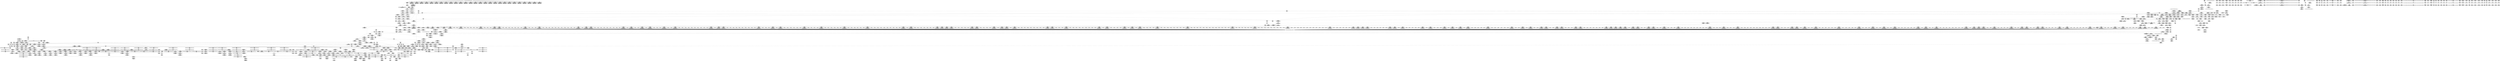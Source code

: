 digraph {
	CE0x53651e0 [shape=record,shape=Mrecord,label="{CE0x53651e0|aa_cred_profile:tmp9|security/apparmor/include/context.h,100|*SummSource*}"]
	CE0x52fbbe0 [shape=record,shape=Mrecord,label="{CE0x52fbbe0|80:_i64,_:_CRE_1638,1639_}"]
	CE0x52ecfc0 [shape=record,shape=Mrecord,label="{CE0x52ecfc0|80:_i64,_:_CRE_625,626_}"]
	CE0x5303240 [shape=record,shape=Mrecord,label="{CE0x5303240|80:_i64,_:_CRE_2120,2248_|*MultipleSource*|security/apparmor/include/apparmor.h,117|*LoadInst*|security/apparmor/include/apparmor.h,117}"]
	CE0x52d69f0 [shape=record,shape=Mrecord,label="{CE0x52d69f0|common_perm:mask|Function::common_perm&Arg::mask::|*SummSink*}"]
	CE0x52c38a0 [shape=record,shape=Mrecord,label="{CE0x52c38a0|apparmor_path_chown:tmp7|security/apparmor/lsm.c,358|*SummSource*}"]
	CE0x5343750 [shape=record,shape=Mrecord,label="{CE0x5343750|aa_cred_profile:entry|*SummSource*}"]
	CE0x52faf20 [shape=record,shape=Mrecord,label="{CE0x52faf20|80:_i64,_:_CRE_1626,1627_}"]
	CE0x52fedd0 [shape=record,shape=Mrecord,label="{CE0x52fedd0|80:_i64,_:_CRE_1685,1686_}"]
	CE0x52eaa90 [shape=record,shape=Mrecord,label="{CE0x52eaa90|80:_i64,_:_CRE_590,591_}"]
	CE0x52cbe00 [shape=record,shape=Mrecord,label="{CE0x52cbe00|apparmor_path_chown:tmp8|security/apparmor/lsm.c,358}"]
	CE0x52d0e30 [shape=record,shape=Mrecord,label="{CE0x52d0e30|80:_i64,_:_CRE_144,152_|*MultipleSource*|security/apparmor/include/apparmor.h,117|*LoadInst*|security/apparmor/include/apparmor.h,117}"]
	CE0x53122b0 [shape=record,shape=Mrecord,label="{CE0x53122b0|aa_cred_profile:tmp29|security/apparmor/include/context.h,100}"]
	CE0x52bb1b0 [shape=record,shape=Mrecord,label="{CE0x52bb1b0|80:_i64,_:_CRE_401,402_}"]
	CE0x5310e00 [shape=record,shape=Mrecord,label="{CE0x5310e00|aa_cred_profile:tmp31|security/apparmor/include/context.h,100}"]
	CE0x52d6f30 [shape=record,shape=Mrecord,label="{CE0x52d6f30|_ret_i32_%error.0,_!dbg_!15483|security/apparmor/lsm.c,172}"]
	CE0x52ecb80 [shape=record,shape=Mrecord,label="{CE0x52ecb80|80:_i64,_:_CRE_621,622_}"]
	CE0x52f6370 [shape=record,shape=Mrecord,label="{CE0x52f6370|80:_i64,_:_CRE_1333,1334_}"]
	CE0x52c3f20 [shape=record,shape=Mrecord,label="{CE0x52c3f20|80:_i64,_:_CRE_456,457_}"]
	CE0x52933e0 [shape=record,shape=Mrecord,label="{CE0x52933e0|%struct.aa_task_cxt*_null|*Constant*|*SummSink*}"]
	CE0x52c9f70 [shape=record,shape=Mrecord,label="{CE0x52c9f70|i32_11|*Constant*|*SummSource*}"]
	CE0x52a9490 [shape=record,shape=Mrecord,label="{CE0x52a9490|_ret_%struct.aa_profile*_%call4,_!dbg_!15494|security/apparmor/include/context.h,138}"]
	CE0x534bff0 [shape=record,shape=Mrecord,label="{CE0x534bff0|aa_cred_profile:tmp12|security/apparmor/include/context.h,100}"]
	CE0x530ca60 [shape=record,shape=Mrecord,label="{CE0x530ca60|aa_cred_profile:tmp1|*SummSink*}"]
	CE0x52ebec0 [shape=record,shape=Mrecord,label="{CE0x52ebec0|80:_i64,_:_CRE_609,610_}"]
	CE0x52fd450 [shape=record,shape=Mrecord,label="{CE0x52fd450|80:_i64,_:_CRE_1661,1662_}"]
	CE0x5313430 [shape=record,shape=Mrecord,label="{CE0x5313430|common_perm:tmp8|security/apparmor/lsm.c,170}"]
	CE0x53519f0 [shape=record,shape=Mrecord,label="{CE0x53519f0|aa_cred_profile:tmp32|security/apparmor/include/context.h,101|*SummSource*}"]
	CE0x534bc20 [shape=record,shape=Mrecord,label="{CE0x534bc20|%struct.aa_profile*_null|*Constant*}"]
	CE0x52c7ce0 [shape=record,shape=Mrecord,label="{CE0x52c7ce0|apparmor_path_chown:i_uid|security/apparmor/lsm.c,357|*SummSink*}"]
	CE0x532b500 [shape=record,shape=Mrecord,label="{CE0x532b500|%struct.aa_task_cxt*_null|*Constant*|*SummSource*}"]
	CE0x52de3f0 [shape=record,shape=Mrecord,label="{CE0x52de3f0|__aa_current_profile:tmp15|security/apparmor/include/context.h,138|*SummSource*}"]
	CE0x52eb310 [shape=record,shape=Mrecord,label="{CE0x52eb310|80:_i64,_:_CRE_598,599_}"]
	CE0x52e40f0 [shape=record,shape=Mrecord,label="{CE0x52e40f0|80:_i64,_:_CRE_430,431_}"]
	CE0x52a3a60 [shape=record,shape=Mrecord,label="{CE0x52a3a60|apparmor_path_chown:uid|security/apparmor/lsm.c, 355|*SummSource*}"]
	CE0x528adf0 [shape=record,shape=Mrecord,label="{CE0x528adf0|apparmor_path_chown:tmp13|security/apparmor/lsm.c,361|*SummSource*}"]
	CE0x52cd830 [shape=record,shape=Mrecord,label="{CE0x52cd830|mediated_filesystem:i_sb|security/apparmor/include/apparmor.h,117|*SummSink*}"]
	CE0x52a03e0 [shape=record,shape=Mrecord,label="{CE0x52a03e0|mediated_filesystem:entry}"]
	CE0x52d3ac0 [shape=record,shape=Mrecord,label="{CE0x52d3ac0|aa_path_perm:profile|Function::aa_path_perm&Arg::profile::|*SummSink*}"]
	CE0x52cced0 [shape=record,shape=Mrecord,label="{CE0x52cced0|apparmor_path_chown:tmp9|*LoadInst*|security/apparmor/lsm.c,361|*SummSource*}"]
	CE0x52e9220 [shape=record,shape=Mrecord,label="{CE0x52e9220|80:_i64,_:_CRE_567,568_}"]
	CE0x52c6920 [shape=record,shape=Mrecord,label="{CE0x52c6920|apparmor_path_chown:tmp5|security/apparmor/lsm.c,357|*SummSink*}"]
	CE0x5325ed0 [shape=record,shape=Mrecord,label="{CE0x5325ed0|__aa_current_profile:tmp9|security/apparmor/include/context.h,138|*SummSink*}"]
	CE0x52f9560 [shape=record,shape=Mrecord,label="{CE0x52f9560|80:_i64,_:_CRE_1536,1568_|*MultipleSource*|security/apparmor/include/apparmor.h,117|*LoadInst*|security/apparmor/include/apparmor.h,117}"]
	CE0x52f2cc0 [shape=record,shape=Mrecord,label="{CE0x52f2cc0|80:_i64,_:_CRE_1263,1264_}"]
	CE0x52e5520 [shape=record,shape=Mrecord,label="{CE0x52e5520|80:_i64,_:_CRE_449,450_}"]
	CE0x528af00 [shape=record,shape=Mrecord,label="{CE0x528af00|apparmor_path_chown:tmp13|security/apparmor/lsm.c,361|*SummSink*}"]
	CE0x52e3cb0 [shape=record,shape=Mrecord,label="{CE0x52e3cb0|80:_i64,_:_CRE_426,427_}"]
	CE0x53634b0 [shape=record,shape=Mrecord,label="{CE0x53634b0|i64*_getelementptr_inbounds_(_16_x_i64_,_16_x_i64_*___llvm_gcov_ctr46,_i64_0,_i64_8)|*Constant*}"]
	CE0x52eed10 [shape=record,shape=Mrecord,label="{CE0x52eed10|80:_i64,_:_CRE_880,896_|*MultipleSource*|security/apparmor/include/apparmor.h,117|*LoadInst*|security/apparmor/include/apparmor.h,117}"]
	CE0x5315b10 [shape=record,shape=Mrecord,label="{CE0x5315b10|common_perm:cmp|security/apparmor/lsm.c,169|*SummSink*}"]
	CE0x531b7f0 [shape=record,shape=Mrecord,label="{CE0x531b7f0|aa_path_perm:cond|Function::aa_path_perm&Arg::cond::}"]
	CE0x52a40a0 [shape=record,shape=Mrecord,label="{CE0x52a40a0|apparmor_path_chown:tmp12|security/apparmor/lsm.c,361}"]
	CE0x52d7700 [shape=record,shape=Mrecord,label="{CE0x52d7700|apparmor_path_chown:retval.0|*SummSource*}"]
	CE0x5361df0 [shape=record,shape=Mrecord,label="{CE0x5361df0|44:_i32,_48:_i16,_128:_i8*,_:_SCMRE_120,128_|*MultipleSource*|Function::aa_cred_profile&Arg::cred::|security/apparmor/include/context.h,138|security/apparmor/include/context.h,99}"]
	CE0x52dac00 [shape=record,shape=Mrecord,label="{CE0x52dac00|_ret_i32_%retval.0,_!dbg_!15488|security/apparmor/lsm.c,365|*SummSink*}"]
	CE0x52ba6c0 [shape=record,shape=Mrecord,label="{CE0x52ba6c0|80:_i64,_:_CRE_392,393_}"]
	CE0x53658c0 [shape=record,shape=Mrecord,label="{CE0x53658c0|aa_cred_profile:tmp16|security/apparmor/include/context.h,100|*SummSource*}"]
	CE0x5360730 [shape=record,shape=Mrecord,label="{CE0x5360730|aa_cred_profile:tmp13|*SummSource*}"]
	CE0x52f5c00 [shape=record,shape=Mrecord,label="{CE0x52f5c00|80:_i64,_:_CRE_1326,1327_}"]
	CE0x52c2b30 [shape=record,shape=Mrecord,label="{CE0x52c2b30|apparmor_path_chown:tmp18|security/apparmor/lsm.c,364}"]
	CE0x5290510 [shape=record,shape=Mrecord,label="{CE0x5290510|i64_1|*Constant*|*SummSink*}"]
	CE0x52a77f0 [shape=record,shape=Mrecord,label="{CE0x52a77f0|apparmor_path_chown:tmp2|*LoadInst*|security/apparmor/lsm.c,357|*SummSource*}"]
	CE0x531c1e0 [shape=record,shape=Mrecord,label="{CE0x531c1e0|i64*_getelementptr_inbounds_(_5_x_i64_,_5_x_i64_*___llvm_gcov_ctr57,_i64_0,_i64_4)|*Constant*}"]
	CE0x5289450 [shape=record,shape=Mrecord,label="{CE0x5289450|apparmor_path_chown:return|*SummSink*}"]
	CE0x53124a0 [shape=record,shape=Mrecord,label="{CE0x53124a0|aa_cred_profile:tmp29|security/apparmor/include/context.h,100|*SummSource*}"]
	CE0x52d7140 [shape=record,shape=Mrecord,label="{CE0x52d7140|_ret_i32_%error.0,_!dbg_!15483|security/apparmor/lsm.c,172|*SummSource*}"]
	CE0x5296c70 [shape=record,shape=Mrecord,label="{CE0x5296c70|i64_2|*Constant*|*SummSink*}"]
	CE0x5315310 [shape=record,shape=Mrecord,label="{CE0x5315310|common_perm:tmp1}"]
	CE0x52f7140 [shape=record,shape=Mrecord,label="{CE0x52f7140|80:_i64,_:_CRE_1346,1347_}"]
	CE0x52dce50 [shape=record,shape=Mrecord,label="{CE0x52dce50|GLOBAL:lockdep_rcu_suspicious|*Constant*|*SummSource*}"]
	CE0x52b8000 [shape=record,shape=Mrecord,label="{CE0x52b8000|80:_i64,_:_CRE_240,248_|*MultipleSource*|security/apparmor/include/apparmor.h,117|*LoadInst*|security/apparmor/include/apparmor.h,117}"]
	CE0x531e8d0 [shape=record,shape=Mrecord,label="{CE0x531e8d0|__aa_current_profile:bb|*SummSink*}"]
	CE0x52f2330 [shape=record,shape=Mrecord,label="{CE0x52f2330|80:_i64,_:_CRE_1254,1255_}"]
	CE0x52e8ea0 [shape=record,shape=Mrecord,label="{CE0x52e8ea0|80:_i64,_:_CRE_563,564_}"]
	CE0x52d4790 [shape=record,shape=Mrecord,label="{CE0x52d4790|apparmor_path_chown:tmp18|security/apparmor/lsm.c,364|*SummSink*}"]
	CE0x52bbc50 [shape=record,shape=Mrecord,label="{CE0x52bbc50|80:_i64,_:_CRE_411,412_}"]
	CE0x52f3dc0 [shape=record,shape=Mrecord,label="{CE0x52f3dc0|80:_i64,_:_CRE_1279,1280_}"]
	CE0x52e9440 [shape=record,shape=Mrecord,label="{CE0x52e9440|80:_i64,_:_CRE_569,570_}"]
	CE0x52f8f00 [shape=record,shape=Mrecord,label="{CE0x52f8f00|80:_i64,_:_CRE_1374,1375_}"]
	CE0x52a38c0 [shape=record,shape=Mrecord,label="{CE0x52a38c0|apparmor_path_chown:uid2|security/apparmor/lsm.c,357|*SummSource*}"]
	CE0x5329440 [shape=record,shape=Mrecord,label="{CE0x5329440|__aa_current_profile:tmp5|security/apparmor/include/context.h,138|*SummSink*}"]
	CE0x52ea870 [shape=record,shape=Mrecord,label="{CE0x52ea870|80:_i64,_:_CRE_588,589_}"]
	CE0x53614f0 [shape=record,shape=Mrecord,label="{CE0x53614f0|aa_cred_profile:lnot.ext|security/apparmor/include/context.h,100}"]
	CE0x5357e40 [shape=record,shape=Mrecord,label="{CE0x5357e40|44:_i32,_48:_i16,_128:_i8*,_:_SCMRE_28,32_|*MultipleSource*|Function::aa_cred_profile&Arg::cred::|security/apparmor/include/context.h,138|security/apparmor/include/context.h,99}"]
	CE0x532a430 [shape=record,shape=Mrecord,label="{CE0x532a430|__aa_current_profile:if.end|*SummSource*}"]
	CE0x52ecc90 [shape=record,shape=Mrecord,label="{CE0x52ecc90|80:_i64,_:_CRE_622,623_}"]
	CE0x529f230 [shape=record,shape=Mrecord,label="{CE0x529f230|aa_cred_profile:lor.rhs|*SummSource*}"]
	CE0x52f2220 [shape=record,shape=Mrecord,label="{CE0x52f2220|80:_i64,_:_CRE_1253,1254_}"]
	CE0x52f4940 [shape=record,shape=Mrecord,label="{CE0x52f4940|80:_i64,_:_CRE_1308,1309_}"]
	CE0x52ee170 [shape=record,shape=Mrecord,label="{CE0x52ee170|80:_i64,_:_CRE_680,696_|*MultipleSource*|security/apparmor/include/apparmor.h,117|*LoadInst*|security/apparmor/include/apparmor.h,117}"]
	CE0x53257f0 [shape=record,shape=Mrecord,label="{CE0x53257f0|__aa_current_profile:tmp2}"]
	CE0x5343310 [shape=record,shape=Mrecord,label="{CE0x5343310|aa_cred_profile:entry}"]
	CE0x532ab40 [shape=record,shape=Mrecord,label="{CE0x532ab40|aa_cred_profile:if.then|*SummSource*}"]
	CE0x52f3fe0 [shape=record,shape=Mrecord,label="{CE0x52f3fe0|80:_i64,_:_CRE_1288,1296_|*MultipleSource*|security/apparmor/include/apparmor.h,117|*LoadInst*|security/apparmor/include/apparmor.h,117}"]
	CE0x5326210 [shape=record,shape=Mrecord,label="{CE0x5326210|__aa_current_profile:tmp10|security/apparmor/include/context.h,138|*SummSource*}"]
	CE0x52b6b90 [shape=record,shape=Mrecord,label="{CE0x52b6b90|i64*_getelementptr_inbounds_(_16_x_i64_,_16_x_i64_*___llvm_gcov_ctr46,_i64_0,_i64_4)|*Constant*|*SummSink*}"]
	CE0x52f77a0 [shape=record,shape=Mrecord,label="{CE0x52f77a0|80:_i64,_:_CRE_1352,1353_}"]
	CE0x52fc460 [shape=record,shape=Mrecord,label="{CE0x52fc460|80:_i64,_:_CRE_1646,1647_}"]
	CE0x52cd250 [shape=record,shape=Mrecord,label="{CE0x52cd250|i32_8|*Constant*|*SummSource*}"]
	CE0x5341d40 [shape=record,shape=Mrecord,label="{CE0x5341d40|i32_78|*Constant*|*SummSource*}"]
	CE0x52cb8f0 [shape=record,shape=Mrecord,label="{CE0x52cb8f0|i64_2|*Constant*}"]
	CE0x529f300 [shape=record,shape=Mrecord,label="{CE0x529f300|aa_cred_profile:lor.rhs|*SummSink*}"]
	CE0x53305b0 [shape=record,shape=Mrecord,label="{CE0x53305b0|GLOBAL:current_task|Global_var:current_task}"]
	CE0x5292680 [shape=record,shape=Mrecord,label="{CE0x5292680|__aa_current_profile:tmp12|security/apparmor/include/context.h,138|*SummSource*}"]
	CE0x52f0240 [shape=record,shape=Mrecord,label="{CE0x52f0240|80:_i64,_:_CRE_1223,1224_}"]
	CE0x531ee50 [shape=record,shape=Mrecord,label="{CE0x531ee50|common_perm:tmp9|security/apparmor/lsm.c,172|*SummSource*}"]
	CE0x534f3b0 [shape=record,shape=Mrecord,label="{CE0x534f3b0|aa_cred_profile:tmp22|security/apparmor/include/context.h,100|*SummSource*}"]
	CE0x52ff210 [shape=record,shape=Mrecord,label="{CE0x52ff210|80:_i64,_:_CRE_1696,1704_|*MultipleSource*|security/apparmor/include/apparmor.h,117|*LoadInst*|security/apparmor/include/apparmor.h,117}"]
	CE0x52b7650 [shape=record,shape=Mrecord,label="{CE0x52b7650|80:_i64,_:_CRE_192,200_|*MultipleSource*|security/apparmor/include/apparmor.h,117|*LoadInst*|security/apparmor/include/apparmor.h,117}"]
	CE0x52fdab0 [shape=record,shape=Mrecord,label="{CE0x52fdab0|80:_i64,_:_CRE_1667,1668_}"]
	CE0x52d8250 [shape=record,shape=Mrecord,label="{CE0x52d8250|mediated_filesystem:bb|*SummSink*}"]
	CE0x52881d0 [shape=record,shape=Mrecord,label="{CE0x52881d0|apparmor_path_chown:tmp14|security/apparmor/lsm.c,361|*SummSource*}"]
	CE0x5317ac0 [shape=record,shape=Mrecord,label="{CE0x5317ac0|__aa_current_profile:tobool1|security/apparmor/include/context.h,138|*SummSource*}"]
	CE0x52dc950 [shape=record,shape=Mrecord,label="{CE0x52dc950|i8*_getelementptr_inbounds_(_36_x_i8_,_36_x_i8_*_.str12,_i32_0,_i32_0)|*Constant*|*SummSink*}"]
	CE0x52d0250 [shape=record,shape=Mrecord,label="{CE0x52d0250|80:_i64,_:_CRE_96,104_|*MultipleSource*|security/apparmor/include/apparmor.h,117|*LoadInst*|security/apparmor/include/apparmor.h,117}"]
	CE0x5301f90 [shape=record,shape=Mrecord,label="{CE0x5301f90|80:_i64,_:_CRE_1875,1876_}"]
	CE0x5308770 [shape=record,shape=Mrecord,label="{CE0x5308770|common_perm:tmp5|security/apparmor/lsm.c,169|*SummSink*}"]
	CE0x5312ef0 [shape=record,shape=Mrecord,label="{CE0x5312ef0|common_perm:tmp7|security/apparmor/lsm.c,170}"]
	CE0x52a8100 [shape=record,shape=Mrecord,label="{CE0x52a8100|apparmor_path_chown:uid.coerce|Function::apparmor_path_chown&Arg::uid.coerce::|*SummSink*}"]
	CE0x52d8f00 [shape=record,shape=Mrecord,label="{CE0x52d8f00|_call_void_mcount()_#2}"]
	CE0x5365bc0 [shape=record,shape=Mrecord,label="{CE0x5365bc0|aa_cred_profile:tmp17|security/apparmor/include/context.h,100}"]
	CE0x52e0de0 [shape=record,shape=Mrecord,label="{CE0x52e0de0|__aa_current_profile:call3|security/apparmor/include/context.h,138|*SummSource*}"]
	CE0x53270e0 [shape=record,shape=Mrecord,label="{CE0x53270e0|get_current:tmp1}"]
	CE0x5325e00 [shape=record,shape=Mrecord,label="{CE0x5325e00|__aa_current_profile:tmp9|security/apparmor/include/context.h,138|*SummSource*}"]
	CE0x528f750 [shape=record,shape=Mrecord,label="{CE0x528f750|i64*_getelementptr_inbounds_(_6_x_i64_,_6_x_i64_*___llvm_gcov_ctr84,_i64_0,_i64_0)|*Constant*}"]
	CE0x532ad10 [shape=record,shape=Mrecord,label="{CE0x532ad10|get_current:tmp4|./arch/x86/include/asm/current.h,14}"]
	CE0x52fb030 [shape=record,shape=Mrecord,label="{CE0x52fb030|80:_i64,_:_CRE_1627,1628_}"]
	CE0x5324dc0 [shape=record,shape=Mrecord,label="{CE0x5324dc0|i64_0|*Constant*}"]
	CE0x52e1d60 [shape=record,shape=Mrecord,label="{CE0x52e1d60|_ret_%struct.task_struct*_%tmp4,_!dbg_!15471|./arch/x86/include/asm/current.h,14}"]
	CE0x52b7460 [shape=record,shape=Mrecord,label="{CE0x52b7460|80:_i64,_:_CRE_184,188_|*MultipleSource*|security/apparmor/include/apparmor.h,117|*LoadInst*|security/apparmor/include/apparmor.h,117}"]
	CE0x52e3210 [shape=record,shape=Mrecord,label="{CE0x52e3210|80:_i64,_:_CRE_416,417_}"]
	CE0x52ce260 [shape=record,shape=Mrecord,label="{CE0x52ce260|i32_10|*Constant*|*SummSink*}"]
	CE0x52ec520 [shape=record,shape=Mrecord,label="{CE0x52ec520|80:_i64,_:_CRE_615,616_}"]
	CE0x5327440 [shape=record,shape=Mrecord,label="{CE0x5327440|__aa_current_profile:tmp4|security/apparmor/include/context.h,138|*SummSource*}"]
	CE0x529fd90 [shape=record,shape=Mrecord,label="{CE0x529fd90|apparmor_path_chown:call|security/apparmor/lsm.c,361|*SummSource*}"]
	CE0x52fdde0 [shape=record,shape=Mrecord,label="{CE0x52fdde0|80:_i64,_:_CRE_1670,1671_}"]
	CE0x530ad20 [shape=record,shape=Mrecord,label="{CE0x530ad20|i64*_getelementptr_inbounds_(_2_x_i64_,_2_x_i64_*___llvm_gcov_ctr112,_i64_0,_i64_0)|*Constant*}"]
	CE0x52f7250 [shape=record,shape=Mrecord,label="{CE0x52f7250|80:_i64,_:_CRE_1347,1348_}"]
	CE0x52fe000 [shape=record,shape=Mrecord,label="{CE0x52fe000|80:_i64,_:_CRE_1672,1673_}"]
	CE0x52da880 [shape=record,shape=Mrecord,label="{CE0x52da880|apparmor_path_chown:tmp20|security/apparmor/lsm.c,365|*SummSink*}"]
	CE0x52e50e0 [shape=record,shape=Mrecord,label="{CE0x52e50e0|80:_i64,_:_CRE_445,446_}"]
	CE0x52fff20 [shape=record,shape=Mrecord,label="{CE0x52fff20|80:_i64,_:_CRE_1760,1764_|*MultipleSource*|security/apparmor/include/apparmor.h,117|*LoadInst*|security/apparmor/include/apparmor.h,117}"]
	CE0x52f1560 [shape=record,shape=Mrecord,label="{CE0x52f1560|80:_i64,_:_CRE_1241,1242_}"]
	CE0x5316d40 [shape=record,shape=Mrecord,label="{CE0x5316d40|__aa_current_profile:tmp3}"]
	CE0x53647f0 [shape=record,shape=Mrecord,label="{CE0x53647f0|_call_void_asm_sideeffect_1:_09ud2_0A.pushsection___bug_table,_22a_22_0A2:_09.long_1b_-_2b,_$_0:c_-_2b_0A_09.word_$_1:c_,_0_0A_09.org_2b+$_2:c_0A.popsection_,_i,i,i,_dirflag_,_fpsr_,_flags_(i8*_getelementptr_inbounds_(_36_x_i8_,_36_x_i8_*_.str12,_i32_0,_i32_0),_i32_100,_i64_12)_#2,_!dbg_!15490,_!srcloc_!15493|security/apparmor/include/context.h,100}"]
	CE0x5308ad0 [shape=record,shape=Mrecord,label="{CE0x5308ad0|get_current:bb|*SummSink*}"]
	CE0x52fc240 [shape=record,shape=Mrecord,label="{CE0x52fc240|80:_i64,_:_CRE_1644,1645_}"]
	CE0x532a180 [shape=record,shape=Mrecord,label="{CE0x532a180|get_current:tmp2}"]
	CE0x52f6040 [shape=record,shape=Mrecord,label="{CE0x52f6040|80:_i64,_:_CRE_1330,1331_}"]
	CE0x52eb0f0 [shape=record,shape=Mrecord,label="{CE0x52eb0f0|80:_i64,_:_CRE_596,597_}"]
	CE0x52a3af0 [shape=record,shape=Mrecord,label="{CE0x52a3af0|apparmor_path_chown:uid|security/apparmor/lsm.c, 355|*SummSink*}"]
	CE0x529f610 [shape=record,shape=Mrecord,label="{CE0x529f610|apparmor_path_chown:tmp11|security/apparmor/lsm.c,361}"]
	CE0x532b250 [shape=record,shape=Mrecord,label="{CE0x532b250|aa_cred_profile:tmp5|security/apparmor/include/context.h,99|*SummSource*}"]
	CE0x52eb750 [shape=record,shape=Mrecord,label="{CE0x52eb750|80:_i64,_:_CRE_602,603_}"]
	CE0x52c74b0 [shape=record,shape=Mrecord,label="{CE0x52c74b0|i64_4|*Constant*|*SummSink*}"]
	CE0x52a0550 [shape=record,shape=Mrecord,label="{CE0x52a0550|mediated_filesystem:entry|*SummSource*}"]
	CE0x5301090 [shape=record,shape=Mrecord,label="{CE0x5301090|80:_i64,_:_CRE_1832,1840_|*MultipleSource*|security/apparmor/include/apparmor.h,117|*LoadInst*|security/apparmor/include/apparmor.h,117}"]
	CE0x52ec740 [shape=record,shape=Mrecord,label="{CE0x52ec740|80:_i64,_:_CRE_617,618_}"]
	CE0x52f89b0 [shape=record,shape=Mrecord,label="{CE0x52f89b0|80:_i64,_:_CRE_1369,1370_}"]
	CE0x52d1ea0 [shape=record,shape=Mrecord,label="{CE0x52d1ea0|apparmor_path_chown:tmp15|security/apparmor/lsm.c,362|*SummSource*}"]
	CE0x52d5c40 [shape=record,shape=Mrecord,label="{CE0x52d5c40|common_perm:op|Function::common_perm&Arg::op::}"]
	CE0x52eca70 [shape=record,shape=Mrecord,label="{CE0x52eca70|80:_i64,_:_CRE_620,621_}"]
	CE0x52f8ac0 [shape=record,shape=Mrecord,label="{CE0x52f8ac0|80:_i64,_:_CRE_1370,1371_}"]
	CE0x5342090 [shape=record,shape=Mrecord,label="{CE0x5342090|__aa_current_profile:cred|security/apparmor/include/context.h,138|*SummSource*}"]
	CE0x52f5af0 [shape=record,shape=Mrecord,label="{CE0x52f5af0|80:_i64,_:_CRE_1325,1326_}"]
	CE0x52cec40 [shape=record,shape=Mrecord,label="{CE0x52cec40|80:_i64,_:_CRE_16,20_|*MultipleSource*|security/apparmor/include/apparmor.h,117|*LoadInst*|security/apparmor/include/apparmor.h,117}"]
	CE0x52e2280 [shape=record,shape=Mrecord,label="{CE0x52e2280|__aa_current_profile:tmp18|security/apparmor/include/context.h,138}"]
	CE0x52a3850 [shape=record,shape=Mrecord,label="{CE0x52a3850|apparmor_path_chown:uid2|security/apparmor/lsm.c,357}"]
	CE0x52a8ad0 [shape=record,shape=Mrecord,label="{CE0x52a8ad0|i32_0|*Constant*}"]
	CE0x5311610 [shape=record,shape=Mrecord,label="{CE0x5311610|i64*_getelementptr_inbounds_(_16_x_i64_,_16_x_i64_*___llvm_gcov_ctr46,_i64_0,_i64_15)|*Constant*|*SummSource*}"]
	CE0x52eb640 [shape=record,shape=Mrecord,label="{CE0x52eb640|80:_i64,_:_CRE_601,602_}"]
	CE0x52f1de0 [shape=record,shape=Mrecord,label="{CE0x52f1de0|80:_i64,_:_CRE_1249,1250_}"]
	CE0x52de460 [shape=record,shape=Mrecord,label="{CE0x52de460|__aa_current_profile:tmp15|security/apparmor/include/context.h,138|*SummSink*}"]
	CE0x530c5e0 [shape=record,shape=Mrecord,label="{CE0x530c5e0|get_current:tmp3|*SummSource*}"]
	CE0x5301280 [shape=record,shape=Mrecord,label="{CE0x5301280|80:_i64,_:_CRE_1840,1848_|*MultipleSource*|security/apparmor/include/apparmor.h,117|*LoadInst*|security/apparmor/include/apparmor.h,117}"]
	CE0x52e1100 [shape=record,shape=Mrecord,label="{CE0x52e1100|GLOBAL:get_current|*Constant*}"]
	CE0x52f68c0 [shape=record,shape=Mrecord,label="{CE0x52f68c0|80:_i64,_:_CRE_1338,1339_}"]
	CE0x52bb920 [shape=record,shape=Mrecord,label="{CE0x52bb920|80:_i64,_:_CRE_408,409_}"]
	CE0x52e2af0 [shape=record,shape=Mrecord,label="{CE0x52e2af0|i64*_getelementptr_inbounds_(_11_x_i64_,_11_x_i64_*___llvm_gcov_ctr58,_i64_0,_i64_10)|*Constant*|*SummSource*}"]
	CE0x5360570 [shape=record,shape=Mrecord,label="{CE0x5360570|aa_cred_profile:lnot|security/apparmor/include/context.h,100|*SummSink*}"]
	CE0x52a7680 [shape=record,shape=Mrecord,label="{CE0x52a7680|apparmor_path_chown:tmp2|*LoadInst*|security/apparmor/lsm.c,357}"]
	CE0x52f5380 [shape=record,shape=Mrecord,label="{CE0x52f5380|80:_i64,_:_CRE_1318,1319_}"]
	CE0x531aff0 [shape=record,shape=Mrecord,label="{CE0x531aff0|44:_i32,_48:_i16,_128:_i8*,_:_SCMRE_40,44_|*MultipleSource*|Function::aa_cred_profile&Arg::cred::|security/apparmor/include/context.h,138|security/apparmor/include/context.h,99}"]
	CE0x52f6480 [shape=record,shape=Mrecord,label="{CE0x52f6480|80:_i64,_:_CRE_1334,1335_}"]
	CE0x52eba80 [shape=record,shape=Mrecord,label="{CE0x52eba80|80:_i64,_:_CRE_605,606_}"]
	CE0x52d3240 [shape=record,shape=Mrecord,label="{CE0x52d3240|aa_path_perm:entry|*SummSink*}"]
	CE0x52f7360 [shape=record,shape=Mrecord,label="{CE0x52f7360|80:_i64,_:_CRE_1348,1349_}"]
	CE0x5327d60 [shape=record,shape=Mrecord,label="{CE0x5327d60|__aa_current_profile:tmp|*SummSource*}"]
	CE0x5302420 [shape=record,shape=Mrecord,label="{CE0x5302420|80:_i64,_:_CRE_1880,1884_|*MultipleSource*|security/apparmor/include/apparmor.h,117|*LoadInst*|security/apparmor/include/apparmor.h,117}"]
	CE0x532f900 [shape=record,shape=Mrecord,label="{CE0x532f900|aa_cred_profile:tmp3|*SummSource*}"]
	CE0x5342130 [shape=record,shape=Mrecord,label="{CE0x5342130|__aa_current_profile:cred|security/apparmor/include/context.h,138|*SummSink*}"]
	CE0x52a5110 [shape=record,shape=Mrecord,label="{CE0x52a5110|__aa_current_profile:call|security/apparmor/include/context.h,138|*SummSink*}"]
	CE0x530d230 [shape=record,shape=Mrecord,label="{CE0x530d230|aa_cred_profile:tobool1|security/apparmor/include/context.h,100|*SummSink*}"]
	CE0x52bad70 [shape=record,shape=Mrecord,label="{CE0x52bad70|80:_i64,_:_CRE_397,398_}"]
	CE0x5343880 [shape=record,shape=Mrecord,label="{CE0x5343880|aa_cred_profile:cred|Function::aa_cred_profile&Arg::cred::}"]
	CE0x53631d0 [shape=record,shape=Mrecord,label="{CE0x53631d0|aa_cred_profile:tmp19|security/apparmor/include/context.h,100|*SummSource*}"]
	CE0x532fdd0 [shape=record,shape=Mrecord,label="{CE0x532fdd0|GLOBAL:__aa_current_profile.__warned|Global_var:__aa_current_profile.__warned|*SummSource*}"]
	CE0x52d33a0 [shape=record,shape=Mrecord,label="{CE0x52d33a0|aa_path_perm:op|Function::aa_path_perm&Arg::op::}"]
	CE0x52d0920 [shape=record,shape=Mrecord,label="{CE0x52d0920|80:_i64,_:_CRE_128,132_|*MultipleSource*|security/apparmor/include/apparmor.h,117|*LoadInst*|security/apparmor/include/apparmor.h,117}"]
	CE0x5295030 [shape=record,shape=Mrecord,label="{CE0x5295030|apparmor_path_chown:path|Function::apparmor_path_chown&Arg::path::|*SummSink*}"]
	CE0x52cc600 [shape=record,shape=Mrecord,label="{CE0x52cc600|apparmor_path_chown:dentry5|security/apparmor/lsm.c,361}"]
	CE0x53602b0 [shape=record,shape=Mrecord,label="{CE0x53602b0|aa_cred_profile:if.then}"]
	CE0x52a8920 [shape=record,shape=Mrecord,label="{CE0x52a8920|apparmor_path_chown:uid.coerce|Function::apparmor_path_chown&Arg::uid.coerce::}"]
	CE0x52c9ac0 [shape=record,shape=Mrecord,label="{CE0x52c9ac0|GLOBAL:__llvm_gcov_ctr84|Global_var:__llvm_gcov_ctr84|*SummSource*}"]
	CE0x52cc1f0 [shape=record,shape=Mrecord,label="{CE0x52cc1f0|apparmor_path_chown:tmp8|security/apparmor/lsm.c,358|*SummSource*}"]
	CE0x534cc10 [shape=record,shape=Mrecord,label="{CE0x534cc10|i64_12|*Constant*}"]
	CE0x52ea980 [shape=record,shape=Mrecord,label="{CE0x52ea980|80:_i64,_:_CRE_589,590_}"]
	CE0x52bb2c0 [shape=record,shape=Mrecord,label="{CE0x52bb2c0|80:_i64,_:_CRE_402,403_}"]
	CE0x52ce2d0 [shape=record,shape=Mrecord,label="{CE0x52ce2d0|80:_i64,_:_CRE_0,8_|*MultipleSource*|security/apparmor/include/apparmor.h,117|*LoadInst*|security/apparmor/include/apparmor.h,117}"]
	CE0x52f9780 [shape=record,shape=Mrecord,label="{CE0x52f9780|80:_i64,_:_CRE_1568,1584_|*MultipleSource*|security/apparmor/include/apparmor.h,117|*LoadInst*|security/apparmor/include/apparmor.h,117}"]
	CE0x52fe440 [shape=record,shape=Mrecord,label="{CE0x52fe440|80:_i64,_:_CRE_1676,1677_}"]
	CE0x52e7710 [shape=record,shape=Mrecord,label="{CE0x52e7710|__aa_current_profile:bb|*SummSource*}"]
	CE0x5282170 [shape=record,shape=Mrecord,label="{CE0x5282170|apparmor_path_chown:entry|*SummSource*}"]
	CE0x52c3d00 [shape=record,shape=Mrecord,label="{CE0x52c3d00|80:_i64,_:_CRE_454,455_}"]
	CE0x4f7cb70 [shape=record,shape=Mrecord,label="{CE0x4f7cb70|i32_0|*Constant*}"]
	CE0x5289570 [shape=record,shape=Mrecord,label="{CE0x5289570|COLLAPSED:_GCMRE___llvm_gcov_ctr84_internal_global_6_x_i64_zeroinitializer:_elem_0:default:}"]
	CE0x5352e40 [shape=record,shape=Mrecord,label="{CE0x5352e40|aa_cred_profile:tmp34|security/apparmor/include/context.h,101|*SummSink*}"]
	CE0x52ed510 [shape=record,shape=Mrecord,label="{CE0x52ed510|80:_i64,_:_CRE_630,631_}"]
	CE0x530c020 [shape=record,shape=Mrecord,label="{CE0x530c020|aa_cred_profile:tmp30|security/apparmor/include/context.h,100|*SummSource*}"]
	CE0x531dcf0 [shape=record,shape=Mrecord,label="{CE0x531dcf0|GLOBAL:current_task|Global_var:current_task|*SummSource*}"]
	CE0x52fbf10 [shape=record,shape=Mrecord,label="{CE0x52fbf10|80:_i64,_:_CRE_1641,1642_}"]
	CE0x52fd560 [shape=record,shape=Mrecord,label="{CE0x52fd560|80:_i64,_:_CRE_1662,1663_}"]
	CE0x52f4e30 [shape=record,shape=Mrecord,label="{CE0x52f4e30|80:_i64,_:_CRE_1313,1314_}"]
	CE0x5314710 [shape=record,shape=Mrecord,label="{CE0x5314710|i1_true|*Constant*|*SummSink*}"]
	CE0x5311f30 [shape=record,shape=Mrecord,label="{CE0x5311f30|aa_cred_profile:tmp28|security/apparmor/include/context.h,100|*SummSource*}"]
	CE0x5341ea0 [shape=record,shape=Mrecord,label="{CE0x5341ea0|__aa_current_profile:cred|security/apparmor/include/context.h,138}"]
	CE0x52a5880 [shape=record,shape=Mrecord,label="{CE0x52a5880|apparmor_path_chown:cond|security/apparmor/lsm.c, 357}"]
	CE0x532a2c0 [shape=record,shape=Mrecord,label="{CE0x532a2c0|__aa_current_profile:if.end}"]
	CE0x532fac0 [shape=record,shape=Mrecord,label="{CE0x532fac0|_call_void_mcount()_#2}"]
	CE0x52e6de0 [shape=record,shape=Mrecord,label="{CE0x52e6de0|i64_3|*Constant*}"]
	CE0x52ddc30 [shape=record,shape=Mrecord,label="{CE0x52ddc30|i8*_getelementptr_inbounds_(_45_x_i8_,_45_x_i8_*_.str14,_i32_0,_i32_0)|*Constant*}"]
	CE0x5328eb0 [shape=record,shape=Mrecord,label="{CE0x5328eb0|aa_cred_profile:do.body6|*SummSource*}"]
	CE0x52f8790 [shape=record,shape=Mrecord,label="{CE0x52f8790|80:_i64,_:_CRE_1367,1368_}"]
	CE0x52b67f0 [shape=record,shape=Mrecord,label="{CE0x52b67f0|i64*_getelementptr_inbounds_(_16_x_i64_,_16_x_i64_*___llvm_gcov_ctr46,_i64_0,_i64_4)|*Constant*|*SummSource*}"]
	CE0x5323600 [shape=record,shape=Mrecord,label="{CE0x5323600|aa_cred_profile:do.cond}"]
	CE0x52d45c0 [shape=record,shape=Mrecord,label="{CE0x52d45c0|aa_path_perm:request|Function::aa_path_perm&Arg::request::}"]
	CE0x52f0bd0 [shape=record,shape=Mrecord,label="{CE0x52f0bd0|80:_i64,_:_CRE_1232,1233_}"]
	CE0x5330b70 [shape=record,shape=Mrecord,label="{CE0x5330b70|i64_5|*Constant*|*SummSource*}"]
	CE0x5291310 [shape=record,shape=Mrecord,label="{CE0x5291310|apparmor_path_chown:gid.coerce|Function::apparmor_path_chown&Arg::gid.coerce::|*SummSource*}"]
	CE0x5364fc0 [shape=record,shape=Mrecord,label="{CE0x5364fc0|aa_cred_profile:tmp9|security/apparmor/include/context.h,100}"]
	CE0x53187a0 [shape=record,shape=Mrecord,label="{CE0x53187a0|i32_22|*Constant*}"]
	CE0x52c8830 [shape=record,shape=Mrecord,label="{CE0x52c8830|common_perm:tmp2|security/apparmor/lsm.c,169|*SummSink*}"]
	CE0x52828d0 [shape=record,shape=Mrecord,label="{CE0x52828d0|apparmor_path_chown:bb}"]
	CE0x5293170 [shape=record,shape=Mrecord,label="{CE0x5293170|get_current:tmp1|*SummSink*}"]
	CE0x52e8760 [shape=record,shape=Mrecord,label="{CE0x52e8760|80:_i64,_:_CRE_552,556_|*MultipleSource*|security/apparmor/include/apparmor.h,117|*LoadInst*|security/apparmor/include/apparmor.h,117}"]
	CE0x52f8ce0 [shape=record,shape=Mrecord,label="{CE0x52f8ce0|80:_i64,_:_CRE_1372,1373_}"]
	CE0x52ee740 [shape=record,shape=Mrecord,label="{CE0x52ee740|80:_i64,_:_CRE_712,720_|*MultipleSource*|security/apparmor/include/apparmor.h,117|*LoadInst*|security/apparmor/include/apparmor.h,117}"]
	CE0x52ffd30 [shape=record,shape=Mrecord,label="{CE0x52ffd30|80:_i64,_:_CRE_1752,1760_|*MultipleSource*|security/apparmor/include/apparmor.h,117|*LoadInst*|security/apparmor/include/apparmor.h,117}"]
	CE0x52dad10 [shape=record,shape=Mrecord,label="{CE0x52dad10|i64*_getelementptr_inbounds_(_2_x_i64_,_2_x_i64_*___llvm_gcov_ctr55,_i64_0,_i64_0)|*Constant*}"]
	CE0x5324760 [shape=record,shape=Mrecord,label="{CE0x5324760|i64*_getelementptr_inbounds_(_11_x_i64_,_11_x_i64_*___llvm_gcov_ctr58,_i64_0,_i64_6)|*Constant*|*SummSink*}"]
	CE0x5302530 [shape=record,shape=Mrecord,label="{CE0x5302530|80:_i64,_:_CRE_1888,1896_|*MultipleSource*|security/apparmor/include/apparmor.h,117|*LoadInst*|security/apparmor/include/apparmor.h,117}"]
	CE0x5313c70 [shape=record,shape=Mrecord,label="{CE0x5313c70|mediated_filesystem:and|security/apparmor/include/apparmor.h,117|*SummSink*}"]
	CE0x5311fa0 [shape=record,shape=Mrecord,label="{CE0x5311fa0|aa_cred_profile:tmp28|security/apparmor/include/context.h,100|*SummSink*}"]
	CE0x52fd120 [shape=record,shape=Mrecord,label="{CE0x52fd120|80:_i64,_:_CRE_1658,1659_}"]
	CE0x52baaa0 [shape=record,shape=Mrecord,label="{CE0x52baaa0|80:_i64,_:_CRE_394,395_}"]
	CE0x52df7e0 [shape=record,shape=Mrecord,label="{CE0x52df7e0|_call_void_lockdep_rcu_suspicious(i8*_getelementptr_inbounds_(_36_x_i8_,_36_x_i8_*_.str12,_i32_0,_i32_0),_i32_138,_i8*_getelementptr_inbounds_(_45_x_i8_,_45_x_i8_*_.str14,_i32_0,_i32_0))_#7,_!dbg_!15483|security/apparmor/include/context.h,138|*SummSink*}"]
	CE0x530d950 [shape=record,shape=Mrecord,label="{CE0x530d950|i1_true|*Constant*}"]
	"CONST[source:0(mediator),value:2(dynamic)][purpose:{subject}][SnkIdx:1]"
	CE0x52c4be0 [shape=record,shape=Mrecord,label="{CE0x52c4be0|80:_i64,_:_CRE_488,496_|*MultipleSource*|security/apparmor/include/apparmor.h,117|*LoadInst*|security/apparmor/include/apparmor.h,117}"]
	CE0x52f2770 [shape=record,shape=Mrecord,label="{CE0x52f2770|80:_i64,_:_CRE_1258,1259_}"]
	CE0x52d1550 [shape=record,shape=Mrecord,label="{CE0x52d1550|mediated_filesystem:inode|Function::mediated_filesystem&Arg::inode::}"]
	CE0x52dc390 [shape=record,shape=Mrecord,label="{CE0x52dc390|i8*_getelementptr_inbounds_(_36_x_i8_,_36_x_i8_*_.str12,_i32_0,_i32_0)|*Constant*}"]
	CE0x532bc80 [shape=record,shape=Mrecord,label="{CE0x532bc80|aa_cred_profile:do.end10|*SummSource*}"]
	CE0x5326530 [shape=record,shape=Mrecord,label="{CE0x5326530|__aa_current_profile:tmp11|security/apparmor/include/context.h,138}"]
	CE0x52eb970 [shape=record,shape=Mrecord,label="{CE0x52eb970|80:_i64,_:_CRE_604,605_}"]
	CE0x5295450 [shape=record,shape=Mrecord,label="{CE0x5295450|i32_1|*Constant*}"]
	CE0x5360150 [shape=record,shape=Mrecord,label="{CE0x5360150|aa_cred_profile:if.then|*SummSink*}"]
	CE0x52e5960 [shape=record,shape=Mrecord,label="{CE0x52e5960|80:_i64,_:_CRE_453,454_}"]
	CE0x528fdb0 [shape=record,shape=Mrecord,label="{CE0x528fdb0|apparmor_path_chown:entry}"]
	CE0x52f59e0 [shape=record,shape=Mrecord,label="{CE0x52f59e0|80:_i64,_:_CRE_1324,1325_}"]
	CE0x531e000 [shape=record,shape=Mrecord,label="{CE0x531e000|aa_cred_profile:do.body5}"]
	CE0x535fba0 [shape=record,shape=Mrecord,label="{CE0x535fba0|aa_cred_profile:tmp7|security/apparmor/include/context.h,100}"]
	CE0x52d3920 [shape=record,shape=Mrecord,label="{CE0x52d3920|aa_path_perm:profile|Function::aa_path_perm&Arg::profile::|*SummSource*}"]
	CE0x52d2750 [shape=record,shape=Mrecord,label="{CE0x52d2750|common_perm:call1|security/apparmor/lsm.c,170}"]
	CE0x52f9d50 [shape=record,shape=Mrecord,label="{CE0x52f9d50|80:_i64,_:_CRE_1596,1600_|*MultipleSource*|security/apparmor/include/apparmor.h,117|*LoadInst*|security/apparmor/include/apparmor.h,117}"]
	CE0x52d5b20 [shape=record,shape=Mrecord,label="{CE0x52d5b20|common_perm:path|Function::common_perm&Arg::path::}"]
	CE0x52d2d90 [shape=record,shape=Mrecord,label="{CE0x52d2d90|GLOBAL:aa_path_perm|*Constant*|*SummSource*}"]
	CE0x530df40 [shape=record,shape=Mrecord,label="{CE0x530df40|aa_cred_profile:tmp13}"]
	CE0x534d070 [shape=record,shape=Mrecord,label="{CE0x534d070|i64*_getelementptr_inbounds_(_16_x_i64_,_16_x_i64_*___llvm_gcov_ctr46,_i64_0,_i64_9)|*Constant*|*SummSource*}"]
	CE0x535f0c0 [shape=record,shape=Mrecord,label="{CE0x535f0c0|aa_cred_profile:bb|*SummSink*}"]
	CE0x52d7270 [shape=record,shape=Mrecord,label="{CE0x52d7270|_ret_i32_%error.0,_!dbg_!15483|security/apparmor/lsm.c,172|*SummSink*}"]
	CE0x52ebdb0 [shape=record,shape=Mrecord,label="{CE0x52ebdb0|80:_i64,_:_CRE_608,609_}"]
	CE0x5b93e10 [shape=record,shape=Mrecord,label="{CE0x5b93e10|_call_void_mcount()_#2|*SummSink*}"]
	CE0x5367160 [shape=record,shape=Mrecord,label="{CE0x5367160|aa_cred_profile:lor.end}"]
	CE0x5323d40 [shape=record,shape=Mrecord,label="{CE0x5323d40|__aa_current_profile:tmp11|security/apparmor/include/context.h,138|*SummSink*}"]
	CE0x52ebfd0 [shape=record,shape=Mrecord,label="{CE0x52ebfd0|80:_i64,_:_CRE_610,611_}"]
	CE0x52edf80 [shape=record,shape=Mrecord,label="{CE0x52edf80|80:_i64,_:_CRE_672,680_|*MultipleSource*|security/apparmor/include/apparmor.h,117|*LoadInst*|security/apparmor/include/apparmor.h,117}"]
	CE0x52cfbd0 [shape=record,shape=Mrecord,label="{CE0x52cfbd0|80:_i64,_:_CRE_64,72_|*MultipleSource*|security/apparmor/include/apparmor.h,117|*LoadInst*|security/apparmor/include/apparmor.h,117}"]
	CE0x52fd670 [shape=record,shape=Mrecord,label="{CE0x52fd670|80:_i64,_:_CRE_1663,1664_}"]
	CE0x52fe550 [shape=record,shape=Mrecord,label="{CE0x52fe550|80:_i64,_:_CRE_1677,1678_}"]
	CE0x5300ac0 [shape=record,shape=Mrecord,label="{CE0x5300ac0|80:_i64,_:_CRE_1808,1816_|*MultipleSource*|security/apparmor/include/apparmor.h,117|*LoadInst*|security/apparmor/include/apparmor.h,117}"]
	CE0x5303810 [shape=record,shape=Mrecord,label="{CE0x5303810|80:_i64,_:_CRE_2264,2268_|*MultipleSource*|security/apparmor/include/apparmor.h,117|*LoadInst*|security/apparmor/include/apparmor.h,117}"]
	CE0x5330f90 [shape=record,shape=Mrecord,label="{CE0x5330f90|__aa_current_profile:tmp9|security/apparmor/include/context.h,138}"]
	CE0x52df770 [shape=record,shape=Mrecord,label="{CE0x52df770|_call_void_lockdep_rcu_suspicious(i8*_getelementptr_inbounds_(_36_x_i8_,_36_x_i8_*_.str12,_i32_0,_i32_0),_i32_138,_i8*_getelementptr_inbounds_(_45_x_i8_,_45_x_i8_*_.str14,_i32_0,_i32_0))_#7,_!dbg_!15483|security/apparmor/include/context.h,138|*SummSource*}"]
	CE0x5363fa0 [shape=record,shape=Mrecord,label="{CE0x5363fa0|aa_cred_profile:tmp20|security/apparmor/include/context.h,100|*SummSource*}"]
	CE0x52a8e40 [shape=record,shape=Mrecord,label="{CE0x52a8e40|__aa_current_profile:tobool|security/apparmor/include/context.h,138}"]
	CE0x52c4690 [shape=record,shape=Mrecord,label="{CE0x52c4690|80:_i64,_:_CRE_463,464_}"]
	CE0x52955b0 [shape=record,shape=Mrecord,label="{CE0x52955b0|_call_void_mcount()_#2}"]
	CE0x5307920 [shape=record,shape=Mrecord,label="{CE0x5307920|aa_cred_profile:do.body|*SummSink*}"]
	CE0x52bbd60 [shape=record,shape=Mrecord,label="{CE0x52bbd60|80:_i64,_:_CRE_412,413_}"]
	CE0x52fb9c0 [shape=record,shape=Mrecord,label="{CE0x52fb9c0|80:_i64,_:_CRE_1636,1637_}"]
	CE0x5324d50 [shape=record,shape=Mrecord,label="{CE0x5324d50|__aa_current_profile:tmp14|security/apparmor/include/context.h,138}"]
	CE0x5342d20 [shape=record,shape=Mrecord,label="{CE0x5342d20|__aa_current_profile:call4|security/apparmor/include/context.h,138|*SummSource*}"]
	CE0x52d2050 [shape=record,shape=Mrecord,label="{CE0x52d2050|apparmor_path_chown:tmp15|security/apparmor/lsm.c,362|*SummSink*}"]
	CE0x5291440 [shape=record,shape=Mrecord,label="{CE0x5291440|apparmor_path_chown:cond|security/apparmor/lsm.c, 357|*SummSource*}"]
	CE0x5282770 [shape=record,shape=Mrecord,label="{CE0x5282770|apparmor_path_chown:tmp1}"]
	CE0x52963c0 [shape=record,shape=Mrecord,label="{CE0x52963c0|i64*_getelementptr_inbounds_(_2_x_i64_,_2_x_i64_*___llvm_gcov_ctr55,_i64_0,_i64_0)|*Constant*|*SummSink*}"]
	CE0x5306840 [shape=record,shape=Mrecord,label="{CE0x5306840|aa_cred_profile:security|security/apparmor/include/context.h,99|*SummSource*}"]
	CE0x530c650 [shape=record,shape=Mrecord,label="{CE0x530c650|get_current:tmp3|*SummSink*}"]
	CE0x52dbd80 [shape=record,shape=Mrecord,label="{CE0x52dbd80|i64*_getelementptr_inbounds_(_11_x_i64_,_11_x_i64_*___llvm_gcov_ctr58,_i64_0,_i64_8)|*Constant*|*SummSink*}"]
	CE0x52f3210 [shape=record,shape=Mrecord,label="{CE0x52f3210|80:_i64,_:_CRE_1268,1269_}"]
	CE0x52ffb40 [shape=record,shape=Mrecord,label="{CE0x52ffb40|80:_i64,_:_CRE_1736,1752_|*MultipleSource*|security/apparmor/include/apparmor.h,117|*LoadInst*|security/apparmor/include/apparmor.h,117}"]
	CE0x52ca120 [shape=record,shape=Mrecord,label="{CE0x52ca120|common_perm:mode|security/apparmor/lsm.c,169}"]
	CE0x52e0f40 [shape=record,shape=Mrecord,label="{CE0x52e0f40|__aa_current_profile:call3|security/apparmor/include/context.h,138|*SummSink*}"]
	CE0x52e4420 [shape=record,shape=Mrecord,label="{CE0x52e4420|80:_i64,_:_CRE_433,434_}"]
	CE0x5295340 [shape=record,shape=Mrecord,label="{CE0x5295340|0:_i16,_4:_i32,_8:_i16,_40:_%struct.super_block*,_72:_i32,_:_SCMRE_0,4_|*MultipleSource*|security/apparmor/lsm.c,357|security/apparmor/lsm.c, 357}"]
	CE0x52d6dc0 [shape=record,shape=Mrecord,label="{CE0x52d6dc0|common_perm:cond|Function::common_perm&Arg::cond::|*SummSink*}"]
	CE0x53196c0 [shape=record,shape=Mrecord,label="{CE0x53196c0|common_perm:if.end}"]
	CE0x52e2030 [shape=record,shape=Mrecord,label="{CE0x52e2030|__aa_current_profile:tmp17|security/apparmor/include/context.h,138}"]
	CE0x5326370 [shape=record,shape=Mrecord,label="{CE0x5326370|__aa_current_profile:tmp10|security/apparmor/include/context.h,138|*SummSink*}"]
	CE0x52dab90 [shape=record,shape=Mrecord,label="{CE0x52dab90|_ret_i32_%retval.0,_!dbg_!15488|security/apparmor/lsm.c,365|*SummSource*}"]
	CE0x52defd0 [shape=record,shape=Mrecord,label="{CE0x52defd0|i8_1|*Constant*|*SummSource*}"]
	CE0x52dfad0 [shape=record,shape=Mrecord,label="{CE0x52dfad0|i64*_getelementptr_inbounds_(_11_x_i64_,_11_x_i64_*___llvm_gcov_ctr58,_i64_0,_i64_9)|*Constant*|*SummSink*}"]
	CE0x53507d0 [shape=record,shape=Mrecord,label="{CE0x53507d0|i64_6|*Constant*}"]
	CE0x5296d70 [shape=record,shape=Mrecord,label="{CE0x5296d70|apparmor_path_chown:tmp11|security/apparmor/lsm.c,361|*SummSink*}"]
	CE0x5314580 [shape=record,shape=Mrecord,label="{CE0x5314580|i1_true|*Constant*|*SummSource*}"]
	CE0x5357b10 [shape=record,shape=Mrecord,label="{CE0x5357b10|44:_i32,_48:_i16,_128:_i8*,_:_SCMRE_104,112_|*MultipleSource*|Function::aa_cred_profile&Arg::cred::|security/apparmor/include/context.h,138|security/apparmor/include/context.h,99}"]
	CE0x52d03f0 [shape=record,shape=Mrecord,label="{CE0x52d03f0|80:_i64,_:_CRE_104,112_|*MultipleSource*|security/apparmor/include/apparmor.h,117|*LoadInst*|security/apparmor/include/apparmor.h,117}"]
	CE0x52f78b0 [shape=record,shape=Mrecord,label="{CE0x52f78b0|80:_i64,_:_CRE_1353,1354_}"]
	CE0x52e3540 [shape=record,shape=Mrecord,label="{CE0x52e3540|80:_i64,_:_CRE_419,420_}"]
	CE0x52f7f10 [shape=record,shape=Mrecord,label="{CE0x52f7f10|80:_i64,_:_CRE_1359,1360_}"]
	CE0x5326660 [shape=record,shape=Mrecord,label="{CE0x5326660|get_current:tmp3}"]
	CE0x52d78a0 [shape=record,shape=Mrecord,label="{CE0x52d78a0|apparmor_path_chown:retval.0|*SummSink*}"]
	CE0x52ec0e0 [shape=record,shape=Mrecord,label="{CE0x52ec0e0|80:_i64,_:_CRE_611,612_}"]
	CE0x52ea540 [shape=record,shape=Mrecord,label="{CE0x52ea540|80:_i64,_:_CRE_585,586_}"]
	CE0x529f460 [shape=record,shape=Mrecord,label="{CE0x529f460|common_perm:if.then}"]
	CE0x5342df0 [shape=record,shape=Mrecord,label="{CE0x5342df0|__aa_current_profile:call4|security/apparmor/include/context.h,138|*SummSink*}"]
	CE0x52a73d0 [shape=record,shape=Mrecord,label="{CE0x52a73d0|common_perm:tmp}"]
	CE0x52ed1e0 [shape=record,shape=Mrecord,label="{CE0x52ed1e0|80:_i64,_:_CRE_627,628_}"]
	CE0x5319650 [shape=record,shape=Mrecord,label="{CE0x5319650|common_perm:if.then|*SummSource*}"]
	CE0x52c6500 [shape=record,shape=Mrecord,label="{CE0x52c6500|apparmor_path_chown:tmp4|security/apparmor/lsm.c,357|*SummSink*}"]
	CE0x5327c80 [shape=record,shape=Mrecord,label="{CE0x5327c80|__aa_current_profile:tmp}"]
	CE0x52d0ad0 [shape=record,shape=Mrecord,label="{CE0x52d0ad0|80:_i64,_:_CRE_132,136_|*MultipleSource*|security/apparmor/include/apparmor.h,117|*LoadInst*|security/apparmor/include/apparmor.h,117}"]
	CE0x52f0df0 [shape=record,shape=Mrecord,label="{CE0x52f0df0|80:_i64,_:_CRE_1234,1235_}"]
	CE0x52ceae0 [shape=record,shape=Mrecord,label="{CE0x52ceae0|80:_i64,_:_CRE_8,16_|*MultipleSource*|security/apparmor/include/apparmor.h,117|*LoadInst*|security/apparmor/include/apparmor.h,117}"]
	CE0x52ea320 [shape=record,shape=Mrecord,label="{CE0x52ea320|80:_i64,_:_CRE_583,584_}"]
	CE0x532b850 [shape=record,shape=Mrecord,label="{CE0x532b850|__aa_current_profile:if.then|*SummSink*}"]
	CE0x52fabf0 [shape=record,shape=Mrecord,label="{CE0x52fabf0|80:_i64,_:_CRE_1623,1624_}"]
	CE0x52e9990 [shape=record,shape=Mrecord,label="{CE0x52e9990|80:_i64,_:_CRE_574,575_}"]
	CE0x52d2250 [shape=record,shape=Mrecord,label="{CE0x52d2250|i64*_getelementptr_inbounds_(_6_x_i64_,_6_x_i64_*___llvm_gcov_ctr84,_i64_0,_i64_4)|*Constant*}"]
	CE0x5301850 [shape=record,shape=Mrecord,label="{CE0x5301850|80:_i64,_:_CRE_1864,1872_|*MultipleSource*|security/apparmor/include/apparmor.h,117|*LoadInst*|security/apparmor/include/apparmor.h,117}"]
	CE0x531bd30 [shape=record,shape=Mrecord,label="{CE0x531bd30|_ret_i32_%call17,_!dbg_!15526|security/apparmor/file.c,307}"]
	CE0x53276b0 [shape=record,shape=Mrecord,label="{CE0x53276b0|aa_cred_profile:tmp}"]
	CE0x530d5a0 [shape=record,shape=Mrecord,label="{CE0x530d5a0|%struct.aa_profile*_null|*Constant*|*SummSink*}"]
	CE0x52c63d0 [shape=record,shape=Mrecord,label="{CE0x52c63d0|apparmor_path_chown:tmp4|security/apparmor/lsm.c,357}"]
	CE0x5341f10 [shape=record,shape=Mrecord,label="{CE0x5341f10|COLLAPSED:_GCRE_current_task_external_global_%struct.task_struct*:_elem_0::|security/apparmor/include/context.h,138}"]
	CE0x52cd7c0 [shape=record,shape=Mrecord,label="{CE0x52cd7c0|i32_10|*Constant*}"]
	CE0x52fcce0 [shape=record,shape=Mrecord,label="{CE0x52fcce0|80:_i64,_:_CRE_1654,1655_}"]
	CE0x5369710 [shape=record,shape=Mrecord,label="{CE0x5369710|void_(i8*,_i32,_i64)*_asm_sideeffect_1:_09ud2_0A.pushsection___bug_table,_22a_22_0A2:_09.long_1b_-_2b,_$_0:c_-_2b_0A_09.word_$_1:c_,_0_0A_09.org_2b+$_2:c_0A.popsection_,_i,i,i,_dirflag_,_fpsr_,_flags_|*SummSink*}"]
	CE0x53440c0 [shape=record,shape=Mrecord,label="{CE0x53440c0|_ret_%struct.aa_profile*_%tmp34,_!dbg_!15510|security/apparmor/include/context.h,101}"]
	CE0x5350010 [shape=record,shape=Mrecord,label="{CE0x5350010|aa_cred_profile:tobool4|security/apparmor/include/context.h,100|*SummSource*}"]
	CE0x52de190 [shape=record,shape=Mrecord,label="{CE0x52de190|i64*_getelementptr_inbounds_(_11_x_i64_,_11_x_i64_*___llvm_gcov_ctr58,_i64_0,_i64_9)|*Constant*|*SummSource*}"]
	CE0x52b9f00 [shape=record,shape=Mrecord,label="{CE0x52b9f00|80:_i64,_:_CRE_360,368_|*MultipleSource*|security/apparmor/include/apparmor.h,117|*LoadInst*|security/apparmor/include/apparmor.h,117}"]
	CE0x5282220 [shape=record,shape=Mrecord,label="{CE0x5282220|apparmor_path_chown:uid|security/apparmor/lsm.c, 355}"]
	CE0x52d1e30 [shape=record,shape=Mrecord,label="{CE0x52d1e30|apparmor_path_chown:tmp15|security/apparmor/lsm.c,362}"]
	CE0x52f0ac0 [shape=record,shape=Mrecord,label="{CE0x52f0ac0|80:_i64,_:_CRE_1231,1232_}"]
	CE0x52cb610 [shape=record,shape=Mrecord,label="{CE0x52cb610|_ret_i1_%lnot,_!dbg_!15473|security/apparmor/include/apparmor.h,117|*SummSource*}"]
	CE0x53265d0 [shape=record,shape=Mrecord,label="{CE0x53265d0|get_current:tmp2|*SummSink*}"]
	CE0x52f0130 [shape=record,shape=Mrecord,label="{CE0x52f0130|80:_i64,_:_CRE_1222,1223_}"]
	CE0x530bbe0 [shape=record,shape=Mrecord,label="{CE0x530bbe0|i64*_getelementptr_inbounds_(_16_x_i64_,_16_x_i64_*___llvm_gcov_ctr46,_i64_0,_i64_14)|*Constant*|*SummSink*}"]
	CE0x532e420 [shape=record,shape=Mrecord,label="{CE0x532e420|44:_i32,_48:_i16,_128:_i8*,_:_SCMRE_16,20_|*MultipleSource*|Function::aa_cred_profile&Arg::cred::|security/apparmor/include/context.h,138|security/apparmor/include/context.h,99}"]
	CE0x52fd890 [shape=record,shape=Mrecord,label="{CE0x52fd890|80:_i64,_:_CRE_1665,1666_}"]
	CE0x5316ec0 [shape=record,shape=Mrecord,label="{CE0x5316ec0|__aa_current_profile:tmp3|*SummSource*}"]
	CE0x5313f10 [shape=record,shape=Mrecord,label="{CE0x5313f10|mediated_filesystem:tobool|security/apparmor/include/apparmor.h,117}"]
	CE0x5327cf0 [shape=record,shape=Mrecord,label="{CE0x5327cf0|COLLAPSED:_GCMRE___llvm_gcov_ctr58_internal_global_11_x_i64_zeroinitializer:_elem_0:default:}"]
	CE0x52d42f0 [shape=record,shape=Mrecord,label="{CE0x52d42f0|aa_path_perm:flags|Function::aa_path_perm&Arg::flags::|*SummSource*}"]
	CE0x5327510 [shape=record,shape=Mrecord,label="{CE0x5327510|__aa_current_profile:tmp4|security/apparmor/include/context.h,138|*SummSink*}"]
	CE0x52ed620 [shape=record,shape=Mrecord,label="{CE0x52ed620|80:_i64,_:_CRE_631,632_}"]
	CE0x5317df0 [shape=record,shape=Mrecord,label="{CE0x5317df0|GLOBAL:__llvm_gcov_ctr57|Global_var:__llvm_gcov_ctr57}"]
	CE0x5366e10 [shape=record,shape=Mrecord,label="{CE0x5366e10|aa_cred_profile:tmp18|security/apparmor/include/context.h,100|*SummSource*}"]
	CE0x52ce710 [shape=record,shape=Mrecord,label="{CE0x52ce710|mediated_filesystem:s_flags|security/apparmor/include/apparmor.h,117|*SummSink*}"]
	CE0x5351980 [shape=record,shape=Mrecord,label="{CE0x5351980|aa_cred_profile:tmp32|security/apparmor/include/context.h,101}"]
	CE0x52b9d10 [shape=record,shape=Mrecord,label="{CE0x52b9d10|80:_i64,_:_CRE_352,360_|*MultipleSource*|security/apparmor/include/apparmor.h,117|*LoadInst*|security/apparmor/include/apparmor.h,117}"]
	CE0x52ee550 [shape=record,shape=Mrecord,label="{CE0x52ee550|80:_i64,_:_CRE_704,708_|*MultipleSource*|security/apparmor/include/apparmor.h,117|*LoadInst*|security/apparmor/include/apparmor.h,117}"]
	CE0x52d4dc0 [shape=record,shape=Mrecord,label="{CE0x52d4dc0|GLOBAL:common_perm|*Constant*|*SummSource*}"]
	CE0x5296530 [shape=record,shape=Mrecord,label="{CE0x5296530|common_perm:mode|security/apparmor/lsm.c,169|*SummSource*}"]
	CE0x5284ce0 [shape=record,shape=Mrecord,label="{CE0x5284ce0|i64_1|*Constant*|*SummSource*}"]
	CE0x53258d0 [shape=record,shape=Mrecord,label="{CE0x53258d0|__aa_current_profile:tmp2|*SummSink*}"]
	CE0x52fa9d0 [shape=record,shape=Mrecord,label="{CE0x52fa9d0|80:_i64,_:_CRE_1621,1622_}"]
	"CONST[source:2(external),value:0(static)][purpose:{object}][SrcIdx:1]"
	CE0x52fd010 [shape=record,shape=Mrecord,label="{CE0x52fd010|80:_i64,_:_CRE_1657,1658_}"]
	CE0x52b7270 [shape=record,shape=Mrecord,label="{CE0x52b7270|80:_i64,_:_CRE_176,184_|*MultipleSource*|security/apparmor/include/apparmor.h,117|*LoadInst*|security/apparmor/include/apparmor.h,117}"]
	CE0x52e9ff0 [shape=record,shape=Mrecord,label="{CE0x52e9ff0|80:_i64,_:_CRE_580,581_}"]
	CE0x536d1b0 [shape=record,shape=Mrecord,label="{CE0x536d1b0|GLOBAL:llvm.expect.i64|*Constant*}"]
	CE0x530ef70 [shape=record,shape=Mrecord,label="{CE0x530ef70|aa_cred_profile:tmp27|security/apparmor/include/context.h,100}"]
	CE0x52fc680 [shape=record,shape=Mrecord,label="{CE0x52fc680|80:_i64,_:_CRE_1648,1649_}"]
	CE0x5318e00 [shape=record,shape=Mrecord,label="{CE0x5318e00|__aa_current_profile:tmp6|security/apparmor/include/context.h,138|*SummSource*}"]
	CE0x5317f70 [shape=record,shape=Mrecord,label="{CE0x5317f70|GLOBAL:__llvm_gcov_ctr57|Global_var:__llvm_gcov_ctr57|*SummSource*}"]
	CE0x52b9930 [shape=record,shape=Mrecord,label="{CE0x52b9930|80:_i64,_:_CRE_336,344_|*MultipleSource*|security/apparmor/include/apparmor.h,117|*LoadInst*|security/apparmor/include/apparmor.h,117}"]
	CE0x52e5300 [shape=record,shape=Mrecord,label="{CE0x52e5300|80:_i64,_:_CRE_447,448_}"]
	CE0x5363b60 [shape=record,shape=Mrecord,label="{CE0x5363b60|i64*_getelementptr_inbounds_(_16_x_i64_,_16_x_i64_*___llvm_gcov_ctr46,_i64_0,_i64_8)|*Constant*|*SummSink*}"]
	CE0x52d6420 [shape=record,shape=Mrecord,label="{CE0x52d6420|i32_512|*Constant*|*SummSource*}"]
	CE0x5342570 [shape=record,shape=Mrecord,label="{CE0x5342570|__aa_current_profile:tmp21|security/apparmor/include/context.h,138}"]
	CE0x52e9770 [shape=record,shape=Mrecord,label="{CE0x52e9770|80:_i64,_:_CRE_572,573_}"]
	CE0x532d7b0 [shape=record,shape=Mrecord,label="{CE0x532d7b0|__aa_current_profile:tobool1|security/apparmor/include/context.h,138|*SummSink*}"]
	CE0x531d540 [shape=record,shape=Mrecord,label="{CE0x531d540|44:_i32,_48:_i16,_128:_i8*,_:_SCMRE_44,48_|*MultipleSource*|Function::aa_cred_profile&Arg::cred::|security/apparmor/include/context.h,138|security/apparmor/include/context.h,99}"]
	CE0x52b81f0 [shape=record,shape=Mrecord,label="{CE0x52b81f0|80:_i64,_:_CRE_248,252_|*MultipleSource*|security/apparmor/include/apparmor.h,117|*LoadInst*|security/apparmor/include/apparmor.h,117}"]
	CE0x536da10 [shape=record,shape=Mrecord,label="{CE0x536da10|aa_cred_profile:expval|security/apparmor/include/context.h,100|*SummSink*}"]
	CE0x52df700 [shape=record,shape=Mrecord,label="{CE0x52df700|_call_void_lockdep_rcu_suspicious(i8*_getelementptr_inbounds_(_36_x_i8_,_36_x_i8_*_.str12,_i32_0,_i32_0),_i32_138,_i8*_getelementptr_inbounds_(_45_x_i8_,_45_x_i8_*_.str14,_i32_0,_i32_0))_#7,_!dbg_!15483|security/apparmor/include/context.h,138}"]
	CE0x52d65e0 [shape=record,shape=Mrecord,label="{CE0x52d65e0|i32_512|*Constant*|*SummSink*}"]
	CE0x5367470 [shape=record,shape=Mrecord,label="{CE0x5367470|44:_i32,_48:_i16,_128:_i8*,_:_SCMRE_80,88_|*MultipleSource*|Function::aa_cred_profile&Arg::cred::|security/apparmor/include/context.h,138|security/apparmor/include/context.h,99}"]
	CE0x52fad00 [shape=record,shape=Mrecord,label="{CE0x52fad00|80:_i64,_:_CRE_1624,1625_}"]
	CE0x534dfc0 [shape=record,shape=Mrecord,label="{CE0x534dfc0|aa_cred_profile:tmp25|security/apparmor/include/context.h,100}"]
	CE0x52bb0a0 [shape=record,shape=Mrecord,label="{CE0x52bb0a0|80:_i64,_:_CRE_400,401_}"]
	CE0x5369a90 [shape=record,shape=Mrecord,label="{CE0x5369a90|i8*_getelementptr_inbounds_(_36_x_i8_,_36_x_i8_*_.str12,_i32_0,_i32_0)|*Constant*}"]
	CE0x532bd20 [shape=record,shape=Mrecord,label="{CE0x532bd20|aa_cred_profile:do.end10}"]
	CE0x52e9550 [shape=record,shape=Mrecord,label="{CE0x52e9550|80:_i64,_:_CRE_570,571_}"]
	CE0x52ef2e0 [shape=record,shape=Mrecord,label="{CE0x52ef2e0|80:_i64,_:_CRE_1209,1210_}"]
	CE0x52c30d0 [shape=record,shape=Mrecord,label="{CE0x52c30d0|apparmor_path_chown:d_inode4|security/apparmor/lsm.c,358|*SummSource*}"]
	CE0x52cd660 [shape=record,shape=Mrecord,label="{CE0x52cd660|mediated_filesystem:i_sb|security/apparmor/include/apparmor.h,117}"]
	CE0x534dcb0 [shape=record,shape=Mrecord,label="{CE0x534dcb0|aa_cred_profile:tmp24|security/apparmor/include/context.h,100|*SummSink*}"]
	CE0x52bba30 [shape=record,shape=Mrecord,label="{CE0x52bba30|80:_i64,_:_CRE_409,410_}"]
	CE0x52b9b20 [shape=record,shape=Mrecord,label="{CE0x52b9b20|80:_i64,_:_CRE_344,352_|*MultipleSource*|security/apparmor/include/apparmor.h,117|*LoadInst*|security/apparmor/include/apparmor.h,117}"]
	CE0x5311ec0 [shape=record,shape=Mrecord,label="{CE0x5311ec0|aa_cred_profile:tmp28|security/apparmor/include/context.h,100}"]
	CE0x52d8df0 [shape=record,shape=Mrecord,label="{CE0x52d8df0|mediated_filesystem:tmp3|*SummSink*}"]
	CE0x4e79950 [shape=record,shape=Mrecord,label="{CE0x4e79950|_call_void_mcount()_#2|*SummSource*}"]
	CE0x5303fd0 [shape=record,shape=Mrecord,label="{CE0x5303fd0|mediated_filesystem:tmp5|security/apparmor/include/apparmor.h,117|*SummSink*}"]
	CE0x5323be0 [shape=record,shape=Mrecord,label="{CE0x5323be0|__aa_current_profile:tmp11|security/apparmor/include/context.h,138|*SummSource*}"]
	CE0x531d780 [shape=record,shape=Mrecord,label="{CE0x531d780|44:_i32,_48:_i16,_128:_i8*,_:_SCMRE_48,52_|*MultipleSource*|Function::aa_cred_profile&Arg::cred::|security/apparmor/include/context.h,138|security/apparmor/include/context.h,99}"]
	CE0x52ea210 [shape=record,shape=Mrecord,label="{CE0x52ea210|80:_i64,_:_CRE_582,583_}"]
	CE0x52d4c20 [shape=record,shape=Mrecord,label="{CE0x52d4c20|apparmor_path_chown:call7|security/apparmor/lsm.c,364|*SummSink*}"]
	CE0x52e05b0 [shape=record,shape=Mrecord,label="{CE0x52e05b0|__aa_current_profile:tmp20|security/apparmor/include/context.h,138}"]
	CE0x52bb4e0 [shape=record,shape=Mrecord,label="{CE0x52bb4e0|80:_i64,_:_CRE_404,405_}"]
	CE0x531cd80 [shape=record,shape=Mrecord,label="{CE0x531cd80|_call_void_mcount()_#2|*SummSource*}"]
	CE0x52d7de0 [shape=record,shape=Mrecord,label="{CE0x52d7de0|i64*_getelementptr_inbounds_(_6_x_i64_,_6_x_i64_*___llvm_gcov_ctr84,_i64_0,_i64_5)|*Constant*|*SummSink*}"]
	CE0x52ef0f0 [shape=record,shape=Mrecord,label="{CE0x52ef0f0|80:_i64,_:_CRE_1208,1209_}"]
	CE0x52f9b60 [shape=record,shape=Mrecord,label="{CE0x52f9b60|80:_i64,_:_CRE_1592,1596_|*MultipleSource*|security/apparmor/include/apparmor.h,117|*LoadInst*|security/apparmor/include/apparmor.h,117}"]
	CE0x531ad30 [shape=record,shape=Mrecord,label="{CE0x531ad30|44:_i32,_48:_i16,_128:_i8*,_:_SCMRE_32,36_|*MultipleSource*|Function::aa_cred_profile&Arg::cred::|security/apparmor/include/context.h,138|security/apparmor/include/context.h,99}"]
	CE0x52f9340 [shape=record,shape=Mrecord,label="{CE0x52f9340|80:_i64,_:_CRE_1392,1536_|*MultipleSource*|security/apparmor/include/apparmor.h,117|*LoadInst*|security/apparmor/include/apparmor.h,117}"]
	CE0x5327b80 [shape=record,shape=Mrecord,label="{CE0x5327b80|i64*_getelementptr_inbounds_(_11_x_i64_,_11_x_i64_*___llvm_gcov_ctr58,_i64_0,_i64_0)|*Constant*|*SummSink*}"]
	CE0x52ce450 [shape=record,shape=Mrecord,label="{CE0x52ce450|mediated_filesystem:s_flags|security/apparmor/include/apparmor.h,117}"]
	CE0x52d3040 [shape=record,shape=Mrecord,label="{CE0x52d3040|aa_path_perm:entry}"]
	CE0x52bbf80 [shape=record,shape=Mrecord,label="{CE0x52bbf80|80:_i64,_:_CRE_414,415_}"]
	CE0x5317240 [shape=record,shape=Mrecord,label="{CE0x5317240|i64*_getelementptr_inbounds_(_16_x_i64_,_16_x_i64_*___llvm_gcov_ctr46,_i64_0,_i64_0)|*Constant*|*SummSource*}"]
	CE0x52d6250 [shape=record,shape=Mrecord,label="{CE0x52d6250|i32_512|*Constant*}"]
	CE0x52eb860 [shape=record,shape=Mrecord,label="{CE0x52eb860|80:_i64,_:_CRE_603,604_}"]
	CE0x534cd30 [shape=record,shape=Mrecord,label="{CE0x534cd30|i64_12|*Constant*|*SummSink*}"]
	CE0x52f7e00 [shape=record,shape=Mrecord,label="{CE0x52f7e00|80:_i64,_:_CRE_1358,1359_}"]
	CE0x52e3650 [shape=record,shape=Mrecord,label="{CE0x52e3650|80:_i64,_:_CRE_420,421_}"]
	CE0x532f260 [shape=record,shape=Mrecord,label="{CE0x532f260|__aa_current_profile:tmp14|security/apparmor/include/context.h,138|*SummSource*}"]
	CE0x52ec960 [shape=record,shape=Mrecord,label="{CE0x52ec960|80:_i64,_:_CRE_619,620_}"]
	CE0x52c6130 [shape=record,shape=Mrecord,label="{CE0x52c6130|apparmor_path_chown:i_uid|security/apparmor/lsm.c,357|*SummSource*}"]
	CE0x528b780 [shape=record,shape=Mrecord,label="{CE0x528b780|apparmor_path_chown:return}"]
	CE0x5328590 [shape=record,shape=Mrecord,label="{CE0x5328590|GLOBAL:__llvm_gcov_ctr58|Global_var:__llvm_gcov_ctr58|*SummSource*}"]
	CE0x52f8df0 [shape=record,shape=Mrecord,label="{CE0x52f8df0|80:_i64,_:_CRE_1373,1374_}"]
	CE0x536ca90 [shape=record,shape=Mrecord,label="{CE0x536ca90|aa_cred_profile:lnot.ext|security/apparmor/include/context.h,100|*SummSink*}"]
	CE0x52f5490 [shape=record,shape=Mrecord,label="{CE0x52f5490|80:_i64,_:_CRE_1319,1320_}"]
	CE0x535f440 [shape=record,shape=Mrecord,label="{CE0x535f440|44:_i32,_48:_i16,_128:_i8*,_:_SCMRE_64,72_|*MultipleSource*|Function::aa_cred_profile&Arg::cred::|security/apparmor/include/context.h,138|security/apparmor/include/context.h,99}"]
	CE0x52cf550 [shape=record,shape=Mrecord,label="{CE0x52cf550|80:_i64,_:_CRE_32,40_|*MultipleSource*|security/apparmor/include/apparmor.h,117|*LoadInst*|security/apparmor/include/apparmor.h,117}"]
	CE0x5362760 [shape=record,shape=Mrecord,label="{CE0x5362760|aa_cred_profile:profile|security/apparmor/include/context.h,100}"]
	CE0x5314a50 [shape=record,shape=Mrecord,label="{CE0x5314a50|mediated_filesystem:lnot|security/apparmor/include/apparmor.h,117}"]
	CE0x52f3320 [shape=record,shape=Mrecord,label="{CE0x52f3320|80:_i64,_:_CRE_1269,1270_}"]
	CE0x52f3870 [shape=record,shape=Mrecord,label="{CE0x52f3870|80:_i64,_:_CRE_1274,1275_}"]
	CE0x52ccfe0 [shape=record,shape=Mrecord,label="{CE0x52ccfe0|apparmor_path_chown:tmp9|*LoadInst*|security/apparmor/lsm.c,361|*SummSink*}"]
	CE0x530b080 [shape=record,shape=Mrecord,label="{CE0x530b080|44:_i32,_48:_i16,_128:_i8*,_:_SCMRE_52,56_|*MultipleSource*|Function::aa_cred_profile&Arg::cred::|security/apparmor/include/context.h,138|security/apparmor/include/context.h,99}"]
	CE0x52a0040 [shape=record,shape=Mrecord,label="{CE0x52a0040|GLOBAL:mediated_filesystem|*Constant*|*SummSource*}"]
	CE0x53083c0 [shape=record,shape=Mrecord,label="{CE0x53083c0|common_perm:tmp5|security/apparmor/lsm.c,169|*SummSource*}"]
	CE0x52e8d30 [shape=record,shape=Mrecord,label="{CE0x52e8d30|80:_i64,_:_CRE_562,563_}"]
	CE0x52cc670 [shape=record,shape=Mrecord,label="{CE0x52cc670|apparmor_path_chown:dentry5|security/apparmor/lsm.c,361|*SummSource*}"]
	CE0x53112a0 [shape=record,shape=Mrecord,label="{CE0x53112a0|i64*_getelementptr_inbounds_(_16_x_i64_,_16_x_i64_*___llvm_gcov_ctr46,_i64_0,_i64_15)|*Constant*}"]
	CE0x52e7b90 [shape=record,shape=Mrecord,label="{CE0x52e7b90|80:_i64,_:_CRE_496,504_|*MultipleSource*|security/apparmor/include/apparmor.h,117|*LoadInst*|security/apparmor/include/apparmor.h,117}"]
	CE0x52f1120 [shape=record,shape=Mrecord,label="{CE0x52f1120|80:_i64,_:_CRE_1237,1238_}"]
	CE0x52ecda0 [shape=record,shape=Mrecord,label="{CE0x52ecda0|80:_i64,_:_CRE_623,624_}"]
	CE0x52ec630 [shape=record,shape=Mrecord,label="{CE0x52ec630|80:_i64,_:_CRE_616,617_}"]
	CE0x52f69d0 [shape=record,shape=Mrecord,label="{CE0x52f69d0|80:_i64,_:_CRE_1339,1340_}"]
	CE0x534c3d0 [shape=record,shape=Mrecord,label="{CE0x534c3d0|aa_cred_profile:tmp12|security/apparmor/include/context.h,100|*SummSink*}"]
	CE0x52c4250 [shape=record,shape=Mrecord,label="{CE0x52c4250|80:_i64,_:_CRE_459,460_}"]
	CE0x52f2660 [shape=record,shape=Mrecord,label="{CE0x52f2660|80:_i64,_:_CRE_1257,1258_}"]
	CE0x5312fd0 [shape=record,shape=Mrecord,label="{CE0x5312fd0|common_perm:tmp7|security/apparmor/lsm.c,170|*SummSink*}"]
	CE0x52fc570 [shape=record,shape=Mrecord,label="{CE0x52fc570|80:_i64,_:_CRE_1647,1648_}"]
	CE0x52f88a0 [shape=record,shape=Mrecord,label="{CE0x52f88a0|80:_i64,_:_CRE_1368,1369_}"]
	CE0x52c7e30 [shape=record,shape=Mrecord,label="{CE0x52c7e30|i32_4|*Constant*}"]
	CE0x52e17f0 [shape=record,shape=Mrecord,label="{CE0x52e17f0|get_current:entry}"]
	CE0x536d3e0 [shape=record,shape=Mrecord,label="{CE0x536d3e0|aa_cred_profile:expval|security/apparmor/include/context.h,100}"]
	CE0x5305fa0 [shape=record,shape=Mrecord,label="{CE0x5305fa0|__aa_current_profile:tmp3|*SummSink*}"]
	CE0x529f6e0 [shape=record,shape=Mrecord,label="{CE0x529f6e0|apparmor_path_chown:tmp11|security/apparmor/lsm.c,361|*SummSource*}"]
	CE0x52d8090 [shape=record,shape=Mrecord,label="{CE0x52d8090|mediated_filesystem:bb|*SummSource*}"]
	CE0x52fc020 [shape=record,shape=Mrecord,label="{CE0x52fc020|80:_i64,_:_CRE_1642,1643_}"]
	CE0x53664c0 [shape=record,shape=Mrecord,label="{CE0x53664c0|i64*_getelementptr_inbounds_(_16_x_i64_,_16_x_i64_*___llvm_gcov_ctr46,_i64_0,_i64_7)|*Constant*|*SummSink*}"]
	CE0x528b070 [shape=record,shape=Mrecord,label="{CE0x528b070|apparmor_path_chown:tmp14|security/apparmor/lsm.c,361}"]
	CE0x5368310 [shape=record,shape=Mrecord,label="{CE0x5368310|_call_void_asm_sideeffect_1:_09ud2_0A.pushsection___bug_table,_22a_22_0A2:_09.long_1b_-_2b,_$_0:c_-_2b_0A_09.word_$_1:c_,_0_0A_09.org_2b+$_2:c_0A.popsection_,_i,i,i,_dirflag_,_fpsr_,_flags_(i8*_getelementptr_inbounds_(_36_x_i8_,_36_x_i8_*_.str12,_i32_0,_i32_0),_i32_100,_i64_12)_#2,_!dbg_!15490,_!srcloc_!15493|security/apparmor/include/context.h,100|*SummSink*}"]
	CE0x52cc920 [shape=record,shape=Mrecord,label="{CE0x52cc920|apparmor_path_chown:tmp9|*LoadInst*|security/apparmor/lsm.c,361}"]
	CE0x52f2bb0 [shape=record,shape=Mrecord,label="{CE0x52f2bb0|80:_i64,_:_CRE_1262,1263_}"]
	CE0x534f730 [shape=record,shape=Mrecord,label="{CE0x534f730|aa_cred_profile:tmp23|security/apparmor/include/context.h,100}"]
	CE0x53175a0 [shape=record,shape=Mrecord,label="{CE0x53175a0|common_perm:call|security/apparmor/lsm.c,168}"]
	CE0x534efe0 [shape=record,shape=Mrecord,label="{CE0x534efe0|aa_cred_profile:tmp26|security/apparmor/include/context.h,100}"]
	CE0x5316aa0 [shape=record,shape=Mrecord,label="{CE0x5316aa0|_call_void_mcount()_#2|*SummSource*}"]
	CE0x52f0680 [shape=record,shape=Mrecord,label="{CE0x52f0680|80:_i64,_:_CRE_1227,1228_}"]
	CE0x52cf890 [shape=record,shape=Mrecord,label="{CE0x52cf890|80:_i64,_:_CRE_48,56_|*MultipleSource*|security/apparmor/include/apparmor.h,117|*LoadInst*|security/apparmor/include/apparmor.h,117}"]
	CE0x5362ad0 [shape=record,shape=Mrecord,label="{CE0x5362ad0|aa_cred_profile:profile|security/apparmor/include/context.h,100|*SummSource*}"]
	CE0x531b360 [shape=record,shape=Mrecord,label="{CE0x531b360|i64_0|*Constant*}"]
	CE0x52a02d0 [shape=record,shape=Mrecord,label="{CE0x52a02d0|GLOBAL:mediated_filesystem|*Constant*|*SummSink*}"]
	CE0x5331310 [shape=record,shape=Mrecord,label="{CE0x5331310|44:_i32,_48:_i16,_128:_i8*,_:_SCMRE_152,160_|*MultipleSource*|Function::aa_cred_profile&Arg::cred::|security/apparmor/include/context.h,138|security/apparmor/include/context.h,99}"]
	CE0x52d5970 [shape=record,shape=Mrecord,label="{CE0x52d5970|i32_13|*Constant*|*SummSource*}"]
	CE0x5342a80 [shape=record,shape=Mrecord,label="{CE0x5342a80|__aa_current_profile:tmp21|security/apparmor/include/context.h,138|*SummSink*}"]
	CE0x5b93f00 [shape=record,shape=Mrecord,label="{CE0x5b93f00|i32_0|*Constant*|*SummSource*}"]
	CE0x52a36b0 [shape=record,shape=Mrecord,label="{CE0x52a36b0|mediated_filesystem:tmp|*SummSource*}"]
	CE0x52fcdf0 [shape=record,shape=Mrecord,label="{CE0x52fcdf0|80:_i64,_:_CRE_1655,1656_}"]
	CE0x52b9170 [shape=record,shape=Mrecord,label="{CE0x52b9170|80:_i64,_:_CRE_304,312_|*MultipleSource*|security/apparmor/include/apparmor.h,117|*LoadInst*|security/apparmor/include/apparmor.h,117}"]
	CE0x52d8b20 [shape=record,shape=Mrecord,label="{CE0x52d8b20|aa_cred_profile:do.body5|*SummSink*}"]
	CE0x52c48b0 [shape=record,shape=Mrecord,label="{CE0x52c48b0|80:_i64,_:_CRE_472,480_|*MultipleSource*|security/apparmor/include/apparmor.h,117|*LoadInst*|security/apparmor/include/apparmor.h,117}"]
	CE0x52c6810 [shape=record,shape=Mrecord,label="{CE0x52c6810|apparmor_path_chown:tmp5|security/apparmor/lsm.c,357|*SummSource*}"]
	CE0x52f3760 [shape=record,shape=Mrecord,label="{CE0x52f3760|80:_i64,_:_CRE_1273,1274_}"]
	CE0x5318390 [shape=record,shape=Mrecord,label="{CE0x5318390|common_perm:tmp5|security/apparmor/lsm.c,169}"]
	CE0x52c93a0 [shape=record,shape=Mrecord,label="{CE0x52c93a0|i64*_getelementptr_inbounds_(_6_x_i64_,_6_x_i64_*___llvm_gcov_ctr84,_i64_0,_i64_3)|*Constant*|*SummSink*}"]
	CE0x529f9d0 [shape=record,shape=Mrecord,label="{CE0x529f9d0|i64_0|*Constant*|*SummSink*}"]
	CE0x52e8b40 [shape=record,shape=Mrecord,label="{CE0x52e8b40|80:_i64,_:_CRE_561,562_}"]
	CE0x52f4720 [shape=record,shape=Mrecord,label="{CE0x52f4720|80:_i64,_:_CRE_1306,1307_}"]
	CE0x52e4530 [shape=record,shape=Mrecord,label="{CE0x52e4530|80:_i64,_:_CRE_434,435_}"]
	CE0x52f8680 [shape=record,shape=Mrecord,label="{CE0x52f8680|80:_i64,_:_CRE_1366,1367_}"]
	CE0x52f1670 [shape=record,shape=Mrecord,label="{CE0x52f1670|80:_i64,_:_CRE_1242,1243_}"]
	CE0x534fd50 [shape=record,shape=Mrecord,label="{CE0x534fd50|i64*_getelementptr_inbounds_(_16_x_i64_,_16_x_i64_*___llvm_gcov_ctr46,_i64_0,_i64_10)|*Constant*}"]
	CE0x534cc80 [shape=record,shape=Mrecord,label="{CE0x534cc80|i64_12|*Constant*|*SummSource*}"]
	CE0x52fc130 [shape=record,shape=Mrecord,label="{CE0x52fc130|80:_i64,_:_CRE_1643,1644_}"]
	CE0x52bacc0 [shape=record,shape=Mrecord,label="{CE0x52bacc0|80:_i64,_:_CRE_396,397_}"]
	CE0x52e3430 [shape=record,shape=Mrecord,label="{CE0x52e3430|80:_i64,_:_CRE_418,419_}"]
	CE0x5302c70 [shape=record,shape=Mrecord,label="{CE0x5302c70|80:_i64,_:_CRE_1928,2056_|*MultipleSource*|security/apparmor/include/apparmor.h,117|*LoadInst*|security/apparmor/include/apparmor.h,117}"]
	CE0x53174a0 [shape=record,shape=Mrecord,label="{CE0x53174a0|_call_void_mcount()_#2|*SummSink*}"]
	CE0x5315380 [shape=record,shape=Mrecord,label="{CE0x5315380|common_perm:tmp1|*SummSource*}"]
	CE0x5367800 [shape=record,shape=Mrecord,label="{CE0x5367800|aa_cred_profile:do.cond|*SummSource*}"]
	CE0x52f0020 [shape=record,shape=Mrecord,label="{CE0x52f0020|80:_i64,_:_CRE_1221,1222_}"]
	CE0x52eeb20 [shape=record,shape=Mrecord,label="{CE0x52eeb20|80:_i64,_:_CRE_736,880_|*MultipleSource*|security/apparmor/include/apparmor.h,117|*LoadInst*|security/apparmor/include/apparmor.h,117}"]
	CE0x531e360 [shape=record,shape=Mrecord,label="{CE0x531e360|__aa_current_profile:tmp5|security/apparmor/include/context.h,138}"]
	CE0x5288430 [shape=record,shape=Mrecord,label="{CE0x5288430|i64*_getelementptr_inbounds_(_6_x_i64_,_6_x_i64_*___llvm_gcov_ctr84,_i64_0,_i64_3)|*Constant*|*SummSource*}"]
	CE0x5343810 [shape=record,shape=Mrecord,label="{CE0x5343810|aa_cred_profile:entry|*SummSink*}"]
	CE0x52a6350 [shape=record,shape=Mrecord,label="{CE0x52a6350|_call_void_mcount()_#2|*SummSink*}"]
	CE0x52e4860 [shape=record,shape=Mrecord,label="{CE0x52e4860|80:_i64,_:_CRE_437,438_}"]
	CE0x52fb250 [shape=record,shape=Mrecord,label="{CE0x52fb250|80:_i64,_:_CRE_1629,1630_}"]
	CE0x536c920 [shape=record,shape=Mrecord,label="{CE0x536c920|aa_cred_profile:lnot.ext|security/apparmor/include/context.h,100|*SummSource*}"]
	CE0x52ff320 [shape=record,shape=Mrecord,label="{CE0x52ff320|80:_i64,_:_CRE_1704,1712_|*MultipleSource*|security/apparmor/include/apparmor.h,117|*LoadInst*|security/apparmor/include/apparmor.h,117}"]
	CE0x5362c50 [shape=record,shape=Mrecord,label="{CE0x5362c50|aa_cred_profile:profile|security/apparmor/include/context.h,100|*SummSink*}"]
	CE0x52d3700 [shape=record,shape=Mrecord,label="{CE0x52d3700|aa_path_perm:profile|Function::aa_path_perm&Arg::profile::}"]
	CE0x52a6750 [shape=record,shape=Mrecord,label="{CE0x52a6750|apparmor_path_chown:gid.coerce|Function::apparmor_path_chown&Arg::gid.coerce::|*SummSink*}"]
	CE0x5324c00 [shape=record,shape=Mrecord,label="{CE0x5324c00|__aa_current_profile:tmp13|security/apparmor/include/context.h,138}"]
	CE0x52f9010 [shape=record,shape=Mrecord,label="{CE0x52f9010|80:_i64,_:_CRE_1375,1376_}"]
	CE0x5325860 [shape=record,shape=Mrecord,label="{CE0x5325860|__aa_current_profile:tmp2|*SummSource*}"]
	CE0x52b83e0 [shape=record,shape=Mrecord,label="{CE0x52b83e0|80:_i64,_:_CRE_256,264_|*MultipleSource*|security/apparmor/include/apparmor.h,117|*LoadInst*|security/apparmor/include/apparmor.h,117}"]
	CE0x52c1ed0 [shape=record,shape=Mrecord,label="{CE0x52c1ed0|i64*_getelementptr_inbounds_(_6_x_i64_,_6_x_i64_*___llvm_gcov_ctr84,_i64_0,_i64_4)|*Constant*|*SummSource*}"]
	CE0x535f240 [shape=record,shape=Mrecord,label="{CE0x535f240|44:_i32,_48:_i16,_128:_i8*,_:_SCMRE_56,64_|*MultipleSource*|Function::aa_cred_profile&Arg::cred::|security/apparmor/include/context.h,138|security/apparmor/include/context.h,99}"]
	CE0x52c1c80 [shape=record,shape=Mrecord,label="{CE0x52c1c80|i32_2|*Constant*|*SummSource*}"]
	CE0x52f6bf0 [shape=record,shape=Mrecord,label="{CE0x52f6bf0|80:_i64,_:_CRE_1341,1342_}"]
	CE0x5316140 [shape=record,shape=Mrecord,label="{CE0x5316140|common_perm:tmp3|security/apparmor/lsm.c,169|*SummSink*}"]
	CE0x535fe90 [shape=record,shape=Mrecord,label="{CE0x535fe90|aa_cred_profile:tmp7|security/apparmor/include/context.h,100|*SummSink*}"]
	CE0x52d27c0 [shape=record,shape=Mrecord,label="{CE0x52d27c0|common_perm:call1|security/apparmor/lsm.c,170|*SummSource*}"]
	CE0x534d4c0 [shape=record,shape=Mrecord,label="{CE0x534d4c0|i64*_getelementptr_inbounds_(_16_x_i64_,_16_x_i64_*___llvm_gcov_ctr46,_i64_0,_i64_10)|*Constant*|*SummSource*}"]
	CE0x52e4640 [shape=record,shape=Mrecord,label="{CE0x52e4640|80:_i64,_:_CRE_435,436_}"]
	CE0x5296ba0 [shape=record,shape=Mrecord,label="{CE0x5296ba0|i64_3|*Constant*}"]
	CE0x52f0350 [shape=record,shape=Mrecord,label="{CE0x52f0350|80:_i64,_:_CRE_1224,1225_}"]
	CE0x53199b0 [shape=record,shape=Mrecord,label="{CE0x53199b0|i64*_getelementptr_inbounds_(_5_x_i64_,_5_x_i64_*___llvm_gcov_ctr57,_i64_0,_i64_0)|*Constant*|*SummSource*}"]
	CE0x52c1c10 [shape=record,shape=Mrecord,label="{CE0x52c1c10|i32_2|*Constant*|*SummSink*}"]
	CE0x5363820 [shape=record,shape=Mrecord,label="{CE0x5363820|i64*_getelementptr_inbounds_(_16_x_i64_,_16_x_i64_*___llvm_gcov_ctr46,_i64_0,_i64_8)|*Constant*|*SummSource*}"]
	CE0x53004f0 [shape=record,shape=Mrecord,label="{CE0x53004f0|80:_i64,_:_CRE_1784,1792_|*MultipleSource*|security/apparmor/include/apparmor.h,117|*LoadInst*|security/apparmor/include/apparmor.h,117}"]
	CE0x531df90 [shape=record,shape=Mrecord,label="{CE0x531df90|GLOBAL:current_task|Global_var:current_task|*SummSink*}"]
	CE0x53670a0 [shape=record,shape=Mrecord,label="{CE0x53670a0|aa_cred_profile:do.end|*SummSink*}"]
	CE0x5311950 [shape=record,shape=Mrecord,label="{CE0x5311950|i64*_getelementptr_inbounds_(_16_x_i64_,_16_x_i64_*___llvm_gcov_ctr46,_i64_0,_i64_15)|*Constant*|*SummSink*}"]
	CE0x52f4530 [shape=record,shape=Mrecord,label="{CE0x52f4530|80:_i64,_:_CRE_1305,1306_}"]
	CE0x52cdba0 [shape=record,shape=Mrecord,label="{CE0x52cdba0|mediated_filesystem:tmp4|*LoadInst*|security/apparmor/include/apparmor.h,117}"]
	CE0x52fb690 [shape=record,shape=Mrecord,label="{CE0x52fb690|80:_i64,_:_CRE_1633,1634_}"]
	CE0x5319760 [shape=record,shape=Mrecord,label="{CE0x5319760|common_perm:if.end|*SummSource*}"]
	CE0x52a6460 [shape=record,shape=Mrecord,label="{CE0x52a6460|__aa_current_profile:call|security/apparmor/include/context.h,138}"]
	CE0x5351a60 [shape=record,shape=Mrecord,label="{CE0x5351a60|aa_cred_profile:tmp32|security/apparmor/include/context.h,101|*SummSink*}"]
	CE0x534cfb0 [shape=record,shape=Mrecord,label="{CE0x534cfb0|i64*_getelementptr_inbounds_(_16_x_i64_,_16_x_i64_*___llvm_gcov_ctr46,_i64_0,_i64_9)|*Constant*}"]
	CE0x5360a90 [shape=record,shape=Mrecord,label="{CE0x5360a90|aa_cred_profile:lnot2|security/apparmor/include/context.h,100}"]
	CE0x52d4420 [shape=record,shape=Mrecord,label="{CE0x52d4420|aa_path_perm:flags|Function::aa_path_perm&Arg::flags::|*SummSink*}"]
	CE0x5350b10 [shape=record,shape=Mrecord,label="{CE0x5350b10|aa_cred_profile:tmp15|security/apparmor/include/context.h,100}"]
	CE0x52d5650 [shape=record,shape=Mrecord,label="{CE0x52d5650|common_perm:entry|*SummSink*}"]
	CE0x52d5a10 [shape=record,shape=Mrecord,label="{CE0x52d5a10|i32_13|*Constant*|*SummSink*}"]
	CE0x53297d0 [shape=record,shape=Mrecord,label="{CE0x53297d0|aa_cred_profile:tmp5|security/apparmor/include/context.h,99}"]
	CE0x52e8570 [shape=record,shape=Mrecord,label="{CE0x52e8570|80:_i64,_:_CRE_544,552_|*MultipleSource*|security/apparmor/include/apparmor.h,117|*LoadInst*|security/apparmor/include/apparmor.h,117}"]
	CE0x5330e90 [shape=record,shape=Mrecord,label="{CE0x5330e90|i64_5|*Constant*|*SummSink*}"]
	CE0x52e76a0 [shape=record,shape=Mrecord,label="{CE0x52e76a0|__aa_current_profile:bb}"]
	CE0x52fcbd0 [shape=record,shape=Mrecord,label="{CE0x52fcbd0|80:_i64,_:_CRE_1653,1654_}"]
	CE0x52e5d50 [shape=record,shape=Mrecord,label="{CE0x52e5d50|common_perm:tmp10|security/apparmor/lsm.c,172|*SummSource*}"]
	CE0x530dc40 [shape=record,shape=Mrecord,label="{CE0x530dc40|aa_cred_profile:lnot|security/apparmor/include/context.h,100}"]
	CE0x52f08a0 [shape=record,shape=Mrecord,label="{CE0x52f08a0|80:_i64,_:_CRE_1229,1230_}"]
	CE0x53197d0 [shape=record,shape=Mrecord,label="{CE0x53197d0|common_perm:if.end|*SummSink*}"]
	CE0x52fae10 [shape=record,shape=Mrecord,label="{CE0x52fae10|80:_i64,_:_CRE_1625,1626_}"]
	CE0x5352610 [shape=record,shape=Mrecord,label="{CE0x5352610|aa_cred_profile:profile11|security/apparmor/include/context.h,101|*SummSource*}"]
	CE0x52c4360 [shape=record,shape=Mrecord,label="{CE0x52c4360|80:_i64,_:_CRE_460,461_}"]
	CE0x53304a0 [shape=record,shape=Mrecord,label="{CE0x53304a0|%struct.task_struct*_(%struct.task_struct**)*_asm_movq_%gs:$_1:P_,$0_,_r,im,_dirflag_,_fpsr_,_flags_|*SummSink*}"]
	CE0x52fd9a0 [shape=record,shape=Mrecord,label="{CE0x52fd9a0|80:_i64,_:_CRE_1666,1667_}"]
	CE0x52f3ba0 [shape=record,shape=Mrecord,label="{CE0x52f3ba0|80:_i64,_:_CRE_1277,1278_}"]
	CE0x52c2ef0 [shape=record,shape=Mrecord,label="{CE0x52c2ef0|apparmor_path_chown:d_inode6|security/apparmor/lsm.c,361|*SummSource*}"]
	CE0x52a6da0 [shape=record,shape=Mrecord,label="{CE0x52a6da0|mediated_filesystem:tmp|*SummSink*}"]
	CE0x5329dd0 [shape=record,shape=Mrecord,label="{CE0x5329dd0|aa_cred_profile:tobool|security/apparmor/include/context.h,100}"]
	CE0x52bbb40 [shape=record,shape=Mrecord,label="{CE0x52bbb40|80:_i64,_:_CRE_410,411_}"]
	CE0x52f4890 [shape=record,shape=Mrecord,label="{CE0x52f4890|80:_i64,_:_CRE_1307,1308_}"]
	CE0x5329c10 [shape=record,shape=Mrecord,label="{CE0x5329c10|aa_cred_profile:tmp4|*LoadInst*|security/apparmor/include/context.h,99|*SummSource*}"]
	CE0x52d2570 [shape=record,shape=Mrecord,label="{CE0x52d2570|apparmor_path_chown:tmp16|security/apparmor/lsm.c,362|*SummSink*}"]
	CE0x532ff30 [shape=record,shape=Mrecord,label="{CE0x532ff30|GLOBAL:__aa_current_profile.__warned|Global_var:__aa_current_profile.__warned|*SummSink*}"]
	CE0x52c3290 [shape=record,shape=Mrecord,label="{CE0x52c3290|apparmor_path_chown:d_inode4|security/apparmor/lsm.c,358|*SummSink*}"]
	CE0x5341900 [shape=record,shape=Mrecord,label="{CE0x5341900|_ret_%struct.task_struct*_%tmp4,_!dbg_!15471|./arch/x86/include/asm/current.h,14|*SummSink*}"]
	CE0x534f420 [shape=record,shape=Mrecord,label="{CE0x534f420|aa_cred_profile:tmp22|security/apparmor/include/context.h,100|*SummSink*}"]
	CE0x52f8460 [shape=record,shape=Mrecord,label="{CE0x52f8460|80:_i64,_:_CRE_1364,1365_}"]
	CE0x52d4110 [shape=record,shape=Mrecord,label="{CE0x52d4110|aa_path_perm:flags|Function::aa_path_perm&Arg::flags::}"]
	CE0x52c4140 [shape=record,shape=Mrecord,label="{CE0x52c4140|80:_i64,_:_CRE_458,459_}"]
	CE0x52935a0 [shape=record,shape=Mrecord,label="{CE0x52935a0|i64_3|*Constant*}"]
	CE0x52d7b30 [shape=record,shape=Mrecord,label="{CE0x52d7b30|i64*_getelementptr_inbounds_(_6_x_i64_,_6_x_i64_*___llvm_gcov_ctr84,_i64_0,_i64_5)|*Constant*|*SummSource*}"]
	CE0x52edb70 [shape=record,shape=Mrecord,label="{CE0x52edb70|80:_i64,_:_CRE_656,664_|*MultipleSource*|security/apparmor/include/apparmor.h,117|*LoadInst*|security/apparmor/include/apparmor.h,117}"]
	CE0x5343470 [shape=record,shape=Mrecord,label="{CE0x5343470|GLOBAL:aa_cred_profile|*Constant*|*SummSource*}"]
	CE0x52c5d00 [shape=record,shape=Mrecord,label="{CE0x52c5d00|i32_22|*Constant*|*SummSource*}"]
	CE0x52e3980 [shape=record,shape=Mrecord,label="{CE0x52e3980|80:_i64,_:_CRE_423,424_}"]
	CE0x5305dd0 [shape=record,shape=Mrecord,label="{CE0x5305dd0|GLOBAL:__aa_current_profile|*Constant*|*SummSink*}"]
	CE0x5300ea0 [shape=record,shape=Mrecord,label="{CE0x5300ea0|80:_i64,_:_CRE_1824,1828_|*MultipleSource*|security/apparmor/include/apparmor.h,117|*LoadInst*|security/apparmor/include/apparmor.h,117}"]
	CE0x52f9f40 [shape=record,shape=Mrecord,label="{CE0x52f9f40|80:_i64,_:_CRE_1600,1604_|*MultipleSource*|security/apparmor/include/apparmor.h,117|*LoadInst*|security/apparmor/include/apparmor.h,117}"]
	CE0x5319890 [shape=record,shape=Mrecord,label="{CE0x5319890|i64*_getelementptr_inbounds_(_5_x_i64_,_5_x_i64_*___llvm_gcov_ctr57,_i64_0,_i64_0)|*Constant*}"]
	CE0x534f340 [shape=record,shape=Mrecord,label="{CE0x534f340|aa_cred_profile:tmp22|security/apparmor/include/context.h,100}"]
	CE0x52f3540 [shape=record,shape=Mrecord,label="{CE0x52f3540|80:_i64,_:_CRE_1271,1272_}"]
	CE0x52ec1f0 [shape=record,shape=Mrecord,label="{CE0x52ec1f0|80:_i64,_:_CRE_612,613_}"]
	CE0x530e850 [shape=record,shape=Mrecord,label="{CE0x530e850|i64*_getelementptr_inbounds_(_5_x_i64_,_5_x_i64_*___llvm_gcov_ctr57,_i64_0,_i64_3)|*Constant*|*SummSource*}"]
	CE0x52eceb0 [shape=record,shape=Mrecord,label="{CE0x52eceb0|80:_i64,_:_CRE_624,625_}"]
	CE0x5291230 [shape=record,shape=Mrecord,label="{CE0x5291230|apparmor_path_chown:coerce.dive1|*SummSink*}"]
	CE0x52d22c0 [shape=record,shape=Mrecord,label="{CE0x52d22c0|apparmor_path_chown:tmp16|security/apparmor/lsm.c,362}"]
	CE0x52ea430 [shape=record,shape=Mrecord,label="{CE0x52ea430|80:_i64,_:_CRE_584,585_}"]
	CE0x52e9000 [shape=record,shape=Mrecord,label="{CE0x52e9000|80:_i64,_:_CRE_565,566_}"]
	CE0x52c28c0 [shape=record,shape=Mrecord,label="{CE0x52c28c0|apparmor_path_chown:tmp17|security/apparmor/lsm.c,364|*SummSink*}"]
	CE0x52c3410 [shape=record,shape=Mrecord,label="{CE0x52c3410|apparmor_path_chown:i_mode|security/apparmor/lsm.c,358}"]
	CE0x52d5170 [shape=record,shape=Mrecord,label="{CE0x52d5170|GLOBAL:common_perm|*Constant*|*SummSink*}"]
	CE0x5293800 [shape=record,shape=Mrecord,label="{CE0x5293800|aa_cred_profile:tmp6|security/apparmor/include/context.h,100|*SummSource*}"]
	CE0x53625a0 [shape=record,shape=Mrecord,label="{CE0x53625a0|aa_cred_profile:tmp11|security/apparmor/include/context.h,100|*SummSink*}"]
	CE0x529f0c0 [shape=record,shape=Mrecord,label="{CE0x529f0c0|aa_cred_profile:lor.rhs}"]
	CE0x529fc50 [shape=record,shape=Mrecord,label="{CE0x529fc50|i64*_getelementptr_inbounds_(_6_x_i64_,_6_x_i64_*___llvm_gcov_ctr84,_i64_0,_i64_3)|*Constant*}"]
	CE0x52feee0 [shape=record,shape=Mrecord,label="{CE0x52feee0|80:_i64,_:_CRE_1686,1687_}"]
	CE0x5284fe0 [shape=record,shape=Mrecord,label="{CE0x5284fe0|apparmor_path_chown:bb|*SummSource*}"]
	CE0x52e0880 [shape=record,shape=Mrecord,label="{CE0x52e0880|__aa_current_profile:tmp20|security/apparmor/include/context.h,138|*SummSink*}"]
	CE0x52fdbc0 [shape=record,shape=Mrecord,label="{CE0x52fdbc0|80:_i64,_:_CRE_1668,1669_}"]
	CE0x52f2880 [shape=record,shape=Mrecord,label="{CE0x52f2880|80:_i64,_:_CRE_1259,1260_}"]
	CE0x52e3fe0 [shape=record,shape=Mrecord,label="{CE0x52e3fe0|80:_i64,_:_CRE_429,430_}"]
	CE0x52f1230 [shape=record,shape=Mrecord,label="{CE0x52f1230|80:_i64,_:_CRE_1238,1239_}"]
	CE0x52c2050 [shape=record,shape=Mrecord,label="{CE0x52c2050|i64*_getelementptr_inbounds_(_6_x_i64_,_6_x_i64_*___llvm_gcov_ctr84,_i64_0,_i64_4)|*Constant*|*SummSink*}"]
	CE0x52e62f0 [shape=record,shape=Mrecord,label="{CE0x52e62f0|__aa_current_profile:land.lhs.true}"]
	CE0x5315f00 [shape=record,shape=Mrecord,label="{CE0x5315f00|common_perm:tmp3|security/apparmor/lsm.c,169|*SummSource*}"]
	CE0x52cfd70 [shape=record,shape=Mrecord,label="{CE0x52cfd70|80:_i64,_:_CRE_72,80_|*MultipleSource*|security/apparmor/include/apparmor.h,117|*LoadInst*|security/apparmor/include/apparmor.h,117}"]
	CE0x5318aa0 [shape=record,shape=Mrecord,label="{CE0x5318aa0|GLOBAL:__aa_current_profile|*Constant*}"]
	CE0x5324330 [shape=record,shape=Mrecord,label="{CE0x5324330|%struct.task_struct*_(%struct.task_struct**)*_asm_movq_%gs:$_1:P_,$0_,_r,im,_dirflag_,_fpsr_,_flags_|*SummSource*}"]
	CE0x52ef7a0 [shape=record,shape=Mrecord,label="{CE0x52ef7a0|80:_i64,_:_CRE_1213,1214_}"]
	CE0x5312f60 [shape=record,shape=Mrecord,label="{CE0x5312f60|common_perm:tmp7|security/apparmor/lsm.c,170|*SummSource*}"]
	CE0x52ac330 [shape=record,shape=Mrecord,label="{CE0x52ac330|i32_5|*Constant*|*SummSource*}"]
	CE0x52c5530 [shape=record,shape=Mrecord,label="{CE0x52c5530|apparmor_path_chown:tmp10|security/apparmor/lsm.c,361}"]
	CE0x52bb5f0 [shape=record,shape=Mrecord,label="{CE0x52bb5f0|80:_i64,_:_CRE_405,406_}"]
	CE0x5314090 [shape=record,shape=Mrecord,label="{CE0x5314090|mediated_filesystem:tobool|security/apparmor/include/apparmor.h,117|*SummSource*}"]
	CE0x52a6100 [shape=record,shape=Mrecord,label="{CE0x52a6100|apparmor_path_chown:path|Function::apparmor_path_chown&Arg::path::|*SummSource*}"]
	CE0x5310fc0 [shape=record,shape=Mrecord,label="{CE0x5310fc0|aa_cred_profile:tmp31|security/apparmor/include/context.h,100|*SummSource*}"]
	CE0x52daeb0 [shape=record,shape=Mrecord,label="{CE0x52daeb0|mediated_filesystem:bb}"]
	CE0x52f6150 [shape=record,shape=Mrecord,label="{CE0x52f6150|80:_i64,_:_CRE_1331,1332_}"]
	CE0x52dd530 [shape=record,shape=Mrecord,label="{CE0x52dd530|i32_138|*Constant*|*SummSink*}"]
	CE0x5282f80 [shape=record,shape=Mrecord,label="{CE0x5282f80|i64*_getelementptr_inbounds_(_6_x_i64_,_6_x_i64_*___llvm_gcov_ctr84,_i64_0,_i64_0)|*Constant*|*SummSink*}"]
	CE0x529fd20 [shape=record,shape=Mrecord,label="{CE0x529fd20|apparmor_path_chown:call|security/apparmor/lsm.c,361}"]
	CE0x5317b30 [shape=record,shape=Mrecord,label="{CE0x5317b30|i64_5|*Constant*}"]
	CE0x52b89b0 [shape=record,shape=Mrecord,label="{CE0x52b89b0|80:_i64,_:_CRE_272,280_|*MultipleSource*|security/apparmor/include/apparmor.h,117|*LoadInst*|security/apparmor/include/apparmor.h,117}"]
	CE0x5328b60 [shape=record,shape=Mrecord,label="{CE0x5328b60|__aa_current_profile:do.end|*SummSink*}"]
	CE0x52e3760 [shape=record,shape=Mrecord,label="{CE0x52e3760|80:_i64,_:_CRE_421,422_}"]
	CE0x5282aa0 [shape=record,shape=Mrecord,label="{CE0x5282aa0|apparmor_path_chown:if.then|*SummSource*}"]
	CE0x53435f0 [shape=record,shape=Mrecord,label="{CE0x53435f0|GLOBAL:aa_cred_profile|*Constant*|*SummSink*}"]
	CE0x52c60c0 [shape=record,shape=Mrecord,label="{CE0x52c60c0|apparmor_path_chown:i_uid|security/apparmor/lsm.c,357}"]
	CE0x52c73e0 [shape=record,shape=Mrecord,label="{CE0x52c73e0|i64_4|*Constant*|*SummSource*}"]
	CE0x52b7c20 [shape=record,shape=Mrecord,label="{CE0x52b7c20|80:_i64,_:_CRE_216,224_|*MultipleSource*|security/apparmor/include/apparmor.h,117|*LoadInst*|security/apparmor/include/apparmor.h,117}"]
	CE0x531e1c0 [shape=record,shape=Mrecord,label="{CE0x531e1c0|GLOBAL:__llvm_gcov_ctr58|Global_var:__llvm_gcov_ctr58|*SummSink*}"]
	CE0x52f7580 [shape=record,shape=Mrecord,label="{CE0x52f7580|80:_i64,_:_CRE_1350,1351_}"]
	CE0x52abbc0 [shape=record,shape=Mrecord,label="{CE0x52abbc0|mediated_filesystem:tmp2|*SummSink*}"]
	CE0x5302040 [shape=record,shape=Mrecord,label="{CE0x5302040|80:_i64,_:_CRE_1876,1877_}"]
	CE0x52fe660 [shape=record,shape=Mrecord,label="{CE0x52fe660|80:_i64,_:_CRE_1678,1679_}"]
	CE0x52cbb30 [shape=record,shape=Mrecord,label="{CE0x52cbb30|apparmor_path_chown:i_mode|security/apparmor/lsm.c,358|*SummSource*}"]
	CE0x534dc40 [shape=record,shape=Mrecord,label="{CE0x534dc40|aa_cred_profile:tmp24|security/apparmor/include/context.h,100|*SummSource*}"]
	CE0x52e1950 [shape=record,shape=Mrecord,label="{CE0x52e1950|get_current:entry|*SummSource*}"]
	CE0x52e1610 [shape=record,shape=Mrecord,label="{CE0x52e1610|GLOBAL:get_current|*Constant*|*SummSink*}"]
	CE0x52e0a40 [shape=record,shape=Mrecord,label="{CE0x52e0a40|__aa_current_profile:call3|security/apparmor/include/context.h,138}"]
	CE0x53136e0 [shape=record,shape=Mrecord,label="{CE0x53136e0|common_perm:tmp8|security/apparmor/lsm.c,170|*SummSink*}"]
	CE0x535f840 [shape=record,shape=Mrecord,label="{CE0x535f840|GLOBAL:__llvm_gcov_ctr46|Global_var:__llvm_gcov_ctr46|*SummSource*}"]
	CE0x532a780 [shape=record,shape=Mrecord,label="{CE0x532a780|aa_cred_profile:lor.end|*SummSink*}"]
	CE0x52cb3f0 [shape=record,shape=Mrecord,label="{CE0x52cb3f0|_ret_i1_%lnot,_!dbg_!15473|security/apparmor/include/apparmor.h,117|*SummSink*}"]
	CE0x5294e40 [shape=record,shape=Mrecord,label="{CE0x5294e40|get_current:tmp|*SummSource*}"]
	CE0x52ef640 [shape=record,shape=Mrecord,label="{CE0x52ef640|80:_i64,_:_CRE_1211,1212_}"]
	CE0x52c8a50 [shape=record,shape=Mrecord,label="{CE0x52c8a50|i64_3|*Constant*|*SummSource*}"]
	CE0x52c26b0 [shape=record,shape=Mrecord,label="{CE0x52c26b0|apparmor_path_chown:tmp17|security/apparmor/lsm.c,364|*SummSource*}"]
	CE0x52c8f60 [shape=record,shape=Mrecord,label="{CE0x52c8f60|common_perm:cmp|security/apparmor/lsm.c,169|*SummSource*}"]
	CE0x5303bf0 [shape=record,shape=Mrecord,label="{CE0x5303bf0|mediated_filesystem:tmp5|security/apparmor/include/apparmor.h,117}"]
	CE0x52e2110 [shape=record,shape=Mrecord,label="{CE0x52e2110|__aa_current_profile:tmp17|security/apparmor/include/context.h,138|*SummSink*}"]
	CE0x52f67b0 [shape=record,shape=Mrecord,label="{CE0x52f67b0|80:_i64,_:_CRE_1337,1338_}"]
	CE0x5302200 [shape=record,shape=Mrecord,label="{CE0x5302200|80:_i64,_:_CRE_1878,1879_}"]
	CE0x52e7d80 [shape=record,shape=Mrecord,label="{CE0x52e7d80|80:_i64,_:_CRE_504,512_|*MultipleSource*|security/apparmor/include/apparmor.h,117|*LoadInst*|security/apparmor/include/apparmor.h,117}"]
	CE0x5307780 [shape=record,shape=Mrecord,label="{CE0x5307780|aa_cred_profile:do.body}"]
	CE0x52f6590 [shape=record,shape=Mrecord,label="{CE0x52f6590|80:_i64,_:_CRE_1335,1336_}"]
	CE0x5328430 [shape=record,shape=Mrecord,label="{CE0x5328430|GLOBAL:__llvm_gcov_ctr58|Global_var:__llvm_gcov_ctr58}"]
	CE0x52e4200 [shape=record,shape=Mrecord,label="{CE0x52e4200|80:_i64,_:_CRE_431,432_}"]
	CE0x52da0d0 [shape=record,shape=Mrecord,label="{CE0x52da0d0|apparmor_path_chown:tmp19|security/apparmor/lsm.c,365}"]
	CE0x52c2c40 [shape=record,shape=Mrecord,label="{CE0x52c2c40|apparmor_path_chown:tmp18|security/apparmor/lsm.c,364|*SummSource*}"]
	CE0x531eec0 [shape=record,shape=Mrecord,label="{CE0x531eec0|common_perm:tmp9|security/apparmor/lsm.c,172|*SummSink*}"]
	CE0x532f970 [shape=record,shape=Mrecord,label="{CE0x532f970|aa_cred_profile:tmp3|*SummSink*}"]
	CE0x52a7c10 [shape=record,shape=Mrecord,label="{CE0x52a7c10|44:_i32,_48:_i16,_128:_i8*,_:_SCMRE_8,16_|*MultipleSource*|Function::aa_cred_profile&Arg::cred::|security/apparmor/include/context.h,138|security/apparmor/include/context.h,99}"]
	CE0x52d8b90 [shape=record,shape=Mrecord,label="{CE0x52d8b90|mediated_filesystem:tmp3}"]
	CE0x5323ec0 [shape=record,shape=Mrecord,label="{CE0x5323ec0|__aa_current_profile:tmp12|security/apparmor/include/context.h,138}"]
	CE0x531ea70 [shape=record,shape=Mrecord,label="{CE0x531ea70|__aa_current_profile:land.lhs.true2|*SummSource*}"]
	CE0x5301a40 [shape=record,shape=Mrecord,label="{CE0x5301a40|80:_i64,_:_CRE_1872,1873_}"]
	CE0x53185e0 [shape=record,shape=Mrecord,label="{CE0x53185e0|_call_void_mcount()_#2|*SummSource*}"]
	CE0x52e4310 [shape=record,shape=Mrecord,label="{CE0x52e4310|80:_i64,_:_CRE_432,433_}"]
	CE0x528d260 [shape=record,shape=Mrecord,label="{CE0x528d260|apparmor_path_chown:tmp6|*LoadInst*|security/apparmor/lsm.c,358|*SummSource*}"]
	CE0x52e2490 [shape=record,shape=Mrecord,label="{CE0x52e2490|__aa_current_profile:tmp18|security/apparmor/include/context.h,138|*SummSource*}"]
	CE0x5328f20 [shape=record,shape=Mrecord,label="{CE0x5328f20|aa_cred_profile:do.body6|*SummSink*}"]
	CE0x5291a50 [shape=record,shape=Mrecord,label="{CE0x5291a50|i64*_getelementptr_inbounds_(_2_x_i64_,_2_x_i64_*___llvm_gcov_ctr55,_i64_0,_i64_1)|*Constant*}"]
	CE0x52e8350 [shape=record,shape=Mrecord,label="{CE0x52e8350|80:_i64,_:_CRE_536,540_|*MultipleSource*|security/apparmor/include/apparmor.h,117|*LoadInst*|security/apparmor/include/apparmor.h,117}"]
	CE0x536d780 [shape=record,shape=Mrecord,label="{CE0x536d780|GLOBAL:llvm.expect.i64|*Constant*|*SummSink*}"]
	CE0x52e4fd0 [shape=record,shape=Mrecord,label="{CE0x52e4fd0|80:_i64,_:_CRE_444,445_}"]
	CE0x528a830 [shape=record,shape=Mrecord,label="{CE0x528a830|apparmor_path_chown:dentry|security/apparmor/lsm.c,357|*SummSink*}"]
	CE0x52da580 [shape=record,shape=Mrecord,label="{CE0x52da580|apparmor_path_chown:tmp20|security/apparmor/lsm.c,365}"]
	CE0x5325c80 [shape=record,shape=Mrecord,label="{CE0x5325c80|aa_cred_profile:tmp2|*SummSink*}"]
	CE0x531bf10 [shape=record,shape=Mrecord,label="{CE0x531bf10|_ret_i32_%call17,_!dbg_!15526|security/apparmor/file.c,307|*SummSource*}"]
	CE0x52f57c0 [shape=record,shape=Mrecord,label="{CE0x52f57c0|80:_i64,_:_CRE_1322,1323_}"]
	CE0x52a5a80 [shape=record,shape=Mrecord,label="{CE0x52a5a80|mediated_filesystem:tmp1}"]
	CE0x5367c40 [shape=record,shape=Mrecord,label="{CE0x5367c40|44:_i32,_48:_i16,_128:_i8*,_:_SCMRE_136,144_|*MultipleSource*|Function::aa_cred_profile&Arg::cred::|security/apparmor/include/context.h,138|security/apparmor/include/context.h,99}"]
	CE0x5282590 [shape=record,shape=Mrecord,label="{CE0x5282590|apparmor_path_chown:if.then|*SummSink*}"]
	CE0x52f8240 [shape=record,shape=Mrecord,label="{CE0x52f8240|80:_i64,_:_CRE_1362,1363_}"]
	CE0x52f6260 [shape=record,shape=Mrecord,label="{CE0x52f6260|80:_i64,_:_CRE_1332,1333_}"]
	CE0x52929a0 [shape=record,shape=Mrecord,label="{CE0x52929a0|i64*_getelementptr_inbounds_(_11_x_i64_,_11_x_i64_*___llvm_gcov_ctr58,_i64_0,_i64_6)|*Constant*}"]
	CE0x52bac10 [shape=record,shape=Mrecord,label="{CE0x52bac10|80:_i64,_:_CRE_395,396_}"]
	CE0x530f7a0 [shape=record,shape=Mrecord,label="{CE0x530f7a0|i64*_getelementptr_inbounds_(_16_x_i64_,_16_x_i64_*___llvm_gcov_ctr46,_i64_0,_i64_13)|*Constant*|*SummSource*}"]
	CE0x5343030 [shape=record,shape=Mrecord,label="{CE0x5343030|GLOBAL:aa_cred_profile|*Constant*}"]
	CE0x52e51f0 [shape=record,shape=Mrecord,label="{CE0x52e51f0|80:_i64,_:_CRE_446,447_}"]
	CE0x5302a80 [shape=record,shape=Mrecord,label="{CE0x5302a80|80:_i64,_:_CRE_1920,1928_|*MultipleSource*|security/apparmor/include/apparmor.h,117|*LoadInst*|security/apparmor/include/apparmor.h,117}"]
	CE0x5307a30 [shape=record,shape=Mrecord,label="{CE0x5307a30|aa_cred_profile:if.end}"]
	CE0x4e796d0 [shape=record,shape=Mrecord,label="{CE0x4e796d0|apparmor_path_chown:coerce.dive1|*SummSource*}"]
	CE0x52f1010 [shape=record,shape=Mrecord,label="{CE0x52f1010|80:_i64,_:_CRE_1236,1237_}"]
	CE0x530f190 [shape=record,shape=Mrecord,label="{CE0x530f190|aa_cred_profile:tmp27|security/apparmor/include/context.h,100|*SummSource*}"]
	CE0x52f0790 [shape=record,shape=Mrecord,label="{CE0x52f0790|80:_i64,_:_CRE_1228,1229_}"]
	CE0x52e1a10 [shape=record,shape=Mrecord,label="{CE0x52e1a10|get_current:entry|*SummSink*}"]
	CE0x52e3a90 [shape=record,shape=Mrecord,label="{CE0x52e3a90|80:_i64,_:_CRE_424,425_}"]
	CE0x5367720 [shape=record,shape=Mrecord,label="{CE0x5367720|aa_cred_profile:do.body6}"]
	CE0x52ec300 [shape=record,shape=Mrecord,label="{CE0x52ec300|80:_i64,_:_CRE_613,614_}"]
	CE0x52d35f0 [shape=record,shape=Mrecord,label="{CE0x52d35f0|aa_path_perm:op|Function::aa_path_perm&Arg::op::|*SummSink*}"]
	CE0x528cd20 [shape=record,shape=Mrecord,label="{CE0x528cd20|apparmor_path_chown:dentry3|security/apparmor/lsm.c,358}"]
	CE0x531b550 [shape=record,shape=Mrecord,label="{CE0x531b550|aa_path_perm:request|Function::aa_path_perm&Arg::request::|*SummSource*}"]
	CE0x52f4310 [shape=record,shape=Mrecord,label="{CE0x52f4310|80:_i64,_:_CRE_1304,1305_}"]
	CE0x52eb200 [shape=record,shape=Mrecord,label="{CE0x52eb200|80:_i64,_:_CRE_597,598_}"]
	CE0x5302640 [shape=record,shape=Mrecord,label="{CE0x5302640|80:_i64,_:_CRE_1896,1904_|*MultipleSource*|security/apparmor/include/apparmor.h,117|*LoadInst*|security/apparmor/include/apparmor.h,117}"]
	CE0x530c500 [shape=record,shape=Mrecord,label="{CE0x530c500|COLLAPSED:_GCMRE___llvm_gcov_ctr112_internal_global_2_x_i64_zeroinitializer:_elem_0:default:}"]
	"CONST[source:0(mediator),value:0(static)][purpose:{operation}][SnkIdx:4]"
	CE0x532b970 [shape=record,shape=Mrecord,label="{CE0x532b970|__aa_current_profile:do.end}"]
	CE0x52a5af0 [shape=record,shape=Mrecord,label="{CE0x52a5af0|mediated_filesystem:tmp1|*SummSource*}"]
	"CONST[source:1(input),value:2(dynamic)][purpose:{object}][SrcIdx:2]"
	CE0x52c3a10 [shape=record,shape=Mrecord,label="{CE0x52c3a10|apparmor_path_chown:tmp7|security/apparmor/lsm.c,358|*SummSink*}"]
	CE0x5341cd0 [shape=record,shape=Mrecord,label="{CE0x5341cd0|i32_78|*Constant*|*SummSink*}"]
	CE0x5323200 [shape=record,shape=Mrecord,label="{CE0x5323200|__aa_current_profile:tobool1|security/apparmor/include/context.h,138}"]
	CE0x5283020 [shape=record,shape=Mrecord,label="{CE0x5283020|apparmor_path_chown:tmp}"]
	CE0x530e2c0 [shape=record,shape=Mrecord,label="{CE0x530e2c0|common_perm:tmp6|security/apparmor/lsm.c,169|*SummSource*}"]
	CE0x532bb70 [shape=record,shape=Mrecord,label="{CE0x532bb70|aa_cred_profile:if.end|*SummSink*}"]
	CE0x52f7030 [shape=record,shape=Mrecord,label="{CE0x52f7030|80:_i64,_:_CRE_1345,1346_}"]
	CE0x532bab0 [shape=record,shape=Mrecord,label="{CE0x532bab0|aa_cred_profile:if.end|*SummSource*}"]
	CE0x52c9e90 [shape=record,shape=Mrecord,label="{CE0x52c9e90|i32_11|*Constant*}"]
	CE0x5324230 [shape=record,shape=Mrecord,label="{CE0x5324230|%struct.task_struct*_(%struct.task_struct**)*_asm_movq_%gs:$_1:P_,$0_,_r,im,_dirflag_,_fpsr_,_flags_}"]
	CE0x52f5f30 [shape=record,shape=Mrecord,label="{CE0x52f5f30|80:_i64,_:_CRE_1329,1330_}"]
	CE0x5360410 [shape=record,shape=Mrecord,label="{CE0x5360410|aa_cred_profile:do.end|*SummSource*}"]
	CE0x52f6d00 [shape=record,shape=Mrecord,label="{CE0x52f6d00|80:_i64,_:_CRE_1342,1343_}"]
	CE0x52a87c0 [shape=record,shape=Mrecord,label="{CE0x52a87c0|apparmor_path_chown:tmp13|security/apparmor/lsm.c,361}"]
	CE0x52f1450 [shape=record,shape=Mrecord,label="{CE0x52f1450|80:_i64,_:_CRE_1240,1241_}"]
	CE0x52febb0 [shape=record,shape=Mrecord,label="{CE0x52febb0|80:_i64,_:_CRE_1683,1684_}"]
	CE0x530d690 [shape=record,shape=Mrecord,label="{CE0x530d690|%struct.aa_profile*_null|*Constant*|*SummSource*}"]
	CE0x52d23d0 [shape=record,shape=Mrecord,label="{CE0x52d23d0|apparmor_path_chown:tmp16|security/apparmor/lsm.c,362|*SummSource*}"]
	CE0x52f56b0 [shape=record,shape=Mrecord,label="{CE0x52f56b0|80:_i64,_:_CRE_1321,1322_}"]
	CE0x52e3320 [shape=record,shape=Mrecord,label="{CE0x52e3320|80:_i64,_:_CRE_417,418_}"]
	CE0x52e2e10 [shape=record,shape=Mrecord,label="{CE0x52e2e10|i64*_getelementptr_inbounds_(_11_x_i64_,_11_x_i64_*___llvm_gcov_ctr58,_i64_0,_i64_10)|*Constant*|*SummSink*}"]
	CE0x530fae0 [shape=record,shape=Mrecord,label="{CE0x530fae0|i64*_getelementptr_inbounds_(_16_x_i64_,_16_x_i64_*___llvm_gcov_ctr46,_i64_0,_i64_13)|*Constant*|*SummSink*}"]
	CE0x53060b0 [shape=record,shape=Mrecord,label="{CE0x53060b0|_call_void_mcount()_#2}"]
	CE0x534f0c0 [shape=record,shape=Mrecord,label="{CE0x534f0c0|aa_cred_profile:tmp26|security/apparmor/include/context.h,100|*SummSink*}"]
	CE0x52eff10 [shape=record,shape=Mrecord,label="{CE0x52eff10|80:_i64,_:_CRE_1220,1221_}"]
	CE0x52e9cc0 [shape=record,shape=Mrecord,label="{CE0x52e9cc0|80:_i64,_:_CRE_577,578_}"]
	CE0x534d800 [shape=record,shape=Mrecord,label="{CE0x534d800|i64*_getelementptr_inbounds_(_16_x_i64_,_16_x_i64_*___llvm_gcov_ctr46,_i64_0,_i64_10)|*Constant*|*SummSink*}"]
	CE0x52bae80 [shape=record,shape=Mrecord,label="{CE0x52bae80|80:_i64,_:_CRE_398,399_}"]
	CE0x52c6a90 [shape=record,shape=Mrecord,label="{CE0x52c6a90|i32_4|*Constant*|*SummSource*}"]
	CE0x5300cb0 [shape=record,shape=Mrecord,label="{CE0x5300cb0|80:_i64,_:_CRE_1816,1824_|*MultipleSource*|security/apparmor/include/apparmor.h,117|*LoadInst*|security/apparmor/include/apparmor.h,117}"]
	CE0x52ea100 [shape=record,shape=Mrecord,label="{CE0x52ea100|80:_i64,_:_CRE_581,582_}"]
	CE0x5303a00 [shape=record,shape=Mrecord,label="{CE0x5303a00|80:_i64,_:_CRE_2268,2304_|*MultipleSource*|security/apparmor/include/apparmor.h,117|*LoadInst*|security/apparmor/include/apparmor.h,117}"]
	CE0x52eadc0 [shape=record,shape=Mrecord,label="{CE0x52eadc0|80:_i64,_:_CRE_593,594_}"]
	CE0x52dc6d0 [shape=record,shape=Mrecord,label="{CE0x52dc6d0|i8*_getelementptr_inbounds_(_36_x_i8_,_36_x_i8_*_.str12,_i32_0,_i32_0)|*Constant*|*SummSource*}"]
	CE0x5361fe0 [shape=record,shape=Mrecord,label="{CE0x5361fe0|aa_cred_profile:tmp10|security/apparmor/include/context.h,100|*SummSource*}"]
	CE0x52f1780 [shape=record,shape=Mrecord,label="{CE0x52f1780|80:_i64,_:_CRE_1243,1244_}"]
	CE0x5292cf0 [shape=record,shape=Mrecord,label="{CE0x5292cf0|i64*_getelementptr_inbounds_(_11_x_i64_,_11_x_i64_*___llvm_gcov_ctr58,_i64_0,_i64_6)|*Constant*|*SummSource*}"]
	CE0x5360e20 [shape=record,shape=Mrecord,label="{CE0x5360e20|aa_cred_profile:lnot3|security/apparmor/include/context.h,100}"]
	CE0x52f8bd0 [shape=record,shape=Mrecord,label="{CE0x52f8bd0|80:_i64,_:_CRE_1371,1372_}"]
	CE0x52f19a0 [shape=record,shape=Mrecord,label="{CE0x52f19a0|80:_i64,_:_CRE_1245,1246_}"]
	CE0x52eb420 [shape=record,shape=Mrecord,label="{CE0x52eb420|80:_i64,_:_CRE_599,600_}"]
	CE0x52fbcf0 [shape=record,shape=Mrecord,label="{CE0x52fbcf0|80:_i64,_:_CRE_1639,1640_}"]
	CE0x5327eb0 [shape=record,shape=Mrecord,label="{CE0x5327eb0|i64*_getelementptr_inbounds_(_16_x_i64_,_16_x_i64_*___llvm_gcov_ctr46,_i64_0,_i64_1)|*Constant*|*SummSource*}"]
	CE0x5315170 [shape=record,shape=Mrecord,label="{CE0x5315170|common_perm:bb|*SummSource*}"]
	CE0x52c4580 [shape=record,shape=Mrecord,label="{CE0x52c4580|80:_i64,_:_CRE_462,463_}"]
	CE0x52ed840 [shape=record,shape=Mrecord,label="{CE0x52ed840|80:_i64,_:_CRE_640,648_|*MultipleSource*|security/apparmor/include/apparmor.h,117|*LoadInst*|security/apparmor/include/apparmor.h,117}"]
	CE0x52a7330 [shape=record,shape=Mrecord,label="{CE0x52a7330|i64*_getelementptr_inbounds_(_5_x_i64_,_5_x_i64_*___llvm_gcov_ctr57,_i64_0,_i64_0)|*Constant*|*SummSink*}"]
	CE0x531d050 [shape=record,shape=Mrecord,label="{CE0x531d050|i64*_getelementptr_inbounds_(_11_x_i64_,_11_x_i64_*___llvm_gcov_ctr58,_i64_0,_i64_1)|*Constant*|*SummSource*}"]
	CE0x5291c70 [shape=record,shape=Mrecord,label="{CE0x5291c70|mediated_filesystem:tmp1|*SummSink*}"]
	CE0x52c6440 [shape=record,shape=Mrecord,label="{CE0x52c6440|apparmor_path_chown:tmp4|security/apparmor/lsm.c,357|*SummSource*}"]
	CE0x52e6420 [shape=record,shape=Mrecord,label="{CE0x52e6420|__aa_current_profile:land.lhs.true|*SummSource*}"]
	CE0x52b8ba0 [shape=record,shape=Mrecord,label="{CE0x52b8ba0|80:_i64,_:_CRE_280,288_|*MultipleSource*|security/apparmor/include/apparmor.h,117|*LoadInst*|security/apparmor/include/apparmor.h,117}"]
	CE0x52eef00 [shape=record,shape=Mrecord,label="{CE0x52eef00|80:_i64,_:_CRE_896,1208_|*MultipleSource*|security/apparmor/include/apparmor.h,117|*LoadInst*|security/apparmor/include/apparmor.h,117}"]
	CE0x52f9120 [shape=record,shape=Mrecord,label="{CE0x52f9120|80:_i64,_:_CRE_1376,1384_|*MultipleSource*|security/apparmor/include/apparmor.h,117|*LoadInst*|security/apparmor/include/apparmor.h,117}"]
	CE0x534fb90 [shape=record,shape=Mrecord,label="{CE0x534fb90|aa_cred_profile:tmp23|security/apparmor/include/context.h,100|*SummSink*}"]
	CE0x52e5bd0 [shape=record,shape=Mrecord,label="{CE0x52e5bd0|common_perm:tmp10|security/apparmor/lsm.c,172}"]
	CE0x52f4c10 [shape=record,shape=Mrecord,label="{CE0x52f4c10|80:_i64,_:_CRE_1311,1312_}"]
	CE0x53020f0 [shape=record,shape=Mrecord,label="{CE0x53020f0|80:_i64,_:_CRE_1877,1878_}"]
	CE0x5360d20 [shape=record,shape=Mrecord,label="{CE0x5360d20|aa_cred_profile:lnot2|security/apparmor/include/context.h,100|*SummSink*}"]
	CE0x52c6670 [shape=record,shape=Mrecord,label="{CE0x52c6670|apparmor_path_chown:tmp5|security/apparmor/lsm.c,357}"]
	CE0x530e570 [shape=record,shape=Mrecord,label="{CE0x530e570|i64*_getelementptr_inbounds_(_5_x_i64_,_5_x_i64_*___llvm_gcov_ctr57,_i64_0,_i64_3)|*Constant*}"]
	CE0x532f360 [shape=record,shape=Mrecord,label="{CE0x532f360|__aa_current_profile:tmp14|security/apparmor/include/context.h,138|*SummSink*}"]
	CE0x5366e80 [shape=record,shape=Mrecord,label="{CE0x5366e80|aa_cred_profile:tmp18|security/apparmor/include/context.h,100|*SummSink*}"]
	CE0x5325170 [shape=record,shape=Mrecord,label="{CE0x5325170|GLOBAL:__llvm_gcov_ctr46|Global_var:__llvm_gcov_ctr46}"]
	CE0x534c600 [shape=record,shape=Mrecord,label="{CE0x534c600|i32_100|*Constant*}"]
	CE0x53125c0 [shape=record,shape=Mrecord,label="{CE0x53125c0|aa_cred_profile:tmp29|security/apparmor/include/context.h,100|*SummSink*}"]
	CE0x52faae0 [shape=record,shape=Mrecord,label="{CE0x52faae0|80:_i64,_:_CRE_1622,1623_}"]
	CE0x53153f0 [shape=record,shape=Mrecord,label="{CE0x53153f0|common_perm:tmp1|*SummSink*}"]
	CE0x52fb7a0 [shape=record,shape=Mrecord,label="{CE0x52fb7a0|80:_i64,_:_CRE_1634,1635_}"]
	CE0x52fe110 [shape=record,shape=Mrecord,label="{CE0x52fe110|80:_i64,_:_CRE_1673,1674_}"]
	CE0x5315790 [shape=record,shape=Mrecord,label="{CE0x5315790|i64_1|*Constant*}"]
	CE0x5352080 [shape=record,shape=Mrecord,label="{CE0x5352080|aa_cred_profile:tmp33|security/apparmor/include/context.h,101|*SummSource*}"]
	CE0x52ee930 [shape=record,shape=Mrecord,label="{CE0x52ee930|80:_i64,_:_CRE_720,736_|*MultipleSource*|security/apparmor/include/apparmor.h,117|*LoadInst*|security/apparmor/include/apparmor.h,117}"]
	CE0x52e8160 [shape=record,shape=Mrecord,label="{CE0x52e8160|80:_i64,_:_CRE_528,536_|*MultipleSource*|security/apparmor/include/apparmor.h,117|*LoadInst*|security/apparmor/include/apparmor.h,117}"]
	CE0x52ec850 [shape=record,shape=Mrecord,label="{CE0x52ec850|80:_i64,_:_CRE_618,619_}"]
	CE0x52c76b0 [shape=record,shape=Mrecord,label="{CE0x52c76b0|apparmor_path_chown:mode|security/apparmor/lsm.c,357}"]
	CE0x534c9d0 [shape=record,shape=Mrecord,label="{CE0x534c9d0|i64*_getelementptr_inbounds_(_16_x_i64_,_16_x_i64_*___llvm_gcov_ctr46,_i64_0,_i64_9)|*Constant*|*SummSink*}"]
	CE0x5360210 [shape=record,shape=Mrecord,label="{CE0x5360210|aa_cred_profile:do.end}"]
	CE0x52abae0 [shape=record,shape=Mrecord,label="{CE0x52abae0|mediated_filesystem:tmp2}"]
	CE0x52f7cf0 [shape=record,shape=Mrecord,label="{CE0x52f7cf0|80:_i64,_:_CRE_1357,1358_}"]
	CE0x528b6e0 [shape=record,shape=Mrecord,label="{CE0x528b6e0|apparmor_path_chown:if.end|*SummSink*}"]
	CE0x52f2ff0 [shape=record,shape=Mrecord,label="{CE0x52f2ff0|80:_i64,_:_CRE_1266,1267_}"]
	CE0x52f4f40 [shape=record,shape=Mrecord,label="{CE0x52f4f40|80:_i64,_:_CRE_1314,1315_}"]
	CE0x5319430 [shape=record,shape=Mrecord,label="{CE0x5319430|common_perm:if.then|*SummSink*}"]
	CE0x52edd90 [shape=record,shape=Mrecord,label="{CE0x52edd90|80:_i64,_:_CRE_664,672_|*MultipleSource*|security/apparmor/include/apparmor.h,117|*LoadInst*|security/apparmor/include/apparmor.h,117}"]
	CE0x52fecc0 [shape=record,shape=Mrecord,label="{CE0x52fecc0|80:_i64,_:_CRE_1684,1685_}"]
	CE0x5327610 [shape=record,shape=Mrecord,label="{CE0x5327610|i64*_getelementptr_inbounds_(_16_x_i64_,_16_x_i64_*___llvm_gcov_ctr46,_i64_0,_i64_0)|*Constant*|*SummSink*}"]
	CE0x52da510 [shape=record,shape=Mrecord,label="{CE0x52da510|_ret_i32_%retval.0,_!dbg_!15488|security/apparmor/lsm.c,365}"]
	CE0x5300300 [shape=record,shape=Mrecord,label="{CE0x5300300|80:_i64,_:_CRE_1776,1784_|*MultipleSource*|security/apparmor/include/apparmor.h,117|*LoadInst*|security/apparmor/include/apparmor.h,117}"]
	CE0x52ff950 [shape=record,shape=Mrecord,label="{CE0x52ff950|80:_i64,_:_CRE_1728,1736_|*MultipleSource*|security/apparmor/include/apparmor.h,117|*LoadInst*|security/apparmor/include/apparmor.h,117}"]
	CE0x52efad0 [shape=record,shape=Mrecord,label="{CE0x52efad0|80:_i64,_:_CRE_1216,1217_}"]
	CE0x52b7e10 [shape=record,shape=Mrecord,label="{CE0x52b7e10|80:_i64,_:_CRE_224,240_|*MultipleSource*|security/apparmor/include/apparmor.h,117|*LoadInst*|security/apparmor/include/apparmor.h,117}"]
	CE0x52f2990 [shape=record,shape=Mrecord,label="{CE0x52f2990|80:_i64,_:_CRE_1260,1261_}"]
	CE0x52cd590 [shape=record,shape=Mrecord,label="{CE0x52cd590|i32_0|*Constant*}"]
	CE0x532e6a0 [shape=record,shape=Mrecord,label="{CE0x532e6a0|44:_i32,_48:_i16,_128:_i8*,_:_SCMRE_20,24_|*MultipleSource*|Function::aa_cred_profile&Arg::cred::|security/apparmor/include/context.h,138|security/apparmor/include/context.h,99}"]
	CE0x52d6c90 [shape=record,shape=Mrecord,label="{CE0x52d6c90|common_perm:cond|Function::common_perm&Arg::cond::|*SummSource*}"]
	CE0x5343d10 [shape=record,shape=Mrecord,label="{CE0x5343d10|aa_cred_profile:cred|Function::aa_cred_profile&Arg::cred::|*SummSink*}"]
	CE0x5364de0 [shape=record,shape=Mrecord,label="{CE0x5364de0|aa_cred_profile:tmp8|security/apparmor/include/context.h,100|*SummSink*}"]
	CE0x531cfc0 [shape=record,shape=Mrecord,label="{CE0x531cfc0|get_current:tmp}"]
	CE0x53503c0 [shape=record,shape=Mrecord,label="{CE0x53503c0|aa_cred_profile:tobool4|security/apparmor/include/context.h,100|*SummSink*}"]
	CE0x52e9bb0 [shape=record,shape=Mrecord,label="{CE0x52e9bb0|80:_i64,_:_CRE_576,577_}"]
	CE0x52ac0e0 [shape=record,shape=Mrecord,label="{CE0x52ac0e0|apparmor_path_chown:tmp2|*LoadInst*|security/apparmor/lsm.c,357|*SummSink*}"]
	CE0x52c1ad0 [shape=record,shape=Mrecord,label="{CE0x52c1ad0|apparmor_path_chown:tmp3|security/apparmor/lsm.c,357|*SummSource*}"]
	CE0x52c2d90 [shape=record,shape=Mrecord,label="{CE0x52c2d90|apparmor_path_chown:d_inode4|security/apparmor/lsm.c,358}"]
	CE0x52ef6f0 [shape=record,shape=Mrecord,label="{CE0x52ef6f0|80:_i64,_:_CRE_1212,1213_}"]
	CE0x52eaba0 [shape=record,shape=Mrecord,label="{CE0x52eaba0|80:_i64,_:_CRE_591,592_}"]
	CE0x52f1ab0 [shape=record,shape=Mrecord,label="{CE0x52f1ab0|80:_i64,_:_CRE_1246,1247_}"]
	CE0x52fc350 [shape=record,shape=Mrecord,label="{CE0x52fc350|80:_i64,_:_CRE_1645,1646_}"]
	CE0x5289380 [shape=record,shape=Mrecord,label="{CE0x5289380|apparmor_path_chown:return|*SummSource*}"]
	CE0x52f2000 [shape=record,shape=Mrecord,label="{CE0x52f2000|80:_i64,_:_CRE_1251,1252_}"]
	CE0x52c77c0 [shape=record,shape=Mrecord,label="{CE0x52c77c0|apparmor_path_chown:mode|security/apparmor/lsm.c,357|*SummSource*}"]
	CE0x52f3100 [shape=record,shape=Mrecord,label="{CE0x52f3100|80:_i64,_:_CRE_1267,1268_}"]
	CE0x5295110 [shape=record,shape=Mrecord,label="{CE0x5295110|apparmor_path_chown:path|Function::apparmor_path_chown&Arg::path::}"]
	CE0x52feff0 [shape=record,shape=Mrecord,label="{CE0x52feff0|80:_i64,_:_CRE_1687,1688_}"]
	CE0x532c930 [shape=record,shape=Mrecord,label="{CE0x532c930|__aa_current_profile:do.body|*SummSink*}"]
	CE0x528bc30 [shape=record,shape=Mrecord,label="{CE0x528bc30|apparmor_path_chown:d_inode|security/apparmor/lsm.c,357|*SummSink*}"]
	CE0x52b9550 [shape=record,shape=Mrecord,label="{CE0x52b9550|80:_i64,_:_CRE_320,328_|*MultipleSource*|security/apparmor/include/apparmor.h,117|*LoadInst*|security/apparmor/include/apparmor.h,117}"]
	CE0x52ee360 [shape=record,shape=Mrecord,label="{CE0x52ee360|80:_i64,_:_CRE_696,704_|*MultipleSource*|security/apparmor/include/apparmor.h,117|*LoadInst*|security/apparmor/include/apparmor.h,117}"]
	CE0x52e5630 [shape=record,shape=Mrecord,label="{CE0x52e5630|80:_i64,_:_CRE_450,451_}"]
	CE0x52fb140 [shape=record,shape=Mrecord,label="{CE0x52fb140|80:_i64,_:_CRE_1628,1629_}"]
	CE0x5296a70 [shape=record,shape=Mrecord,label="{CE0x5296a70|common_perm:tmp2|security/apparmor/lsm.c,169|*SummSource*}"]
	CE0x5306d70 [shape=record,shape=Mrecord,label="{CE0x5306d70|__aa_current_profile:entry|*SummSink*}"]
	CE0x52f5050 [shape=record,shape=Mrecord,label="{CE0x52f5050|80:_i64,_:_CRE_1315,1316_}"]
	CE0x53006e0 [shape=record,shape=Mrecord,label="{CE0x53006e0|80:_i64,_:_CRE_1792,1800_|*MultipleSource*|security/apparmor/include/apparmor.h,117|*LoadInst*|security/apparmor/include/apparmor.h,117}"]
	CE0x5282090 [shape=record,shape=Mrecord,label="{CE0x5282090|i64_1|*Constant*}"]
	CE0x52f5270 [shape=record,shape=Mrecord,label="{CE0x52f5270|80:_i64,_:_CRE_1317,1318_}"]
	CE0x53110e0 [shape=record,shape=Mrecord,label="{CE0x53110e0|aa_cred_profile:tmp31|security/apparmor/include/context.h,100|*SummSink*}"]
	CE0x530d810 [shape=record,shape=Mrecord,label="{CE0x530d810|aa_cred_profile:tobool1|security/apparmor/include/context.h,100|*SummSource*}"]
	CE0x5293050 [shape=record,shape=Mrecord,label="{CE0x5293050|i64_1|*Constant*}"]
	CE0x534c190 [shape=record,shape=Mrecord,label="{CE0x534c190|aa_cred_profile:tmp12|security/apparmor/include/context.h,100|*SummSource*}"]
	CE0x534e1b0 [shape=record,shape=Mrecord,label="{CE0x534e1b0|aa_cred_profile:tmp25|security/apparmor/include/context.h,100|*SummSource*}"]
	CE0x52c8d00 [shape=record,shape=Mrecord,label="{CE0x52c8d00|i64_2|*Constant*}"]
	CE0x52d3c80 [shape=record,shape=Mrecord,label="{CE0x52d3c80|aa_path_perm:path|Function::aa_path_perm&Arg::path::}"]
	CE0x528fcb0 [shape=record,shape=Mrecord,label="{CE0x528fcb0|i32_0|*Constant*|*SummSink*}"]
	CE0x5362260 [shape=record,shape=Mrecord,label="{CE0x5362260|aa_cred_profile:tmp11|security/apparmor/include/context.h,100}"]
	CE0x528d370 [shape=record,shape=Mrecord,label="{CE0x528d370|apparmor_path_chown:tmp6|*LoadInst*|security/apparmor/lsm.c,358|*SummSink*}"]
	CE0x52e9330 [shape=record,shape=Mrecord,label="{CE0x52e9330|80:_i64,_:_CRE_568,569_}"]
	CE0x5318f60 [shape=record,shape=Mrecord,label="{CE0x5318f60|__aa_current_profile:tmp6|security/apparmor/include/context.h,138|*SummSink*}"]
	CE0x53189c0 [shape=record,shape=Mrecord,label="{CE0x53189c0|common_perm:call|security/apparmor/lsm.c,168|*SummSink*}"]
	CE0x52f3cb0 [shape=record,shape=Mrecord,label="{CE0x52f3cb0|80:_i64,_:_CRE_1278,1279_}"]
	CE0x5306bc0 [shape=record,shape=Mrecord,label="{CE0x5306bc0|__aa_current_profile:entry}"]
	CE0x5351f60 [shape=record,shape=Mrecord,label="{CE0x5351f60|aa_cred_profile:tmp33|security/apparmor/include/context.h,101}"]
	"CONST[source:0(mediator),value:2(dynamic)][purpose:{object}][SnkIdx:3]"
	CE0x52fa870 [shape=record,shape=Mrecord,label="{CE0x52fa870|80:_i64,_:_CRE_1619,1620_}"]
	CE0x52a6170 [shape=record,shape=Mrecord,label="{CE0x52a6170|apparmor_path_chown:dentry|security/apparmor/lsm.c,357|*SummSource*}"]
	CE0x5301c30 [shape=record,shape=Mrecord,label="{CE0x5301c30|80:_i64,_:_CRE_1873,1874_}"]
	CE0x52d3fa0 [shape=record,shape=Mrecord,label="{CE0x52d3fa0|aa_path_perm:path|Function::aa_path_perm&Arg::path::|*SummSink*}"]
	CE0x528e8f0 [shape=record,shape=Mrecord,label="{CE0x528e8f0|apparmor_path_chown:tmp1|*SummSink*}"]
	CE0x531b1a0 [shape=record,shape=Mrecord,label="{CE0x531b1a0|i64_-2147483648|*Constant*|*SummSource*}"]
	CE0x5313b20 [shape=record,shape=Mrecord,label="{CE0x5313b20|mediated_filesystem:and|security/apparmor/include/apparmor.h,117}"]
	CE0x52feaa0 [shape=record,shape=Mrecord,label="{CE0x52feaa0|80:_i64,_:_CRE_1682,1683_}"]
	CE0x531d270 [shape=record,shape=Mrecord,label="{CE0x531d270|i64*_getelementptr_inbounds_(_11_x_i64_,_11_x_i64_*___llvm_gcov_ctr58,_i64_0,_i64_1)|*Constant*|*SummSink*}"]
	CE0x531c3a0 [shape=record,shape=Mrecord,label="{CE0x531c3a0|common_perm:error.0}"]
	"CONST[source:0(mediator),value:0(static)][purpose:{operation}][SnkIdx:0]"
	CE0x52f5d10 [shape=record,shape=Mrecord,label="{CE0x52f5d10|80:_i64,_:_CRE_1327,1328_}"]
	CE0x53291c0 [shape=record,shape=Mrecord,label="{CE0x53291c0|get_current:tmp4|./arch/x86/include/asm/current.h,14|*SummSource*}"]
	CE0x52cbba0 [shape=record,shape=Mrecord,label="{CE0x52cbba0|apparmor_path_chown:i_mode|security/apparmor/lsm.c,358|*SummSink*}"]
	CE0x52e4a80 [shape=record,shape=Mrecord,label="{CE0x52e4a80|80:_i64,_:_CRE_439,440_}"]
	CE0x52dcec0 [shape=record,shape=Mrecord,label="{CE0x52dcec0|GLOBAL:lockdep_rcu_suspicious|*Constant*|*SummSink*}"]
	CE0x52f58d0 [shape=record,shape=Mrecord,label="{CE0x52f58d0|80:_i64,_:_CRE_1323,1324_}"]
	CE0x528a930 [shape=record,shape=Mrecord,label="{CE0x528a930|8:_%struct.dentry*,_:_CRE_8,16_|*MultipleSource*|security/apparmor/lsm.c,357|Function::apparmor_path_chown&Arg::path::}"]
	CE0x53600a0 [shape=record,shape=Mrecord,label="{CE0x53600a0|aa_cred_profile:do.cond|*SummSink*}"]
	CE0x52cfa30 [shape=record,shape=Mrecord,label="{CE0x52cfa30|80:_i64,_:_CRE_56,64_|*MultipleSource*|security/apparmor/include/apparmor.h,117|*LoadInst*|security/apparmor/include/apparmor.h,117}"]
	CE0x5365a40 [shape=record,shape=Mrecord,label="{CE0x5365a40|aa_cred_profile:tmp16|security/apparmor/include/context.h,100|*SummSink*}"]
	CE0x52a3930 [shape=record,shape=Mrecord,label="{CE0x52a3930|apparmor_path_chown:uid2|security/apparmor/lsm.c,357|*SummSink*}"]
	CE0x52f1890 [shape=record,shape=Mrecord,label="{CE0x52f1890|80:_i64,_:_CRE_1244,1245_}"]
	CE0x52de970 [shape=record,shape=Mrecord,label="{CE0x52de970|__aa_current_profile:tmp16|security/apparmor/include/context.h,138|*SummSource*}"]
	CE0x52f3ed0 [shape=record,shape=Mrecord,label="{CE0x52f3ed0|80:_i64,_:_CRE_1280,1288_|*MultipleSource*|security/apparmor/include/apparmor.h,117|*LoadInst*|security/apparmor/include/apparmor.h,117}"]
	CE0x52dd0b0 [shape=record,shape=Mrecord,label="{CE0x52dd0b0|i32_138|*Constant*}"]
	CE0x52c6c20 [shape=record,shape=Mrecord,label="{CE0x52c6c20|i32_4|*Constant*|*SummSink*}"]
	CE0x52da6e0 [shape=record,shape=Mrecord,label="{CE0x52da6e0|apparmor_path_chown:tmp20|security/apparmor/lsm.c,365|*SummSource*}"]
	CE0x532a890 [shape=record,shape=Mrecord,label="{CE0x532a890|aa_cred_profile:do.end8}"]
	CE0x5366800 [shape=record,shape=Mrecord,label="{CE0x5366800|aa_cred_profile:tmp18|security/apparmor/include/context.h,100}"]
	CE0x52fdef0 [shape=record,shape=Mrecord,label="{CE0x52fdef0|80:_i64,_:_CRE_1671,1672_}"]
	CE0x5299c30 [shape=record,shape=Mrecord,label="{CE0x5299c30|apparmor_path_chown:dentry|security/apparmor/lsm.c,357}"]
	CE0x52f49f0 [shape=record,shape=Mrecord,label="{CE0x52f49f0|80:_i64,_:_CRE_1309,1310_}"]
	CE0x52e6910 [shape=record,shape=Mrecord,label="{CE0x52e6910|__aa_current_profile:tobool|security/apparmor/include/context.h,138|*SummSink*}"]
	CE0x5316010 [shape=record,shape=Mrecord,label="{CE0x5316010|common_perm:tmp4|security/apparmor/lsm.c,169}"]
	CE0x52de120 [shape=record,shape=Mrecord,label="{CE0x52de120|i64*_getelementptr_inbounds_(_11_x_i64_,_11_x_i64_*___llvm_gcov_ctr58,_i64_0,_i64_9)|*Constant*}"]
	CE0x5308a20 [shape=record,shape=Mrecord,label="{CE0x5308a20|get_current:bb}"]
	CE0x52fa320 [shape=record,shape=Mrecord,label="{CE0x52fa320|80:_i64,_:_CRE_1616,1617_}"]
	CE0x52ef4d0 [shape=record,shape=Mrecord,label="{CE0x52ef4d0|80:_i64,_:_CRE_1210,1211_}"]
	CE0x5326d30 [shape=record,shape=Mrecord,label="{CE0x5326d30|__aa_current_profile:tmp|*SummSink*}"]
	CE0x531eb00 [shape=record,shape=Mrecord,label="{CE0x531eb00|__aa_current_profile:land.lhs.true2|*SummSink*}"]
	CE0x5352950 [shape=record,shape=Mrecord,label="{CE0x5352950|aa_cred_profile:tmp34|security/apparmor/include/context.h,101}"]
	CE0x532f520 [shape=record,shape=Mrecord,label="{CE0x532f520|i1_true|*Constant*}"]
	CE0x5296210 [shape=record,shape=Mrecord,label="{CE0x5296210|i64*_getelementptr_inbounds_(_2_x_i64_,_2_x_i64_*___llvm_gcov_ctr55,_i64_0,_i64_0)|*Constant*|*SummSource*}"]
	CE0x5330aa0 [shape=record,shape=Mrecord,label="{CE0x5330aa0|i64_4|*Constant*}"]
	CE0x52e14b0 [shape=record,shape=Mrecord,label="{CE0x52e14b0|GLOBAL:get_current|*Constant*|*SummSource*}"]
	"CONST[source:0(mediator),value:2(dynamic)][purpose:{subject}][SrcIdx:5]"
	CE0x5302e60 [shape=record,shape=Mrecord,label="{CE0x5302e60|80:_i64,_:_CRE_2056,2112_|*MultipleSource*|security/apparmor/include/apparmor.h,117|*LoadInst*|security/apparmor/include/apparmor.h,117}"]
	CE0x52bc090 [shape=record,shape=Mrecord,label="{CE0x52bc090|80:_i64,_:_CRE_415,416_}"]
	CE0x528a8a0 [shape=record,shape=Mrecord,label="{CE0x528a8a0|8:_%struct.dentry*,_:_CRE_0,8_|*MultipleSource*|security/apparmor/lsm.c,357|Function::apparmor_path_chown&Arg::path::}"]
	CE0x52ed730 [shape=record,shape=Mrecord,label="{CE0x52ed730|80:_i64,_:_CRE_632,640_|*MultipleSource*|security/apparmor/include/apparmor.h,117|*LoadInst*|security/apparmor/include/apparmor.h,117}"]
	CE0x52e0780 [shape=record,shape=Mrecord,label="{CE0x52e0780|__aa_current_profile:tmp20|security/apparmor/include/context.h,138|*SummSource*}"]
	CE0x5362050 [shape=record,shape=Mrecord,label="{CE0x5362050|aa_cred_profile:tmp10|security/apparmor/include/context.h,100|*SummSink*}"]
	CE0x5315da0 [shape=record,shape=Mrecord,label="{CE0x5315da0|common_perm:tmp3|security/apparmor/lsm.c,169}"]
	CE0x52eb530 [shape=record,shape=Mrecord,label="{CE0x52eb530|80:_i64,_:_CRE_600,601_}"]
	CE0x52b85d0 [shape=record,shape=Mrecord,label="{CE0x52b85d0|80:_i64,_:_CRE_264,268_|*MultipleSource*|security/apparmor/include/apparmor.h,117|*LoadInst*|security/apparmor/include/apparmor.h,117}"]
	CE0x52fb8b0 [shape=record,shape=Mrecord,label="{CE0x52fb8b0|80:_i64,_:_CRE_1635,1636_}"]
	CE0x52fcf00 [shape=record,shape=Mrecord,label="{CE0x52fcf00|80:_i64,_:_CRE_1656,1657_}"]
	CE0x53525a0 [shape=record,shape=Mrecord,label="{CE0x53525a0|aa_cred_profile:profile11|security/apparmor/include/context.h,101}"]
	CE0x528e880 [shape=record,shape=Mrecord,label="{CE0x528e880|i32_1|*Constant*|*SummSource*}"]
	CE0x52f09b0 [shape=record,shape=Mrecord,label="{CE0x52f09b0|80:_i64,_:_CRE_1230,1231_}"]
	CE0x52a5a10 [shape=record,shape=Mrecord,label="{CE0x52a5a10|i64_1|*Constant*}"]
	CE0x52dcd10 [shape=record,shape=Mrecord,label="{CE0x52dcd10|GLOBAL:lockdep_rcu_suspicious|*Constant*}"]
	CE0x52fe220 [shape=record,shape=Mrecord,label="{CE0x52fe220|80:_i64,_:_CRE_1674,1675_}"]
	CE0x52ed950 [shape=record,shape=Mrecord,label="{CE0x52ed950|80:_i64,_:_CRE_648,656_|*MultipleSource*|security/apparmor/include/apparmor.h,117|*LoadInst*|security/apparmor/include/apparmor.h,117}"]
	CE0x52f55a0 [shape=record,shape=Mrecord,label="{CE0x52f55a0|80:_i64,_:_CRE_1320,1321_}"]
	CE0x531d8f0 [shape=record,shape=Mrecord,label="{CE0x531d8f0|i64*_getelementptr_inbounds_(_11_x_i64_,_11_x_i64_*___llvm_gcov_ctr58,_i64_0,_i64_1)|*Constant*}"]
	CE0x5361330 [shape=record,shape=Mrecord,label="{CE0x5361330|aa_cred_profile:lnot3|security/apparmor/include/context.h,100|*SummSink*}"]
	CE0x5307860 [shape=record,shape=Mrecord,label="{CE0x5307860|aa_cred_profile:do.body|*SummSource*}"]
	CE0x536d560 [shape=record,shape=Mrecord,label="{CE0x536d560|GLOBAL:llvm.expect.i64|*Constant*|*SummSource*}"]
	CE0x52d9150 [shape=record,shape=Mrecord,label="{CE0x52d9150|_call_void_mcount()_#2|*SummSource*}"]
	CE0x5281e40 [shape=record,shape=Mrecord,label="{CE0x5281e40|apparmor_path_chown:tmp1|*SummSource*}"]
	CE0x5299bc0 [shape=record,shape=Mrecord,label="{CE0x5299bc0|0:_i16,_4:_i32,_8:_i16,_40:_%struct.super_block*,_72:_i32,_:_SCMRE_4,6_|*MultipleSource*|security/apparmor/lsm.c,357|security/apparmor/lsm.c, 357}"]
	CE0x529f960 [shape=record,shape=Mrecord,label="{CE0x529f960|i64_0|*Constant*|*SummSource*}"]
	CE0x52f2aa0 [shape=record,shape=Mrecord,label="{CE0x52f2aa0|80:_i64,_:_CRE_1261,1262_}"]
	CE0x534f050 [shape=record,shape=Mrecord,label="{CE0x534f050|aa_cred_profile:tmp26|security/apparmor/include/context.h,100|*SummSource*}"]
	CE0x5314b30 [shape=record,shape=Mrecord,label="{CE0x5314b30|mediated_filesystem:lnot|security/apparmor/include/apparmor.h,117|*SummSink*}"]
	CE0x5327150 [shape=record,shape=Mrecord,label="{CE0x5327150|get_current:tmp1|*SummSource*}"]
	CE0x52f7ad0 [shape=record,shape=Mrecord,label="{CE0x52f7ad0|80:_i64,_:_CRE_1355,1356_}"]
	CE0x528bb20 [shape=record,shape=Mrecord,label="{CE0x528bb20|apparmor_path_chown:d_inode|security/apparmor/lsm.c,357|*SummSource*}"]
	CE0x52d5760 [shape=record,shape=Mrecord,label="{CE0x52d5760|i32_13|*Constant*}"]
	CE0x532b2c0 [shape=record,shape=Mrecord,label="{CE0x532b2c0|aa_cred_profile:tmp5|security/apparmor/include/context.h,99|*SummSink*}"]
	CE0x52d6120 [shape=record,shape=Mrecord,label="{CE0x52d6120|common_perm:path|Function::common_perm&Arg::path::|*SummSink*}"]
	CE0x52a3b60 [shape=record,shape=Mrecord,label="{CE0x52a3b60|apparmor_path_chown:gid|security/apparmor/lsm.c, 355}"]
	CE0x5325c10 [shape=record,shape=Mrecord,label="{CE0x5325c10|aa_cred_profile:tmp2|*SummSource*}"]
	CE0x5317100 [shape=record,shape=Mrecord,label="{CE0x5317100|i64*_getelementptr_inbounds_(_16_x_i64_,_16_x_i64_*___llvm_gcov_ctr46,_i64_0,_i64_0)|*Constant*}"]
	CE0x530ddc0 [shape=record,shape=Mrecord,label="{CE0x530ddc0|aa_cred_profile:lnot|security/apparmor/include/context.h,100|*SummSource*}"]
	CE0x52f2550 [shape=record,shape=Mrecord,label="{CE0x52f2550|80:_i64,_:_CRE_1256,1257_}"]
	CE0x53632f0 [shape=record,shape=Mrecord,label="{CE0x53632f0|aa_cred_profile:tmp19|security/apparmor/include/context.h,100|*SummSink*}"]
	CE0x52f2110 [shape=record,shape=Mrecord,label="{CE0x52f2110|80:_i64,_:_CRE_1252,1253_}"]
	CE0x52c6f00 [shape=record,shape=Mrecord,label="{CE0x52c6f00|i64_4|*Constant*}"]
	CE0x531ede0 [shape=record,shape=Mrecord,label="{CE0x531ede0|common_perm:tmp9|security/apparmor/lsm.c,172}"]
	CE0x52efe00 [shape=record,shape=Mrecord,label="{CE0x52efe00|80:_i64,_:_CRE_1219,1220_}"]
	CE0x52f1ef0 [shape=record,shape=Mrecord,label="{CE0x52f1ef0|80:_i64,_:_CRE_1250,1251_}"]
	CE0x532e210 [shape=record,shape=Mrecord,label="{CE0x532e210|0:_i8,_:_GCMR___aa_current_profile.__warned_internal_global_i8_0,_section_.data.unlikely_,_align_1:_elem_0:default:}"]
	CE0x535eea0 [shape=record,shape=Mrecord,label="{CE0x535eea0|aa_cred_profile:bb}"]
	CE0x528abd0 [shape=record,shape=Mrecord,label="{CE0x528abd0|apparmor_path_chown:if.end|*SummSource*}"]
	CE0x5291990 [shape=record,shape=Mrecord,label="{CE0x5291990|common_perm:bb|*SummSink*}"]
	CE0x532e0a0 [shape=record,shape=Mrecord,label="{CE0x532e0a0|__aa_current_profile:tmp8|security/apparmor/include/context.h,138}"]
	CE0x5306740 [shape=record,shape=Mrecord,label="{CE0x5306740|i32_22|*Constant*|*SummSink*}"]
	CE0x52fc8a0 [shape=record,shape=Mrecord,label="{CE0x52fc8a0|80:_i64,_:_CRE_1650,1651_}"]
	CE0x52ba2e0 [shape=record,shape=Mrecord,label="{CE0x52ba2e0|80:_i64,_:_CRE_376,380_|*MultipleSource*|security/apparmor/include/apparmor.h,117|*LoadInst*|security/apparmor/include/apparmor.h,117}"]
	CE0x5366ef0 [shape=record,shape=Mrecord,label="{CE0x5366ef0|aa_cred_profile:tmp19|security/apparmor/include/context.h,100}"]
	CE0x532dbe0 [shape=record,shape=Mrecord,label="{CE0x532dbe0|aa_cred_profile:security|security/apparmor/include/context.h,99|*SummSink*}"]
	CE0x52e8950 [shape=record,shape=Mrecord,label="{CE0x52e8950|80:_i64,_:_CRE_560,561_}"]
	CE0x52e9880 [shape=record,shape=Mrecord,label="{CE0x52e9880|80:_i64,_:_CRE_573,574_}"]
	CE0x5357690 [shape=record,shape=Mrecord,label="{CE0x5357690|44:_i32,_48:_i16,_128:_i8*,_:_SCMRE_88,89_|*MultipleSource*|Function::aa_cred_profile&Arg::cred::|security/apparmor/include/context.h,138|security/apparmor/include/context.h,99}"]
	CE0x5327280 [shape=record,shape=Mrecord,label="{CE0x5327280|i64_0|*Constant*}"]
	CE0x52e9dd0 [shape=record,shape=Mrecord,label="{CE0x52e9dd0|80:_i64,_:_CRE_578,579_}"]
	CE0x5282a30 [shape=record,shape=Mrecord,label="{CE0x5282a30|apparmor_path_chown:if.then}"]
	CE0x52efcf0 [shape=record,shape=Mrecord,label="{CE0x52efcf0|80:_i64,_:_CRE_1218,1219_}"]
	CE0x52c8ef0 [shape=record,shape=Mrecord,label="{CE0x52c8ef0|common_perm:cmp|security/apparmor/lsm.c,169}"]
	CE0x52f6ae0 [shape=record,shape=Mrecord,label="{CE0x52f6ae0|80:_i64,_:_CRE_1340,1341_}"]
	CE0x529f510 [shape=record,shape=Mrecord,label="{CE0x529f510|i64_0|*Constant*}"]
	CE0x531c040 [shape=record,shape=Mrecord,label="{CE0x531c040|_ret_i32_%call17,_!dbg_!15526|security/apparmor/file.c,307|*SummSink*}"]
	CE0x4e79740 [shape=record,shape=Mrecord,label="{CE0x4e79740|apparmor_path_chown:coerce.dive1}"]
	CE0x5350cb0 [shape=record,shape=Mrecord,label="{CE0x5350cb0|i64_6|*Constant*|*SummSink*}"]
	CE0x52a41b0 [shape=record,shape=Mrecord,label="{CE0x52a41b0|apparmor_path_chown:tmp12|security/apparmor/lsm.c,361|*SummSink*}"]
	CE0x52a3bd0 [shape=record,shape=Mrecord,label="{CE0x52a3bd0|apparmor_path_chown:gid|security/apparmor/lsm.c, 355|*SummSource*}"]
	CE0x52ebb90 [shape=record,shape=Mrecord,label="{CE0x52ebb90|80:_i64,_:_CRE_606,607_}"]
	CE0x5312af0 [shape=record,shape=Mrecord,label="{CE0x5312af0|i64*_getelementptr_inbounds_(_16_x_i64_,_16_x_i64_*___llvm_gcov_ctr46,_i64_0,_i64_14)|*Constant*|*SummSource*}"]
	CE0x531c500 [shape=record,shape=Mrecord,label="{CE0x531c500|common_perm:error.0|*SummSource*}"]
	CE0x52e2750 [shape=record,shape=Mrecord,label="{CE0x52e2750|i64*_getelementptr_inbounds_(_11_x_i64_,_11_x_i64_*___llvm_gcov_ctr58,_i64_0,_i64_10)|*Constant*}"]
	CE0x52ef9c0 [shape=record,shape=Mrecord,label="{CE0x52ef9c0|80:_i64,_:_CRE_1215,1216_}"]
	CE0x5341c20 [shape=record,shape=Mrecord,label="{CE0x5341c20|i32_78|*Constant*}"]
	CE0x53310d0 [shape=record,shape=Mrecord,label="{CE0x53310d0|44:_i32,_48:_i16,_128:_i8*,_:_SCMRE_144,152_|*MultipleSource*|Function::aa_cred_profile&Arg::cred::|security/apparmor/include/context.h,138|security/apparmor/include/context.h,99}"]
	CE0x536d910 [shape=record,shape=Mrecord,label="{CE0x536d910|aa_cred_profile:expval|security/apparmor/include/context.h,100|*SummSource*}"]
	CE0x52d9360 [shape=record,shape=Mrecord,label="{CE0x52d9360|i32_8|*Constant*}"]
	CE0x5365f90 [shape=record,shape=Mrecord,label="{CE0x5365f90|aa_cred_profile:tmp17|security/apparmor/include/context.h,100|*SummSink*}"]
	CE0x52912a0 [shape=record,shape=Mrecord,label="{CE0x52912a0|0:_i32,_:_SCM_0,4_|*MultipleSource*|security/apparmor/lsm.c, 355}"]
	CE0x52f2440 [shape=record,shape=Mrecord,label="{CE0x52f2440|80:_i64,_:_CRE_1255,1256_}"]
	CE0x5325530 [shape=record,shape=Mrecord,label="{CE0x5325530|aa_cred_profile:tobool|security/apparmor/include/context.h,100|*SummSink*}"]
	CE0x52ba8b0 [shape=record,shape=Mrecord,label="{CE0x52ba8b0|80:_i64,_:_CRE_393,394_}"]
	CE0x52d2a70 [shape=record,shape=Mrecord,label="{CE0x52d2a70|GLOBAL:aa_path_perm|*Constant*}"]
	CE0x52936a0 [shape=record,shape=Mrecord,label="{CE0x52936a0|i64_2|*Constant*}"]
	CE0x5314fb0 [shape=record,shape=Mrecord,label="{CE0x5314fb0|common_perm:bb}"]
	CE0x52fcac0 [shape=record,shape=Mrecord,label="{CE0x52fcac0|80:_i64,_:_CRE_1652,1653_}"]
	CE0x5350950 [shape=record,shape=Mrecord,label="{CE0x5350950|i64_6|*Constant*|*SummSource*}"]
	CE0x52cc780 [shape=record,shape=Mrecord,label="{CE0x52cc780|apparmor_path_chown:dentry5|security/apparmor/lsm.c,361|*SummSink*}"]
	CE0x5325d70 [shape=record,shape=Mrecord,label="{CE0x5325d70|aa_cred_profile:tmp3}"]
	CE0x530e440 [shape=record,shape=Mrecord,label="{CE0x530e440|common_perm:tmp6|security/apparmor/lsm.c,169|*SummSink*}"]
	CE0x5324ce0 [shape=record,shape=Mrecord,label="{CE0x5324ce0|__aa_current_profile:tmp13|security/apparmor/include/context.h,138|*SummSink*}"]
	CE0x52fd780 [shape=record,shape=Mrecord,label="{CE0x52fd780|80:_i64,_:_CRE_1664,1665_}"]
	CE0x532bec0 [shape=record,shape=Mrecord,label="{CE0x532bec0|__aa_current_profile:tmp7|security/apparmor/include/context.h,138|*SummSink*}"]
	CE0x5361f70 [shape=record,shape=Mrecord,label="{CE0x5361f70|aa_cred_profile:tmp10|security/apparmor/include/context.h,100}"]
	CE0x5362480 [shape=record,shape=Mrecord,label="{CE0x5362480|aa_cred_profile:tmp11|security/apparmor/include/context.h,100|*SummSource*}"]
	CE0x52fbe00 [shape=record,shape=Mrecord,label="{CE0x52fbe00|80:_i64,_:_CRE_1640,1641_}"]
	CE0x532bde0 [shape=record,shape=Mrecord,label="{CE0x532bde0|aa_cred_profile:do.end10|*SummSink*}"]
	CE0x52fb470 [shape=record,shape=Mrecord,label="{CE0x52fb470|80:_i64,_:_CRE_1631,1632_}"]
	CE0x5303050 [shape=record,shape=Mrecord,label="{CE0x5303050|80:_i64,_:_CRE_2112,2120_|*MultipleSource*|security/apparmor/include/apparmor.h,117|*LoadInst*|security/apparmor/include/apparmor.h,117}"]
	CE0x531bbc0 [shape=record,shape=Mrecord,label="{CE0x531bbc0|aa_path_perm:cond|Function::aa_path_perm&Arg::cond::|*SummSink*}"]
	CE0x52e3ed0 [shape=record,shape=Mrecord,label="{CE0x52e3ed0|80:_i64,_:_CRE_428,429_}"]
	CE0x528cea0 [shape=record,shape=Mrecord,label="{CE0x528cea0|apparmor_path_chown:dentry3|security/apparmor/lsm.c,358|*SummSink*}"]
	CE0x52ebca0 [shape=record,shape=Mrecord,label="{CE0x52ebca0|80:_i64,_:_CRE_607,608_}"]
	CE0x52e9660 [shape=record,shape=Mrecord,label="{CE0x52e9660|80:_i64,_:_CRE_571,572_}"]
	CE0x532db70 [shape=record,shape=Mrecord,label="{CE0x532db70|44:_i32,_48:_i16,_128:_i8*,_:_SCMRE_0,4_|*MultipleSource*|Function::aa_cred_profile&Arg::cred::|security/apparmor/include/context.h,138|security/apparmor/include/context.h,99}"]
	CE0x5308b40 [shape=record,shape=Mrecord,label="{CE0x5308b40|get_current:bb|*SummSource*}"]
	CE0x52cd150 [shape=record,shape=Mrecord,label="{CE0x52cd150|apparmor_path_chown:d_inode6|security/apparmor/lsm.c,361}"]
	CE0x52e5850 [shape=record,shape=Mrecord,label="{CE0x52e5850|80:_i64,_:_CRE_452,453_}"]
	CE0x52e01c0 [shape=record,shape=Mrecord,label="{CE0x52e01c0|__aa_current_profile:tmp19|security/apparmor/include/context.h,138}"]
	CE0x5294eb0 [shape=record,shape=Mrecord,label="{CE0x5294eb0|i64*_getelementptr_inbounds_(_2_x_i64_,_2_x_i64_*___llvm_gcov_ctr112,_i64_0,_i64_0)|*Constant*|*SummSource*}"]
	CE0x52d3e50 [shape=record,shape=Mrecord,label="{CE0x52d3e50|aa_path_perm:path|Function::aa_path_perm&Arg::path::|*SummSource*}"]
	CE0x5364510 [shape=record,shape=Mrecord,label="{CE0x5364510|aa_cred_profile:tmp21|security/apparmor/include/context.h,100|*SummSource*}"]
	CE0x52e4970 [shape=record,shape=Mrecord,label="{CE0x52e4970|80:_i64,_:_CRE_438,439_}"]
	CE0x532a560 [shape=record,shape=Mrecord,label="{CE0x532a560|__aa_current_profile:if.end|*SummSink*}"]
	CE0x535efd0 [shape=record,shape=Mrecord,label="{CE0x535efd0|aa_cred_profile:bb|*SummSource*}"]
	CE0x52e4ca0 [shape=record,shape=Mrecord,label="{CE0x52e4ca0|80:_i64,_:_CRE_441,442_}"]
	CE0x52f9230 [shape=record,shape=Mrecord,label="{CE0x52f9230|80:_i64,_:_CRE_1384,1392_|*MultipleSource*|security/apparmor/include/apparmor.h,117|*LoadInst*|security/apparmor/include/apparmor.h,117}"]
	CE0x52e3dc0 [shape=record,shape=Mrecord,label="{CE0x52e3dc0|80:_i64,_:_CRE_427,428_}"]
	CE0x52fe880 [shape=record,shape=Mrecord,label="{CE0x52fe880|80:_i64,_:_CRE_1680,1681_}"]
	CE0x52f2dd0 [shape=record,shape=Mrecord,label="{CE0x52f2dd0|80:_i64,_:_CRE_1264,1265_}"]
	CE0x52fc9b0 [shape=record,shape=Mrecord,label="{CE0x52fc9b0|80:_i64,_:_CRE_1651,1652_}"]
	CE0x52bb700 [shape=record,shape=Mrecord,label="{CE0x52bb700|80:_i64,_:_CRE_406,407_}"]
	CE0x535fa20 [shape=record,shape=Mrecord,label="{CE0x535fa20|GLOBAL:__llvm_gcov_ctr46|Global_var:__llvm_gcov_ctr46|*SummSink*}"]
	CE0x52a5040 [shape=record,shape=Mrecord,label="{CE0x52a5040|__aa_current_profile:call|security/apparmor/include/context.h,138|*SummSource*}"]
	CE0x5295540 [shape=record,shape=Mrecord,label="{CE0x5295540|i32_1|*Constant*|*SummSink*}"]
	CE0x52d3550 [shape=record,shape=Mrecord,label="{CE0x52d3550|aa_path_perm:op|Function::aa_path_perm&Arg::op::|*SummSource*}"]
	CE0x52f8130 [shape=record,shape=Mrecord,label="{CE0x52f8130|80:_i64,_:_CRE_1361,1362_}"]
	CE0x52f8350 [shape=record,shape=Mrecord,label="{CE0x52f8350|80:_i64,_:_CRE_1363,1364_}"]
	CE0x534feb0 [shape=record,shape=Mrecord,label="{CE0x534feb0|aa_cred_profile:tobool4|security/apparmor/include/context.h,100}"]
	CE0x52da2c0 [shape=record,shape=Mrecord,label="{CE0x52da2c0|apparmor_path_chown:tmp19|security/apparmor/lsm.c,365|*SummSink*}"]
	CE0x52fa510 [shape=record,shape=Mrecord,label="{CE0x52fa510|80:_i64,_:_CRE_1617,1618_}"]
	CE0x5364c60 [shape=record,shape=Mrecord,label="{CE0x5364c60|aa_cred_profile:tmp8|security/apparmor/include/context.h,100|*SummSource*}"]
	CE0x52fe770 [shape=record,shape=Mrecord,label="{CE0x52fe770|80:_i64,_:_CRE_1679,1680_}"]
	CE0x52c1a60 [shape=record,shape=Mrecord,label="{CE0x52c1a60|apparmor_path_chown:tmp3|security/apparmor/lsm.c,357|*SummSink*}"]
	CE0x5301660 [shape=record,shape=Mrecord,label="{CE0x5301660|80:_i64,_:_CRE_1856,1864_|*MultipleSource*|security/apparmor/include/apparmor.h,117|*LoadInst*|security/apparmor/include/apparmor.h,117}"]
	CE0x530cc70 [shape=record,shape=Mrecord,label="{CE0x530cc70|i64*_getelementptr_inbounds_(_16_x_i64_,_16_x_i64_*___llvm_gcov_ctr46,_i64_0,_i64_1)|*Constant*}"]
	CE0x5318210 [shape=record,shape=Mrecord,label="{CE0x5318210|common_perm:tmp4|security/apparmor/lsm.c,169|*SummSource*}"]
	CE0x52cb740 [shape=record,shape=Mrecord,label="{CE0x52cb740|i64_2|*Constant*|*SummSource*}"]
	CE0x52cd3b0 [shape=record,shape=Mrecord,label="{CE0x52cd3b0|mediated_filesystem:i_sb|security/apparmor/include/apparmor.h,117|*SummSource*}"]
	CE0x52cd2f0 [shape=record,shape=Mrecord,label="{CE0x52cd2f0|i32_8|*Constant*|*SummSink*}"]
	CE0x5343e20 [shape=record,shape=Mrecord,label="{CE0x5343e20|_ret_%struct.aa_profile*_%tmp34,_!dbg_!15510|security/apparmor/include/context.h,101|*SummSource*}"]
	CE0x52de770 [shape=record,shape=Mrecord,label="{CE0x52de770|__aa_current_profile:tmp16|security/apparmor/include/context.h,138}"]
	CE0x53071e0 [shape=record,shape=Mrecord,label="{CE0x53071e0|__aa_current_profile:tmp7|security/apparmor/include/context.h,138|*SummSource*}"]
	CE0x52fa920 [shape=record,shape=Mrecord,label="{CE0x52fa920|80:_i64,_:_CRE_1620,1621_}"]
	CE0x52f4b00 [shape=record,shape=Mrecord,label="{CE0x52f4b00|80:_i64,_:_CRE_1310,1311_}"]
	CE0x52c6d60 [shape=record,shape=Mrecord,label="{CE0x52c6d60|apparmor_path_chown:mode|security/apparmor/lsm.c,357|*SummSink*}"]
	CE0x52eacb0 [shape=record,shape=Mrecord,label="{CE0x52eacb0|80:_i64,_:_CRE_592,593_}"]
	CE0x5293b70 [shape=record,shape=Mrecord,label="{CE0x5293b70|i64*_getelementptr_inbounds_(_2_x_i64_,_2_x_i64_*___llvm_gcov_ctr55,_i64_0,_i64_1)|*Constant*|*SummSink*}"]
	CE0x52d5d00 [shape=record,shape=Mrecord,label="{CE0x52d5d00|common_perm:op|Function::common_perm&Arg::op::|*SummSource*}"]
	CE0x52ce0f0 [shape=record,shape=Mrecord,label="{CE0x52ce0f0|i32_10|*Constant*|*SummSource*}"]
	CE0x5306c50 [shape=record,shape=Mrecord,label="{CE0x5306c50|__aa_current_profile:entry|*SummSource*}"]
	CE0x52baf90 [shape=record,shape=Mrecord,label="{CE0x52baf90|80:_i64,_:_CRE_399,400_}"]
	CE0x52f7690 [shape=record,shape=Mrecord,label="{CE0x52f7690|80:_i64,_:_CRE_1351,1352_}"]
	CE0x5283090 [shape=record,shape=Mrecord,label="{CE0x5283090|apparmor_path_chown:tmp|*SummSource*}"]
	CE0x52d8cf0 [shape=record,shape=Mrecord,label="{CE0x52d8cf0|mediated_filesystem:tmp3|*SummSource*}"]
	CE0x52e5e80 [shape=record,shape=Mrecord,label="{CE0x52e5e80|common_perm:tmp10|security/apparmor/lsm.c,172|*SummSink*}"]
	CE0x5315870 [shape=record,shape=Mrecord,label="{CE0x5315870|__aa_current_profile:tmp1|*SummSource*}"]
	CE0x5352ce0 [shape=record,shape=Mrecord,label="{CE0x5352ce0|aa_cred_profile:tmp34|security/apparmor/include/context.h,101|*SummSource*}"]
	CE0x52f0ce0 [shape=record,shape=Mrecord,label="{CE0x52f0ce0|80:_i64,_:_CRE_1233,1234_}"]
	CE0x5291570 [shape=record,shape=Mrecord,label="{CE0x5291570|apparmor_path_chown:cond|security/apparmor/lsm.c, 357|*SummSink*}"]
	CE0x52e6a90 [shape=record,shape=Mrecord,label="{CE0x52e6a90|__aa_current_profile:tobool|security/apparmor/include/context.h,138|*SummSource*}"]
	CE0x52f7470 [shape=record,shape=Mrecord,label="{CE0x52f7470|80:_i64,_:_CRE_1349,1350_}"]
	CE0x531db50 [shape=record,shape=Mrecord,label="{CE0x531db50|__aa_current_profile:tmp1|*SummSink*}"]
	CE0x52e4db0 [shape=record,shape=Mrecord,label="{CE0x52e4db0|80:_i64,_:_CRE_442,443_}"]
	CE0x52efbe0 [shape=record,shape=Mrecord,label="{CE0x52efbe0|80:_i64,_:_CRE_1217,1218_}"]
	CE0x52fe330 [shape=record,shape=Mrecord,label="{CE0x52fe330|80:_i64,_:_CRE_1675,1676_}"]
	CE0x5314210 [shape=record,shape=Mrecord,label="{CE0x5314210|i1_true|*Constant*}"]
	CE0x5350ec0 [shape=record,shape=Mrecord,label="{CE0x5350ec0|aa_cred_profile:tmp14|security/apparmor/include/context.h,100|*SummSink*}"]
	CE0x52cdc70 [shape=record,shape=Mrecord,label="{CE0x52cdc70|mediated_filesystem:tmp4|*LoadInst*|security/apparmor/include/apparmor.h,117|*SummSource*}"]
	CE0x52d2f10 [shape=record,shape=Mrecord,label="{CE0x52d2f10|GLOBAL:aa_path_perm|*Constant*|*SummSink*}"]
	CE0x5365600 [shape=record,shape=Mrecord,label="{CE0x5365600|aa_cred_profile:tmp16|security/apparmor/include/context.h,100}"]
	CE0x52fc790 [shape=record,shape=Mrecord,label="{CE0x52fc790|80:_i64,_:_CRE_1649,1650_}"]
	CE0x52f1bc0 [shape=record,shape=Mrecord,label="{CE0x52f1bc0|80:_i64,_:_CRE_1247,1248_}"]
	CE0x530f430 [shape=record,shape=Mrecord,label="{CE0x530f430|i64*_getelementptr_inbounds_(_16_x_i64_,_16_x_i64_*___llvm_gcov_ctr46,_i64_0,_i64_13)|*Constant*}"]
	CE0x52968f0 [shape=record,shape=Mrecord,label="{CE0x52968f0|common_perm:tmp2|security/apparmor/lsm.c,169}"]
	CE0x52b9360 [shape=record,shape=Mrecord,label="{CE0x52b9360|80:_i64,_:_CRE_312,320_|*MultipleSource*|security/apparmor/include/apparmor.h,117|*LoadInst*|security/apparmor/include/apparmor.h,117}"]
	CE0x52927e0 [shape=record,shape=Mrecord,label="{CE0x52927e0|__aa_current_profile:tmp12|security/apparmor/include/context.h,138|*SummSink*}"]
	CE0x5313b90 [shape=record,shape=Mrecord,label="{CE0x5313b90|mediated_filesystem:and|security/apparmor/include/apparmor.h,117|*SummSource*}"]
	CE0x52ac400 [shape=record,shape=Mrecord,label="{CE0x52ac400|i32_5|*Constant*|*SummSink*}"]
	CE0x52a7b40 [shape=record,shape=Mrecord,label="{CE0x52a7b40|44:_i32,_48:_i16,_128:_i8*,_:_SCMRE_4,8_|*MultipleSource*|Function::aa_cred_profile&Arg::cred::|security/apparmor/include/context.h,138|security/apparmor/include/context.h,99}"]
	CE0x5366150 [shape=record,shape=Mrecord,label="{CE0x5366150|i64*_getelementptr_inbounds_(_16_x_i64_,_16_x_i64_*___llvm_gcov_ctr46,_i64_0,_i64_7)|*Constant*}"]
	CE0x536cc50 [shape=record,shape=Mrecord,label="{CE0x536cc50|aa_cred_profile:conv|security/apparmor/include/context.h,100}"]
	CE0x52f3430 [shape=record,shape=Mrecord,label="{CE0x52f3430|80:_i64,_:_CRE_1270,1271_}"]
	CE0x532c700 [shape=record,shape=Mrecord,label="{CE0x532c700|__aa_current_profile:do.body}"]
	CE0x5324190 [shape=record,shape=Mrecord,label="{CE0x5324190|get_current:tmp4|./arch/x86/include/asm/current.h,14|*SummSink*}"]
	CE0x52d5280 [shape=record,shape=Mrecord,label="{CE0x52d5280|common_perm:entry}"]
	CE0x52ce4c0 [shape=record,shape=Mrecord,label="{CE0x52ce4c0|mediated_filesystem:s_flags|security/apparmor/include/apparmor.h,117|*SummSource*}"]
	CE0x52c2640 [shape=record,shape=Mrecord,label="{CE0x52c2640|apparmor_path_chown:tmp17|security/apparmor/lsm.c,364}"]
	CE0x52dd3a0 [shape=record,shape=Mrecord,label="{CE0x52dd3a0|i32_138|*Constant*|*SummSource*}"]
	CE0x52d9250 [shape=record,shape=Mrecord,label="{CE0x52d9250|_call_void_mcount()_#2|*SummSink*}"]
	CE0x532c7e0 [shape=record,shape=Mrecord,label="{CE0x532c7e0|__aa_current_profile:do.body|*SummSource*}"]
	CE0x532b780 [shape=record,shape=Mrecord,label="{CE0x532b780|__aa_current_profile:if.then|*SummSource*}"]
	CE0x531ae70 [shape=record,shape=Mrecord,label="{CE0x531ae70|44:_i32,_48:_i16,_128:_i8*,_:_SCMRE_36,40_|*MultipleSource*|Function::aa_cred_profile&Arg::cred::|security/apparmor/include/context.h,138|security/apparmor/include/context.h,99}"]
	CE0x5350580 [shape=record,shape=Mrecord,label="{CE0x5350580|i64_5|*Constant*}"]
	CE0x52fe990 [shape=record,shape=Mrecord,label="{CE0x52fe990|80:_i64,_:_CRE_1681,1682_}"]
	CE0x52cff10 [shape=record,shape=Mrecord,label="{CE0x52cff10|80:_i64,_:_CRE_80,88_|*MultipleSource*|security/apparmor/include/apparmor.h,117|*LoadInst*|security/apparmor/include/apparmor.h,117}"]
	CE0x5312780 [shape=record,shape=Mrecord,label="{CE0x5312780|i64*_getelementptr_inbounds_(_16_x_i64_,_16_x_i64_*___llvm_gcov_ctr46,_i64_0,_i64_14)|*Constant*}"]
	CE0x52f2ee0 [shape=record,shape=Mrecord,label="{CE0x52f2ee0|80:_i64,_:_CRE_1265,1266_}"]
	CE0x5327920 [shape=record,shape=Mrecord,label="{CE0x5327920|aa_cred_profile:tmp1}"]
	CE0x52cc390 [shape=record,shape=Mrecord,label="{CE0x52cc390|apparmor_path_chown:tmp8|security/apparmor/lsm.c,358|*SummSink*}"]
	CE0x5369310 [shape=record,shape=Mrecord,label="{CE0x5369310|void_(i8*,_i32,_i64)*_asm_sideeffect_1:_09ud2_0A.pushsection___bug_table,_22a_22_0A2:_09.long_1b_-_2b,_$_0:c_-_2b_0A_09.word_$_1:c_,_0_0A_09.org_2b+$_2:c_0A.popsection_,_i,i,i,_dirflag_,_fpsr_,_flags_|*SummSource*}"]
	CE0x52e4ec0 [shape=record,shape=Mrecord,label="{CE0x52e4ec0|80:_i64,_:_CRE_443,444_}"]
	CE0x52d5d70 [shape=record,shape=Mrecord,label="{CE0x52d5d70|common_perm:op|Function::common_perm&Arg::op::|*SummSink*}"]
	CE0x52c8bd0 [shape=record,shape=Mrecord,label="{CE0x52c8bd0|i64_3|*Constant*|*SummSink*}"]
	CE0x52c9bb0 [shape=record,shape=Mrecord,label="{CE0x52c9bb0|apparmor_path_chown:tmp12|security/apparmor/lsm.c,361|*SummSource*}"]
	CE0x531c960 [shape=record,shape=Mrecord,label="{CE0x531c960|i64*_getelementptr_inbounds_(_5_x_i64_,_5_x_i64_*___llvm_gcov_ctr57,_i64_0,_i64_4)|*Constant*|*SummSource*}"]
	CE0x529fae0 [shape=record,shape=Mrecord,label="{CE0x529fae0|GLOBAL:__llvm_gcov_ctr84|Global_var:__llvm_gcov_ctr84|*SummSink*}"]
	CE0x5324c70 [shape=record,shape=Mrecord,label="{CE0x5324c70|__aa_current_profile:tmp13|security/apparmor/include/context.h,138|*SummSource*}"]
	CE0x52a74b0 [shape=record,shape=Mrecord,label="{CE0x52a74b0|common_perm:tmp|*SummSource*}"]
	CE0x531ba70 [shape=record,shape=Mrecord,label="{CE0x531ba70|aa_path_perm:cond|Function::aa_path_perm&Arg::cond::|*SummSource*}"]
	CE0x53426d0 [shape=record,shape=Mrecord,label="{CE0x53426d0|__aa_current_profile:tmp21|security/apparmor/include/context.h,138|*SummSource*}"]
	CE0x52ed400 [shape=record,shape=Mrecord,label="{CE0x52ed400|80:_i64,_:_CRE_629,630_}"]
	CE0x5324e30 [shape=record,shape=Mrecord,label="{CE0x5324e30|aa_cred_profile:tmp6|security/apparmor/include/context.h,100|*SummSink*}"]
	CE0x5360cb0 [shape=record,shape=Mrecord,label="{CE0x5360cb0|aa_cred_profile:lnot2|security/apparmor/include/context.h,100|*SummSource*}"]
	CE0x52a92f0 [shape=record,shape=Mrecord,label="{CE0x52a92f0|_ret_%struct.aa_profile*_%call4,_!dbg_!15494|security/apparmor/include/context.h,138|*SummSource*}"]
	CE0x53180a0 [shape=record,shape=Mrecord,label="{CE0x53180a0|GLOBAL:__llvm_gcov_ctr57|Global_var:__llvm_gcov_ctr57|*SummSink*}"]
	CE0x52d8a40 [shape=record,shape=Mrecord,label="{CE0x52d8a40|aa_cred_profile:do.body5|*SummSource*}"]
	CE0x530f2b0 [shape=record,shape=Mrecord,label="{CE0x530f2b0|aa_cred_profile:tmp27|security/apparmor/include/context.h,100|*SummSink*}"]
	CE0x52d7410 [shape=record,shape=Mrecord,label="{CE0x52d7410|i64*_getelementptr_inbounds_(_6_x_i64_,_6_x_i64_*___llvm_gcov_ctr84,_i64_0,_i64_5)|*Constant*}"]
	CE0x52e7630 [shape=record,shape=Mrecord,label="{CE0x52e7630|__aa_current_profile:land.lhs.true|*SummSink*}"]
	CE0x52f3980 [shape=record,shape=Mrecord,label="{CE0x52f3980|80:_i64,_:_CRE_1275,1276_}"]
	CE0x52fa130 [shape=record,shape=Mrecord,label="{CE0x52fa130|80:_i64,_:_CRE_1608,1612_|*MultipleSource*|security/apparmor/include/apparmor.h,117|*LoadInst*|security/apparmor/include/apparmor.h,117}"]
	CE0x5363f30 [shape=record,shape=Mrecord,label="{CE0x5363f30|aa_cred_profile:tmp20|security/apparmor/include/context.h,100}"]
	CE0x52d5fc0 [shape=record,shape=Mrecord,label="{CE0x52d5fc0|common_perm:path|Function::common_perm&Arg::path::|*SummSource*}"]
	CE0x53188f0 [shape=record,shape=Mrecord,label="{CE0x53188f0|common_perm:call|security/apparmor/lsm.c,168|*SummSource*}"]
	CE0x5318650 [shape=record,shape=Mrecord,label="{CE0x5318650|_call_void_mcount()_#2|*SummSink*}"]
	CE0x5318280 [shape=record,shape=Mrecord,label="{CE0x5318280|common_perm:tmp4|security/apparmor/lsm.c,169|*SummSink*}"]
	CE0x5331790 [shape=record,shape=Mrecord,label="{CE0x5331790|44:_i32,_48:_i16,_128:_i8*,_:_SCMRE_168,176_|*MultipleSource*|Function::aa_cred_profile&Arg::cred::|security/apparmor/include/context.h,138|security/apparmor/include/context.h,99}"]
	CE0x5303de0 [shape=record,shape=Mrecord,label="{CE0x5303de0|mediated_filesystem:tmp5|security/apparmor/include/apparmor.h,117|*SummSource*}"]
	CE0x52f9970 [shape=record,shape=Mrecord,label="{CE0x52f9970|80:_i64,_:_CRE_1584,1592_|*MultipleSource*|security/apparmor/include/apparmor.h,117|*LoadInst*|security/apparmor/include/apparmor.h,117}"]
	CE0x530eb00 [shape=record,shape=Mrecord,label="{CE0x530eb00|i64*_getelementptr_inbounds_(_5_x_i64_,_5_x_i64_*___llvm_gcov_ctr57,_i64_0,_i64_3)|*Constant*|*SummSink*}"]
	CE0x53578d0 [shape=record,shape=Mrecord,label="{CE0x53578d0|44:_i32,_48:_i16,_128:_i8*,_:_SCMRE_96,104_|*MultipleSource*|Function::aa_cred_profile&Arg::cred::|security/apparmor/include/context.h,138|security/apparmor/include/context.h,99}"]
	CE0x52b7a30 [shape=record,shape=Mrecord,label="{CE0x52b7a30|80:_i64,_:_CRE_208,216_|*MultipleSource*|security/apparmor/include/apparmor.h,117|*LoadInst*|security/apparmor/include/apparmor.h,117}"]
	CE0x53254c0 [shape=record,shape=Mrecord,label="{CE0x53254c0|aa_cred_profile:tobool|security/apparmor/include/context.h,100|*SummSource*}"]
	CE0x5303430 [shape=record,shape=Mrecord,label="{CE0x5303430|80:_i64,_:_CRE_2248,2256_|*MultipleSource*|security/apparmor/include/apparmor.h,117|*LoadInst*|security/apparmor/include/apparmor.h,117}"]
	CE0x531cb00 [shape=record,shape=Mrecord,label="{CE0x531cb00|i64*_getelementptr_inbounds_(_5_x_i64_,_5_x_i64_*___llvm_gcov_ctr57,_i64_0,_i64_4)|*Constant*|*SummSink*}"]
	CE0x52f1340 [shape=record,shape=Mrecord,label="{CE0x52f1340|80:_i64,_:_CRE_1239,1240_}"]
	CE0x52a3640 [shape=record,shape=Mrecord,label="{CE0x52a3640|COLLAPSED:_GCMRE___llvm_gcov_ctr55_internal_global_2_x_i64_zeroinitializer:_elem_0:default:}"]
	CE0x529fea0 [shape=record,shape=Mrecord,label="{CE0x529fea0|apparmor_path_chown:call|security/apparmor/lsm.c,361|*SummSink*}"]
	CE0x52bbe70 [shape=record,shape=Mrecord,label="{CE0x52bbe70|80:_i64,_:_CRE_413,414_}"]
	CE0x531e3d0 [shape=record,shape=Mrecord,label="{CE0x531e3d0|__aa_current_profile:tmp5|security/apparmor/include/context.h,138|*SummSource*}"]
	CE0x52db290 [shape=record,shape=Mrecord,label="{CE0x52db290|i64*_getelementptr_inbounds_(_11_x_i64_,_11_x_i64_*___llvm_gcov_ctr58,_i64_0,_i64_8)|*Constant*}"]
	CE0x53611b0 [shape=record,shape=Mrecord,label="{CE0x53611b0|aa_cred_profile:lnot3|security/apparmor/include/context.h,100|*SummSource*}"]
	CE0x5292160 [shape=record,shape=Mrecord,label="{CE0x5292160|i32_2|*Constant*}"]
	CE0x530d1c0 [shape=record,shape=Mrecord,label="{CE0x530d1c0|aa_cred_profile:tobool1|security/apparmor/include/context.h,100}"]
	CE0x52c4ca0 [shape=record,shape=Mrecord,label="{CE0x52c4ca0|apparmor_path_chown:tmp10|security/apparmor/lsm.c,361|*SummSource*}"]
	CE0x534c780 [shape=record,shape=Mrecord,label="{CE0x534c780|i32_100|*Constant*|*SummSource*}"]
	CE0x5364320 [shape=record,shape=Mrecord,label="{CE0x5364320|aa_cred_profile:tmp21|security/apparmor/include/context.h,100}"]
	CE0x52882e0 [shape=record,shape=Mrecord,label="{CE0x52882e0|apparmor_path_chown:tmp14|security/apparmor/lsm.c,361|*SummSink*}"]
	CE0x52e8f50 [shape=record,shape=Mrecord,label="{CE0x52e8f50|80:_i64,_:_CRE_564,565_}"]
	CE0x52c3790 [shape=record,shape=Mrecord,label="{CE0x52c3790|apparmor_path_chown:tmp7|security/apparmor/lsm.c,358}"]
	CE0x52df130 [shape=record,shape=Mrecord,label="{CE0x52df130|i8_1|*Constant*|*SummSink*}"]
	CE0x5306a30 [shape=record,shape=Mrecord,label="{CE0x5306a30|aa_cred_profile:security|security/apparmor/include/context.h,99}"]
	CE0x530c710 [shape=record,shape=Mrecord,label="{CE0x530c710|_call_void_mcount()_#2}"]
	CE0x5328d60 [shape=record,shape=Mrecord,label="{CE0x5328d60|i64*_getelementptr_inbounds_(_11_x_i64_,_11_x_i64_*___llvm_gcov_ctr58,_i64_0,_i64_0)|*Constant*|*SummSource*}"]
	CE0x528b560 [shape=record,shape=Mrecord,label="{CE0x528b560|apparmor_path_chown:tmp|*SummSink*}"]
	CE0x532b3b0 [shape=record,shape=Mrecord,label="{CE0x532b3b0|%struct.aa_task_cxt*_null|*Constant*}"]
	CE0x52ec410 [shape=record,shape=Mrecord,label="{CE0x52ec410|80:_i64,_:_CRE_614,615_}"]
	CE0x536cff0 [shape=record,shape=Mrecord,label="{CE0x536cff0|aa_cred_profile:conv|security/apparmor/include/context.h,100|*SummSink*}"]
	CE0x52d30d0 [shape=record,shape=Mrecord,label="{CE0x52d30d0|aa_path_perm:entry|*SummSource*}"]
	CE0x5329f90 [shape=record,shape=Mrecord,label="{CE0x5329f90|i64*_getelementptr_inbounds_(_2_x_i64_,_2_x_i64_*___llvm_gcov_ctr112,_i64_0,_i64_1)|*Constant*|*SummSource*}"]
	CE0x52c4e60 [shape=record,shape=Mrecord,label="{CE0x52c4e60|apparmor_path_chown:tmp10|security/apparmor/lsm.c,361|*SummSink*}"]
	CE0x5342850 [shape=record,shape=Mrecord,label="{CE0x5342850|__aa_current_profile:call4|security/apparmor/include/context.h,138}"]
	CE0x52eaed0 [shape=record,shape=Mrecord,label="{CE0x52eaed0|80:_i64,_:_CRE_594,595_}"]
	CE0x52d1350 [shape=record,shape=Mrecord,label="{CE0x52d1350|_ret_i1_%lnot,_!dbg_!15473|security/apparmor/include/apparmor.h,117}"]
	CE0x53143b0 [shape=record,shape=Mrecord,label="{CE0x53143b0|mediated_filesystem:tobool|security/apparmor/include/apparmor.h,117|*SummSink*}"]
	CE0x52e6e50 [shape=record,shape=Mrecord,label="{CE0x52e6e50|i64_2|*Constant*}"]
	CE0x52d6780 [shape=record,shape=Mrecord,label="{CE0x52d6780|common_perm:cond|Function::common_perm&Arg::cond::}"]
	CE0x5315800 [shape=record,shape=Mrecord,label="{CE0x5315800|__aa_current_profile:tmp1}"]
	"CONST[source:0(mediator),value:0(static)][purpose:{operation}][SrcIdx:4]"
	CE0x5290c20 [shape=record,shape=Mrecord,label="{CE0x5290c20|0:_i32,_:_SCM_0,4_|*MultipleSource*|security/apparmor/lsm.c, 355}"]
	CE0x52ed2f0 [shape=record,shape=Mrecord,label="{CE0x52ed2f0|80:_i64,_:_CRE_628,629_}"]
	CE0x5361bb0 [shape=record,shape=Mrecord,label="{CE0x5361bb0|44:_i32,_48:_i16,_128:_i8*,_:_SCMRE_112,120_|*MultipleSource*|Function::aa_cred_profile&Arg::cred::|security/apparmor/include/context.h,138|security/apparmor/include/context.h,99}"]
	CE0x5302860 [shape=record,shape=Mrecord,label="{CE0x5302860|80:_i64,_:_CRE_1904,1920_|*MultipleSource*|security/apparmor/include/apparmor.h,117|*LoadInst*|security/apparmor/include/apparmor.h,117}"]
	CE0x530c9f0 [shape=record,shape=Mrecord,label="{CE0x530c9f0|aa_cred_profile:tmp1|*SummSource*}"]
	CE0x52d00b0 [shape=record,shape=Mrecord,label="{CE0x52d00b0|80:_i64,_:_CRE_88,96_|*MultipleSource*|security/apparmor/include/apparmor.h,117|*LoadInst*|security/apparmor/include/apparmor.h,117}"]
	CE0x52fd230 [shape=record,shape=Mrecord,label="{CE0x52fd230|80:_i64,_:_CRE_1659,1660_}"]
	CE0x5350d80 [shape=record,shape=Mrecord,label="{CE0x5350d80|aa_cred_profile:tmp14|security/apparmor/include/context.h,100}"]
	CE0x52ff100 [shape=record,shape=Mrecord,label="{CE0x52ff100|80:_i64,_:_CRE_1688,1696_|*MultipleSource*|security/apparmor/include/apparmor.h,117|*LoadInst*|security/apparmor/include/apparmor.h,117}"]
	CE0x52d68e0 [shape=record,shape=Mrecord,label="{CE0x52d68e0|common_perm:mask|Function::common_perm&Arg::mask::}"]
	CE0x528cf80 [shape=record,shape=Mrecord,label="{CE0x528cf80|apparmor_path_chown:tmp6|*LoadInst*|security/apparmor/lsm.c,358}"]
	CE0x532a6c0 [shape=record,shape=Mrecord,label="{CE0x532a6c0|aa_cred_profile:lor.end|*SummSource*}"]
	CE0x531b680 [shape=record,shape=Mrecord,label="{CE0x531b680|aa_path_perm:request|Function::aa_path_perm&Arg::request::|*SummSink*}"]
	CE0x52ea760 [shape=record,shape=Mrecord,label="{CE0x52ea760|80:_i64,_:_CRE_587,588_}"]
	CE0x5314ac0 [shape=record,shape=Mrecord,label="{CE0x5314ac0|mediated_filesystem:lnot|security/apparmor/include/apparmor.h,117|*SummSource*}"]
	CE0x5367230 [shape=record,shape=Mrecord,label="{CE0x5367230|44:_i32,_48:_i16,_128:_i8*,_:_SCMRE_72,80_|*MultipleSource*|Function::aa_cred_profile&Arg::cred::|security/apparmor/include/context.h,138|security/apparmor/include/context.h,99}"]
	CE0x52e4b90 [shape=record,shape=Mrecord,label="{CE0x52e4b90|80:_i64,_:_CRE_440,441_}"]
	CE0x5351390 [shape=record,shape=Mrecord,label="{CE0x5351390|aa_cred_profile:tmp15|security/apparmor/include/context.h,100|*SummSink*}"]
	CE0x52a95b0 [shape=record,shape=Mrecord,label="{CE0x52a95b0|_ret_%struct.aa_profile*_%call4,_!dbg_!15494|security/apparmor/include/context.h,138|*SummSink*}"]
	CE0x52e1b20 [shape=record,shape=Mrecord,label="{CE0x52e1b20|_ret_%struct.task_struct*_%tmp4,_!dbg_!15471|./arch/x86/include/asm/current.h,14|*SummSource*}"]
	CE0x5352200 [shape=record,shape=Mrecord,label="{CE0x5352200|aa_cred_profile:tmp33|security/apparmor/include/context.h,101|*SummSink*}"]
	CE0x52f4d20 [shape=record,shape=Mrecord,label="{CE0x52f4d20|80:_i64,_:_CRE_1312,1313_}"]
	CE0x5325ba0 [shape=record,shape=Mrecord,label="{CE0x5325ba0|aa_cred_profile:tmp2}"]
	"CONST[source:0(mediator),value:0(static)][purpose:{operation}][SrcIdx:3]"
	CE0x528b210 [shape=record,shape=Mrecord,label="{CE0x528b210|apparmor_path_chown:coerce.dive}"]
	CE0x52c3e10 [shape=record,shape=Mrecord,label="{CE0x52c3e10|80:_i64,_:_CRE_455,456_}"]
	CE0x53299d0 [shape=record,shape=Mrecord,label="{CE0x53299d0|aa_cred_profile:tmp4|*LoadInst*|security/apparmor/include/context.h,99}"]
	CE0x52a6230 [shape=record,shape=Mrecord,label="{CE0x52a6230|_call_void_mcount()_#2|*SummSource*}"]
	CE0x52fd340 [shape=record,shape=Mrecord,label="{CE0x52fd340|80:_i64,_:_CRE_1660,1661_}"]
	CE0x534fa70 [shape=record,shape=Mrecord,label="{CE0x534fa70|aa_cred_profile:tmp23|security/apparmor/include/context.h,100|*SummSource*}"]
	CE0x53167e0 [shape=record,shape=Mrecord,label="{CE0x53167e0|_call_void_mcount()_#2}"]
	CE0x52d2940 [shape=record,shape=Mrecord,label="{CE0x52d2940|common_perm:call1|security/apparmor/lsm.c,170|*SummSink*}"]
	CE0x531c670 [shape=record,shape=Mrecord,label="{CE0x531c670|common_perm:error.0|*SummSink*}"]
	CE0x52b8d90 [shape=record,shape=Mrecord,label="{CE0x52b8d90|80:_i64,_:_CRE_288,296_|*MultipleSource*|security/apparmor/include/apparmor.h,117|*LoadInst*|security/apparmor/include/apparmor.h,117}"]
	CE0x52f5e20 [shape=record,shape=Mrecord,label="{CE0x52f5e20|80:_i64,_:_CRE_1328,1329_}"]
	CE0x53135b0 [shape=record,shape=Mrecord,label="{CE0x53135b0|common_perm:tmp8|security/apparmor/lsm.c,170|*SummSource*}"]
	"CONST[source:0(mediator),value:2(dynamic)][purpose:{object}][SnkIdx:2]"
	CE0x5300110 [shape=record,shape=Mrecord,label="{CE0x5300110|80:_i64,_:_CRE_1768,1776_|*MultipleSource*|security/apparmor/include/apparmor.h,117|*LoadInst*|security/apparmor/include/apparmor.h,117}"]
	CE0x52a35d0 [shape=record,shape=Mrecord,label="{CE0x52a35d0|mediated_filesystem:tmp}"]
	CE0x52da140 [shape=record,shape=Mrecord,label="{CE0x52da140|apparmor_path_chown:tmp19|security/apparmor/lsm.c,365|*SummSource*}"]
	CE0x52939a0 [shape=record,shape=Mrecord,label="{CE0x52939a0|aa_cred_profile:tmp6|security/apparmor/include/context.h,100}"]
	CE0x52f0570 [shape=record,shape=Mrecord,label="{CE0x52f0570|80:_i64,_:_CRE_1226,1227_}"]
	CE0x52f66a0 [shape=record,shape=Mrecord,label="{CE0x52f66a0|80:_i64,_:_CRE_1336,1337_}"]
	CE0x52a6640 [shape=record,shape=Mrecord,label="{CE0x52a6640|apparmor_path_chown:gid.coerce|Function::apparmor_path_chown&Arg::gid.coerce::}"]
	CE0x52ca720 [shape=record,shape=Mrecord,label="{CE0x52ca720|GLOBAL:__llvm_gcov_ctr84|Global_var:__llvm_gcov_ctr84}"]
	CE0x5305c50 [shape=record,shape=Mrecord,label="{CE0x5305c50|GLOBAL:__aa_current_profile|*Constant*|*SummSource*}"]
	CE0x52e3ba0 [shape=record,shape=Mrecord,label="{CE0x52e3ba0|80:_i64,_:_CRE_425,426_}"]
	CE0x52a8300 [shape=record,shape=Mrecord,label="{CE0x52a8300|i64*_getelementptr_inbounds_(_2_x_i64_,_2_x_i64_*___llvm_gcov_ctr112,_i64_0,_i64_1)|*Constant*|*SummSink*}"]
	CE0x52d0590 [shape=record,shape=Mrecord,label="{CE0x52d0590|80:_i64,_:_CRE_112,120_|*MultipleSource*|security/apparmor/include/apparmor.h,117|*LoadInst*|security/apparmor/include/apparmor.h,117}"]
	CE0x52fa700 [shape=record,shape=Mrecord,label="{CE0x52fa700|80:_i64,_:_CRE_1618,1619_}"]
	CE0x52b8f80 [shape=record,shape=Mrecord,label="{CE0x52b8f80|80:_i64,_:_CRE_296,304_|*MultipleSource*|security/apparmor/include/apparmor.h,117|*LoadInst*|security/apparmor/include/apparmor.h,117}"]
	CE0x52c2ac0 [shape=record,shape=Mrecord,label="{CE0x52c2ac0|GLOBAL:common_perm|*Constant*}"]
	CE0x5292fe0 [shape=record,shape=Mrecord,label="{CE0x5292fe0|get_current:tmp|*SummSink*}"]
	CE0x52fdcd0 [shape=record,shape=Mrecord,label="{CE0x52fdcd0|80:_i64,_:_CRE_1669,1670_}"]
	CE0x52ba4d0 [shape=record,shape=Mrecord,label="{CE0x52ba4d0|80:_i64,_:_CRE_384,388_|*MultipleSource*|security/apparmor/include/apparmor.h,117|*LoadInst*|security/apparmor/include/apparmor.h,117}"]
	CE0x52a7d90 [shape=record,shape=Mrecord,label="{CE0x52a7d90|aa_cred_profile:tmp4|*LoadInst*|security/apparmor/include/context.h,99|*SummSink*}"]
	CE0x53292d0 [shape=record,shape=Mrecord,label="{CE0x53292d0|__aa_current_profile:tmp6|security/apparmor/include/context.h,138}"]
	CE0x52e20a0 [shape=record,shape=Mrecord,label="{CE0x52e20a0|__aa_current_profile:tmp17|security/apparmor/include/context.h,138|*SummSource*}"]
	CE0x536ce60 [shape=record,shape=Mrecord,label="{CE0x536ce60|aa_cred_profile:conv|security/apparmor/include/context.h,100|*SummSource*}"]
	CE0x52ab820 [shape=record,shape=Mrecord,label="{CE0x52ab820|72:_%struct.hlist_bl_node**,_80:_%struct.dentry*,_104:_%struct.inode*,_:_CRE_104,112_|*MultipleSource*|security/apparmor/lsm.c,357|*LoadInst*|security/apparmor/lsm.c,357}"]
	CE0x52c4470 [shape=record,shape=Mrecord,label="{CE0x52c4470|80:_i64,_:_CRE_461,462_}"]
	CE0x52d1260 [shape=record,shape=Mrecord,label="{CE0x52d1260|mediated_filesystem:entry|*SummSink*}"]
	CE0x534e800 [shape=record,shape=Mrecord,label="{CE0x534e800|i64*_getelementptr_inbounds_(_16_x_i64_,_16_x_i64_*___llvm_gcov_ctr46,_i64_0,_i64_12)|*Constant*|*SummSource*}"]
	CE0x53442a0 [shape=record,shape=Mrecord,label="{CE0x53442a0|_ret_%struct.aa_profile*_%tmp34,_!dbg_!15510|security/apparmor/include/context.h,101|*SummSink*}"]
	CE0x532ac50 [shape=record,shape=Mrecord,label="{CE0x532ac50|_call_void_mcount()_#2|*SummSink*}"]
	CE0x5364630 [shape=record,shape=Mrecord,label="{CE0x5364630|aa_cred_profile:tmp21|security/apparmor/include/context.h,100|*SummSink*}"]
	CE0x534e2d0 [shape=record,shape=Mrecord,label="{CE0x534e2d0|aa_cred_profile:tmp25|security/apparmor/include/context.h,100|*SummSink*}"]
	CE0x531b270 [shape=record,shape=Mrecord,label="{CE0x531b270|i64_-2147483648|*Constant*|*SummSink*}"]
	CE0x53069c0 [shape=record,shape=Mrecord,label="{CE0x53069c0|i32_0|*Constant*}"]
	CE0x52e2590 [shape=record,shape=Mrecord,label="{CE0x52e2590|__aa_current_profile:tmp18|security/apparmor/include/context.h,138|*SummSink*}"]
	CE0x52dbc00 [shape=record,shape=Mrecord,label="{CE0x52dbc00|i64*_getelementptr_inbounds_(_11_x_i64_,_11_x_i64_*___llvm_gcov_ctr58,_i64_0,_i64_8)|*Constant*|*SummSource*}"]
	CE0x52a7440 [shape=record,shape=Mrecord,label="{CE0x52a7440|COLLAPSED:_GCMRE___llvm_gcov_ctr57_internal_global_5_x_i64_zeroinitializer:_elem_0:default:}"]
	CE0x52ddd10 [shape=record,shape=Mrecord,label="{CE0x52ddd10|i8*_getelementptr_inbounds_(_45_x_i8_,_45_x_i8_*_.str14,_i32_0,_i32_0)|*Constant*|*SummSink*}"]
	CE0x5327790 [shape=record,shape=Mrecord,label="{CE0x5327790|aa_cred_profile:tmp|*SummSource*}"]
	CE0x53008d0 [shape=record,shape=Mrecord,label="{CE0x53008d0|80:_i64,_:_CRE_1800,1804_|*MultipleSource*|security/apparmor/include/apparmor.h,117|*LoadInst*|security/apparmor/include/apparmor.h,117}"]
	CE0x52f0f00 [shape=record,shape=Mrecord,label="{CE0x52f0f00|80:_i64,_:_CRE_1235,1236_}"]
	CE0x52e9ee0 [shape=record,shape=Mrecord,label="{CE0x52e9ee0|80:_i64,_:_CRE_579,580_}"]
	CE0x52fb580 [shape=record,shape=Mrecord,label="{CE0x52fb580|80:_i64,_:_CRE_1632,1633_}"]
	CE0x52d75d0 [shape=record,shape=Mrecord,label="{CE0x52d75d0|apparmor_path_chown:retval.0}"]
	CE0x52e9aa0 [shape=record,shape=Mrecord,label="{CE0x52e9aa0|80:_i64,_:_CRE_575,576_}"]
	CE0x5330cf0 [shape=record,shape=Mrecord,label="{CE0x5330cf0|__aa_current_profile:tmp10|security/apparmor/include/context.h,138}"]
	CE0x52c4030 [shape=record,shape=Mrecord,label="{CE0x52c4030|80:_i64,_:_CRE_457,458_}"]
	CE0x5365e10 [shape=record,shape=Mrecord,label="{CE0x5365e10|aa_cred_profile:tmp17|security/apparmor/include/context.h,100|*SummSource*}"]
	CE0x52e02a0 [shape=record,shape=Mrecord,label="{CE0x52e02a0|__aa_current_profile:tmp19|security/apparmor/include/context.h,138|*SummSink*}"]
	CE0x52ba0f0 [shape=record,shape=Mrecord,label="{CE0x52ba0f0|80:_i64,_:_CRE_368,372_|*MultipleSource*|security/apparmor/include/apparmor.h,117|*LoadInst*|security/apparmor/include/apparmor.h,117}"]
	CE0x534e490 [shape=record,shape=Mrecord,label="{CE0x534e490|i64*_getelementptr_inbounds_(_16_x_i64_,_16_x_i64_*___llvm_gcov_ctr46,_i64_0,_i64_12)|*Constant*}"]
	CE0x52ddca0 [shape=record,shape=Mrecord,label="{CE0x52ddca0|i8*_getelementptr_inbounds_(_45_x_i8_,_45_x_i8_*_.str14,_i32_0,_i32_0)|*Constant*|*SummSource*}"]
	CE0x52f0460 [shape=record,shape=Mrecord,label="{CE0x52f0460|80:_i64,_:_CRE_1225,1226_}"]
	CE0x534dbd0 [shape=record,shape=Mrecord,label="{CE0x534dbd0|aa_cred_profile:tmp24|security/apparmor/include/context.h,100}"]
	CE0x5323270 [shape=record,shape=Mrecord,label="{CE0x5323270|__aa_current_profile:tmp8|security/apparmor/include/context.h,138|*SummSink*}"]
	CE0x52a8a40 [shape=record,shape=Mrecord,label="{CE0x52a8a40|apparmor_path_chown:uid.coerce|Function::apparmor_path_chown&Arg::uid.coerce::|*SummSource*}"]
	CE0x535fc10 [shape=record,shape=Mrecord,label="{CE0x535fc10|aa_cred_profile:tmp7|security/apparmor/include/context.h,100|*SummSource*}"]
	CE0x52a6940 [shape=record,shape=Mrecord,label="{CE0x52a6940|apparmor_path_chown:gid|security/apparmor/lsm.c, 355|*SummSink*}"]
	CE0x52d4aa0 [shape=record,shape=Mrecord,label="{CE0x52d4aa0|apparmor_path_chown:call7|security/apparmor/lsm.c,364}"]
	CE0x52f5160 [shape=record,shape=Mrecord,label="{CE0x52f5160|80:_i64,_:_CRE_1316,1317_}"]
	CE0x52e0230 [shape=record,shape=Mrecord,label="{CE0x52e0230|__aa_current_profile:tmp19|security/apparmor/include/context.h,138|*SummSource*}"]
	CE0x52b6510 [shape=record,shape=Mrecord,label="{CE0x52b6510|i64*_getelementptr_inbounds_(_16_x_i64_,_16_x_i64_*___llvm_gcov_ctr46,_i64_0,_i64_4)|*Constant*}"]
	CE0x52f3a90 [shape=record,shape=Mrecord,label="{CE0x52f3a90|80:_i64,_:_CRE_1276,1277_}"]
	CE0x532a1f0 [shape=record,shape=Mrecord,label="{CE0x532a1f0|get_current:tmp2|*SummSource*}"]
	CE0x52abb50 [shape=record,shape=Mrecord,label="{CE0x52abb50|mediated_filesystem:tmp2|*SummSource*}"]
	CE0x528ba20 [shape=record,shape=Mrecord,label="{CE0x528ba20|apparmor_path_chown:d_inode|security/apparmor/lsm.c,357}"]
	CE0x5301e20 [shape=record,shape=Mrecord,label="{CE0x5301e20|80:_i64,_:_CRE_1874,1875_}"]
	CE0x530acb0 [shape=record,shape=Mrecord,label="{CE0x530acb0|i64*_getelementptr_inbounds_(_2_x_i64_,_2_x_i64_*___llvm_gcov_ctr112,_i64_0,_i64_0)|*Constant*|*SummSink*}"]
	CE0x53608b0 [shape=record,shape=Mrecord,label="{CE0x53608b0|aa_cred_profile:tmp13|*SummSink*}"]
	CE0x52f7be0 [shape=record,shape=Mrecord,label="{CE0x52f7be0|80:_i64,_:_CRE_1356,1357_}"]
	CE0x52dea70 [shape=record,shape=Mrecord,label="{CE0x52dea70|__aa_current_profile:tmp16|security/apparmor/include/context.h,138|*SummSink*}"]
	CE0x52fbad0 [shape=record,shape=Mrecord,label="{CE0x52fbad0|80:_i64,_:_CRE_1637,1638_}"]
	CE0x52cf180 [shape=record,shape=Mrecord,label="{CE0x52cf180|80:_i64,_:_CRE_20,21_|*MultipleSource*|security/apparmor/include/apparmor.h,117|*LoadInst*|security/apparmor/include/apparmor.h,117}"]
	CE0x52c51d0 [shape=record,shape=Mrecord,label="{CE0x52c51d0|GLOBAL:mediated_filesystem|*Constant*}"]
	CE0x5368190 [shape=record,shape=Mrecord,label="{CE0x5368190|_call_void_asm_sideeffect_1:_09ud2_0A.pushsection___bug_table,_22a_22_0A2:_09.long_1b_-_2b,_$_0:c_-_2b_0A_09.word_$_1:c_,_0_0A_09.org_2b+$_2:c_0A.popsection_,_i,i,i,_dirflag_,_fpsr_,_flags_(i8*_getelementptr_inbounds_(_36_x_i8_,_36_x_i8_*_.str12,_i32_0,_i32_0),_i32_100,_i64_12)_#2,_!dbg_!15490,_!srcloc_!15493|security/apparmor/include/context.h,100|*SummSource*}"]
	CE0x52c5790 [shape=record,shape=Mrecord,label="{CE0x52c5790|apparmor_path_chown:d_inode6|security/apparmor/lsm.c,361|*SummSink*}"]
	CE0x52d6950 [shape=record,shape=Mrecord,label="{CE0x52d6950|common_perm:mask|Function::common_perm&Arg::mask::|*SummSource*}"]
	CE0x5328a80 [shape=record,shape=Mrecord,label="{CE0x5328a80|__aa_current_profile:do.end|*SummSource*}"]
	CE0x5302310 [shape=record,shape=Mrecord,label="{CE0x5302310|80:_i64,_:_CRE_1879,1880_}"]
	"CONST[source:2(external),value:2(dynamic)][purpose:{subject}][SrcIdx:6]"
	CE0x52e4750 [shape=record,shape=Mrecord,label="{CE0x52e4750|80:_i64,_:_CRE_436,437_}"]
	CE0x5303620 [shape=record,shape=Mrecord,label="{CE0x5303620|80:_i64,_:_CRE_2256,2264_|*MultipleSource*|security/apparmor/include/apparmor.h,117|*LoadInst*|security/apparmor/include/apparmor.h,117}"]
	CE0x534eb40 [shape=record,shape=Mrecord,label="{CE0x534eb40|i64*_getelementptr_inbounds_(_16_x_i64_,_16_x_i64_*___llvm_gcov_ctr46,_i64_0,_i64_12)|*Constant*|*SummSink*}"]
	CE0x52f79c0 [shape=record,shape=Mrecord,label="{CE0x52f79c0|80:_i64,_:_CRE_1354,1355_}"]
	CE0x534b530 [shape=record,shape=Mrecord,label="{CE0x534b530|0:_%struct.aa_profile*,_:_CMRE_0,8_|*MultipleSource*|security/apparmor/include/context.h,99|*LoadInst*|security/apparmor/include/context.h,99|security/apparmor/include/context.h,100}"]
	CE0x5296460 [shape=record,shape=Mrecord,label="{CE0x5296460|common_perm:mode|security/apparmor/lsm.c,169|*SummSink*}"]
	CE0x52b87c0 [shape=record,shape=Mrecord,label="{CE0x52b87c0|80:_i64,_:_CRE_268,272_|*MultipleSource*|security/apparmor/include/apparmor.h,117|*LoadInst*|security/apparmor/include/apparmor.h,117}"]
	CE0x5368de0 [shape=record,shape=Mrecord,label="{CE0x5368de0|void_(i8*,_i32,_i64)*_asm_sideeffect_1:_09ud2_0A.pushsection___bug_table,_22a_22_0A2:_09.long_1b_-_2b,_$_0:c_-_2b_0A_09.word_$_1:c_,_0_0A_09.org_2b+$_2:c_0A.popsection_,_i,i,i,_dirflag_,_fpsr_,_flags_}"]
	CE0x52bb810 [shape=record,shape=Mrecord,label="{CE0x52bb810|80:_i64,_:_CRE_407,408_}"]
	CE0x52f8570 [shape=record,shape=Mrecord,label="{CE0x52f8570|80:_i64,_:_CRE_1365,1366_}"]
	CE0x5331550 [shape=record,shape=Mrecord,label="{CE0x5331550|44:_i32,_48:_i16,_128:_i8*,_:_SCMRE_160,168_|*MultipleSource*|Function::aa_cred_profile&Arg::cred::|security/apparmor/include/context.h,138|security/apparmor/include/context.h,99}"]
	CE0x5301470 [shape=record,shape=Mrecord,label="{CE0x5301470|80:_i64,_:_CRE_1848,1856_|*MultipleSource*|security/apparmor/include/apparmor.h,117|*LoadInst*|security/apparmor/include/apparmor.h,117}"]
	CE0x53439e0 [shape=record,shape=Mrecord,label="{CE0x53439e0|aa_cred_profile:cred|Function::aa_cred_profile&Arg::cred::|*SummSource*}"]
	CE0x52c47a0 [shape=record,shape=Mrecord,label="{CE0x52c47a0|80:_i64,_:_CRE_464,472_|*MultipleSource*|security/apparmor/include/apparmor.h,117|*LoadInst*|security/apparmor/include/apparmor.h,117}"]
	CE0x52d53f0 [shape=record,shape=Mrecord,label="{CE0x52d53f0|common_perm:entry|*SummSource*}"]
	CE0x53684d0 [shape=record,shape=Mrecord,label="{CE0x53684d0|i32_100|*Constant*|*SummSink*}"]
	CE0x52fb360 [shape=record,shape=Mrecord,label="{CE0x52fb360|80:_i64,_:_CRE_1630,1631_}"]
	CE0x532ca50 [shape=record,shape=Mrecord,label="{CE0x532ca50|__aa_current_profile:if.then}"]
	CE0x52cddf0 [shape=record,shape=Mrecord,label="{CE0x52cddf0|mediated_filesystem:tmp4|*LoadInst*|security/apparmor/include/apparmor.h,117|*SummSink*}"]
	CE0x52eafe0 [shape=record,shape=Mrecord,label="{CE0x52eafe0|80:_i64,_:_CRE_595,596_}"]
	CE0x52abef0 [shape=record,shape=Mrecord,label="{CE0x52abef0|i32_5|*Constant*}"]
	CE0x5290cf0 [shape=record,shape=Mrecord,label="{CE0x5290cf0|apparmor_path_chown:bb|*SummSink*}"]
	CE0x5291ce0 [shape=record,shape=Mrecord,label="{CE0x5291ce0|i64*_getelementptr_inbounds_(_2_x_i64_,_2_x_i64_*___llvm_gcov_ctr55,_i64_0,_i64_1)|*Constant*|*SummSource*}"]
	CE0x530c090 [shape=record,shape=Mrecord,label="{CE0x530c090|aa_cred_profile:tmp30|security/apparmor/include/context.h,100|*SummSink*}"]
	CE0x52b9740 [shape=record,shape=Mrecord,label="{CE0x52b9740|80:_i64,_:_CRE_328,336_|*MultipleSource*|security/apparmor/include/apparmor.h,117|*LoadInst*|security/apparmor/include/apparmor.h,117}"]
	CE0x52ff540 [shape=record,shape=Mrecord,label="{CE0x52ff540|80:_i64,_:_CRE_1712,1720_|*MultipleSource*|security/apparmor/include/apparmor.h,117|*LoadInst*|security/apparmor/include/apparmor.h,117}"]
	CE0x52e5410 [shape=record,shape=Mrecord,label="{CE0x52e5410|80:_i64,_:_CRE_448,449_}"]
	CE0x52f6f20 [shape=record,shape=Mrecord,label="{CE0x52f6f20|80:_i64,_:_CRE_1344,1345_}"]
	CE0x532c080 [shape=record,shape=Mrecord,label="{CE0x532c080|GLOBAL:__aa_current_profile.__warned|Global_var:__aa_current_profile.__warned}"]
	CE0x52f8020 [shape=record,shape=Mrecord,label="{CE0x52f8020|80:_i64,_:_CRE_1360,1361_}"]
	CE0x52dec30 [shape=record,shape=Mrecord,label="{CE0x52dec30|i8_1|*Constant*}"]
	CE0x52d0c80 [shape=record,shape=Mrecord,label="{CE0x52d0c80|80:_i64,_:_CRE_136,140_|*MultipleSource*|security/apparmor/include/apparmor.h,117|*LoadInst*|security/apparmor/include/apparmor.h,117}"]
	CE0x52b7080 [shape=record,shape=Mrecord,label="{CE0x52b7080|80:_i64,_:_CRE_160,176_|*MultipleSource*|security/apparmor/include/apparmor.h,117|*LoadInst*|security/apparmor/include/apparmor.h,117}"]
	CE0x5367a00 [shape=record,shape=Mrecord,label="{CE0x5367a00|44:_i32,_48:_i16,_128:_i8*,_:_SCMRE_128,136_|*MultipleSource*|Function::aa_cred_profile&Arg::cred::|security/apparmor/include/context.h,138|security/apparmor/include/context.h,99}"]
	CE0x5328c80 [shape=record,shape=Mrecord,label="{CE0x5328c80|i64*_getelementptr_inbounds_(_11_x_i64_,_11_x_i64_*___llvm_gcov_ctr58,_i64_0,_i64_0)|*Constant*}"]
	CE0x5281450 [shape=record,shape=Mrecord,label="{CE0x5281450|apparmor_path_chown:coerce.dive|*SummSource*}"]
	CE0x52c50a0 [shape=record,shape=Mrecord,label="{CE0x52c50a0|mediated_filesystem:inode|Function::mediated_filesystem&Arg::inode::|*SummSource*}"]
	CE0x52ed0d0 [shape=record,shape=Mrecord,label="{CE0x52ed0d0|80:_i64,_:_CRE_626,627_}"]
	CE0x5365360 [shape=record,shape=Mrecord,label="{CE0x5365360|aa_cred_profile:tmp9|security/apparmor/include/context.h,100|*SummSink*}"]
	CE0x532a9c0 [shape=record,shape=Mrecord,label="{CE0x532a9c0|aa_cred_profile:do.end8|*SummSource*}"]
	CE0x5288550 [shape=record,shape=Mrecord,label="{CE0x5288550|apparmor_path_chown:coerce.dive|*SummSink*}"]
	CE0x52f6e10 [shape=record,shape=Mrecord,label="{CE0x52f6e10|80:_i64,_:_CRE_1343,1344_}"]
	CE0x52e3870 [shape=record,shape=Mrecord,label="{CE0x52e3870|80:_i64,_:_CRE_422,423_}"]
	CE0x5351210 [shape=record,shape=Mrecord,label="{CE0x5351210|aa_cred_profile:tmp15|security/apparmor/include/context.h,100|*SummSource*}"]
	CE0x5352790 [shape=record,shape=Mrecord,label="{CE0x5352790|aa_cred_profile:profile11|security/apparmor/include/context.h,101|*SummSink*}"]
	CE0x52c5650 [shape=record,shape=Mrecord,label="{CE0x52c5650|mediated_filesystem:inode|Function::mediated_filesystem&Arg::inode::|*SummSink*}"]
	CE0x531e9a0 [shape=record,shape=Mrecord,label="{CE0x531e9a0|__aa_current_profile:land.lhs.true2}"]
	CE0x52f1cd0 [shape=record,shape=Mrecord,label="{CE0x52f1cd0|80:_i64,_:_CRE_1248,1249_}"]
	CE0x5327720 [shape=record,shape=Mrecord,label="{CE0x5327720|COLLAPSED:_GCMRE___llvm_gcov_ctr46_internal_global_16_x_i64_zeroinitializer:_elem_0:default:}"]
	CE0x52c9f00 [shape=record,shape=Mrecord,label="{CE0x52c9f00|i32_11|*Constant*|*SummSink*}"]
	CE0x52c1920 [shape=record,shape=Mrecord,label="{CE0x52c1920|apparmor_path_chown:tmp3|security/apparmor/lsm.c,357}"]
	CE0x535ed90 [shape=record,shape=Mrecord,label="{CE0x535ed90|aa_cred_profile:do.end8|*SummSink*}"]
	CE0x52e9110 [shape=record,shape=Mrecord,label="{CE0x52e9110|80:_i64,_:_CRE_566,567_}"]
	CE0x52cedc0 [shape=record,shape=Mrecord,label="{CE0x52cedc0|i64_-2147483648|*Constant*}"]
	CE0x52e5740 [shape=record,shape=Mrecord,label="{CE0x52e5740|80:_i64,_:_CRE_451,452_}"]
	CE0x5328060 [shape=record,shape=Mrecord,label="{CE0x5328060|i64*_getelementptr_inbounds_(_16_x_i64_,_16_x_i64_*___llvm_gcov_ctr46,_i64_0,_i64_1)|*Constant*|*SummSink*}"]
	CE0x5282600 [shape=record,shape=Mrecord,label="{CE0x5282600|apparmor_path_chown:if.end}"]
	CE0x52ea650 [shape=record,shape=Mrecord,label="{CE0x52ea650|80:_i64,_:_CRE_586,587_}"]
	CE0x530bfb0 [shape=record,shape=Mrecord,label="{CE0x530bfb0|aa_cred_profile:tmp30|security/apparmor/include/context.h,100}"]
	CE0x52cf6f0 [shape=record,shape=Mrecord,label="{CE0x52cf6f0|80:_i64,_:_CRE_40,48_|*MultipleSource*|security/apparmor/include/apparmor.h,117|*LoadInst*|security/apparmor/include/apparmor.h,117}"]
	CE0x52cf3b0 [shape=record,shape=Mrecord,label="{CE0x52cf3b0|80:_i64,_:_CRE_24,32_|*MultipleSource*|security/apparmor/include/apparmor.h,117|*LoadInst*|security/apparmor/include/apparmor.h,117}"]
	CE0x52d1020 [shape=record,shape=Mrecord,label="{CE0x52d1020|80:_i64,_:_CRE_152,160_|*MultipleSource*|security/apparmor/include/apparmor.h,117|*LoadInst*|security/apparmor/include/apparmor.h,117}"]
	CE0x5327890 [shape=record,shape=Mrecord,label="{CE0x5327890|aa_cred_profile:tmp|*SummSink*}"]
	CE0x52e7f70 [shape=record,shape=Mrecord,label="{CE0x52e7f70|80:_i64,_:_CRE_512,528_|*MultipleSource*|security/apparmor/include/apparmor.h,117|*LoadInst*|security/apparmor/include/apparmor.h,117}"]
	CE0x52d0740 [shape=record,shape=Mrecord,label="{CE0x52d0740|80:_i64,_:_CRE_120,128_|*MultipleSource*|security/apparmor/include/apparmor.h,117|*LoadInst*|security/apparmor/include/apparmor.h,117}"]
	CE0x530d030 [shape=record,shape=Mrecord,label="{CE0x530d030|i64*_getelementptr_inbounds_(_2_x_i64_,_2_x_i64_*___llvm_gcov_ctr112,_i64_0,_i64_1)|*Constant*}"]
	CE0x535fd20 [shape=record,shape=Mrecord,label="{CE0x535fd20|aa_cred_profile:tmp8|security/apparmor/include/context.h,100}"]
	CE0x532e280 [shape=record,shape=Mrecord,label="{CE0x532e280|__aa_current_profile:tmp8|security/apparmor/include/context.h,138|*SummSource*}"]
	CE0x5281b10 [shape=record,shape=Mrecord,label="{CE0x5281b10|apparmor_path_chown:entry|*SummSink*}"]
	CE0x52ef8b0 [shape=record,shape=Mrecord,label="{CE0x52ef8b0|80:_i64,_:_CRE_1214,1215_}"]
	CE0x528f7f0 [shape=record,shape=Mrecord,label="{CE0x528f7f0|i64*_getelementptr_inbounds_(_6_x_i64_,_6_x_i64_*___llvm_gcov_ctr84,_i64_0,_i64_0)|*Constant*|*SummSource*}"]
	CE0x5350df0 [shape=record,shape=Mrecord,label="{CE0x5350df0|aa_cred_profile:tmp14|security/apparmor/include/context.h,100|*SummSource*}"]
	CE0x52b7840 [shape=record,shape=Mrecord,label="{CE0x52b7840|80:_i64,_:_CRE_200,204_|*MultipleSource*|security/apparmor/include/apparmor.h,117|*LoadInst*|security/apparmor/include/apparmor.h,117}"]
	CE0x5366ff0 [shape=record,shape=Mrecord,label="{CE0x5366ff0|i64*_getelementptr_inbounds_(_16_x_i64_,_16_x_i64_*___llvm_gcov_ctr46,_i64_0,_i64_7)|*Constant*|*SummSource*}"]
	CE0x52a3fd0 [shape=record,shape=Mrecord,label="{CE0x52a3fd0|common_perm:tmp|*SummSink*}"]
	CE0x52ff760 [shape=record,shape=Mrecord,label="{CE0x52ff760|80:_i64,_:_CRE_1720,1728_|*MultipleSource*|security/apparmor/include/apparmor.h,117|*LoadInst*|security/apparmor/include/apparmor.h,117}"]
	CE0x5357cc0 [shape=record,shape=Mrecord,label="{CE0x5357cc0|44:_i32,_48:_i16,_128:_i8*,_:_SCMRE_24,28_|*MultipleSource*|Function::aa_cred_profile&Arg::cred::|security/apparmor/include/context.h,138|security/apparmor/include/context.h,99}"]
	CE0x52de380 [shape=record,shape=Mrecord,label="{CE0x52de380|__aa_current_profile:tmp15|security/apparmor/include/context.h,138}"]
	CE0x52bb3d0 [shape=record,shape=Mrecord,label="{CE0x52bb3d0|80:_i64,_:_CRE_403,404_}"]
	CE0x52f3650 [shape=record,shape=Mrecord,label="{CE0x52f3650|80:_i64,_:_CRE_1272,1273_}"]
	CE0x52f40f0 [shape=record,shape=Mrecord,label="{CE0x52f40f0|80:_i64,_:_CRE_1296,1300_|*MultipleSource*|security/apparmor/include/apparmor.h,117|*LoadInst*|security/apparmor/include/apparmor.h,117}"]
	CE0x530e110 [shape=record,shape=Mrecord,label="{CE0x530e110|common_perm:tmp6|security/apparmor/lsm.c,169}"]
	CE0x5364010 [shape=record,shape=Mrecord,label="{CE0x5364010|aa_cred_profile:tmp20|security/apparmor/include/context.h,100|*SummSink*}"]
	CE0x52c49c0 [shape=record,shape=Mrecord,label="{CE0x52c49c0|80:_i64,_:_CRE_480,488_|*MultipleSource*|security/apparmor/include/apparmor.h,117|*LoadInst*|security/apparmor/include/apparmor.h,117}"]
	CE0x5296880 [shape=record,shape=Mrecord,label="{CE0x5296880|COLLAPSED:_CRE:_elem_0::|security/apparmor/lsm.c,169}"]
	CE0x52d4b10 [shape=record,shape=Mrecord,label="{CE0x52d4b10|apparmor_path_chown:call7|security/apparmor/lsm.c,364|*SummSource*}"]
	CE0x52e6fe0 [shape=record,shape=Mrecord,label="{CE0x52e6fe0|__aa_current_profile:tmp4|security/apparmor/include/context.h,138}"]
	CE0x528cd90 [shape=record,shape=Mrecord,label="{CE0x528cd90|apparmor_path_chown:dentry3|security/apparmor/lsm.c,358|*SummSource*}"]
	CE0x5306f60 [shape=record,shape=Mrecord,label="{CE0x5306f60|__aa_current_profile:tmp7|security/apparmor/include/context.h,138}"]
	CE0x52ca120 -> CE0x52968f0
	CE0x52da0d0 -> CE0x52da580
	CE0x52cff10 -> "CONST[source:0(mediator),value:2(dynamic)][purpose:{object}][SnkIdx:3]"
	CE0x52f9010 -> "CONST[source:0(mediator),value:2(dynamic)][purpose:{object}][SnkIdx:3]"
	CE0x52ddca0 -> CE0x52ddc30
	CE0x4f7cb70 -> CE0x52c2d90
	CE0x5292cf0 -> CE0x52929a0
	CE0x528cd20 -> CE0x528cf80
	CE0x52c8a50 -> CE0x5296ba0
	CE0x52a3b60 -> CE0x4e79740
	CE0x5327c80 -> CE0x5326d30
	CE0x52feee0 -> "CONST[source:0(mediator),value:2(dynamic)][purpose:{object}][SnkIdx:3]"
	CE0x52f0790 -> "CONST[source:0(mediator),value:2(dynamic)][purpose:{object}][SnkIdx:3]"
	CE0x52f66a0 -> "CONST[source:0(mediator),value:2(dynamic)][purpose:{object}][SnkIdx:3]"
	CE0x5327cf0 -> CE0x5326530
	CE0x52c30d0 -> CE0x52c2d90
	CE0x52fcdf0 -> "CONST[source:0(mediator),value:2(dynamic)][purpose:{object}][SnkIdx:3]"
	CE0x52c6670 -> CE0x52c6920
	CE0x52e9440 -> "CONST[source:0(mediator),value:2(dynamic)][purpose:{object}][SnkIdx:3]"
	CE0x52ec520 -> "CONST[source:0(mediator),value:2(dynamic)][purpose:{object}][SnkIdx:3]"
	CE0x52a9490 -> CE0x52a95b0
	CE0x536d1b0 -> CE0x536d780
	CE0x52ff210 -> "CONST[source:0(mediator),value:2(dynamic)][purpose:{object}][SnkIdx:3]"
	CE0x52d5970 -> CE0x52d5760
	CE0x52eca70 -> "CONST[source:0(mediator),value:2(dynamic)][purpose:{object}][SnkIdx:3]"
	CE0x534efe0 -> CE0x530ef70
	CE0x52fcf00 -> "CONST[source:0(mediator),value:2(dynamic)][purpose:{object}][SnkIdx:3]"
	CE0x5330b70 -> CE0x5317b30
	CE0x52ea320 -> "CONST[source:0(mediator),value:2(dynamic)][purpose:{object}][SnkIdx:3]"
	CE0x52c9bb0 -> CE0x52a40a0
	CE0x528cd20 -> CE0x528cea0
	CE0x530c5e0 -> CE0x5326660
	CE0x5303bf0 -> CE0x5313b20
	CE0x52f2ee0 -> "CONST[source:0(mediator),value:2(dynamic)][purpose:{object}][SnkIdx:3]"
	CE0x53614f0 -> CE0x536ca90
	CE0x52a7440 -> CE0x5318390
	CE0x5282170 -> CE0x528fdb0
	CE0x52f4b00 -> "CONST[source:0(mediator),value:2(dynamic)][purpose:{object}][SnkIdx:3]"
	CE0x5288430 -> CE0x529fc50
	CE0x52a35d0 -> CE0x52a5a80
	CE0x52b9740 -> "CONST[source:0(mediator),value:2(dynamic)][purpose:{object}][SnkIdx:3]"
	CE0x52fb140 -> "CONST[source:0(mediator),value:2(dynamic)][purpose:{object}][SnkIdx:3]"
	CE0x52fe550 -> "CONST[source:0(mediator),value:2(dynamic)][purpose:{object}][SnkIdx:3]"
	CE0x529f510 -> CE0x529f9d0
	CE0x52e4a80 -> "CONST[source:0(mediator),value:2(dynamic)][purpose:{object}][SnkIdx:3]"
	CE0x5283020 -> CE0x5282770
	CE0x52f7ad0 -> "CONST[source:0(mediator),value:2(dynamic)][purpose:{object}][SnkIdx:3]"
	CE0x52b7840 -> "CONST[source:0(mediator),value:2(dynamic)][purpose:{object}][SnkIdx:3]"
	CE0x5319650 -> CE0x529f460
	CE0x52efe00 -> "CONST[source:0(mediator),value:2(dynamic)][purpose:{object}][SnkIdx:3]"
	CE0x52d0740 -> "CONST[source:0(mediator),value:2(dynamic)][purpose:{object}][SnkIdx:3]"
	CE0x52dad10 -> CE0x52963c0
	CE0x52a7440 -> CE0x52a73d0
	CE0x5308b40 -> CE0x5308a20
	CE0x52fc680 -> "CONST[source:0(mediator),value:2(dynamic)][purpose:{object}][SnkIdx:3]"
	CE0x52ed510 -> "CONST[source:0(mediator),value:2(dynamic)][purpose:{object}][SnkIdx:3]"
	CE0x534cfb0 -> CE0x534f340
	CE0x52f0df0 -> "CONST[source:0(mediator),value:2(dynamic)][purpose:{object}][SnkIdx:3]"
	CE0x52bb700 -> "CONST[source:0(mediator),value:2(dynamic)][purpose:{object}][SnkIdx:3]"
	CE0x52fdbc0 -> "CONST[source:0(mediator),value:2(dynamic)][purpose:{object}][SnkIdx:3]"
	CE0x52fc460 -> "CONST[source:0(mediator),value:2(dynamic)][purpose:{object}][SnkIdx:3]"
	CE0x52c73e0 -> CE0x52c6f00
	CE0x52eb970 -> "CONST[source:0(mediator),value:2(dynamic)][purpose:{object}][SnkIdx:3]"
	CE0x5316010 -> CE0x5318390
	CE0x5327720 -> CE0x530bfb0
	CE0x53647f0 -> CE0x5368310
	CE0x52da580 -> CE0x52da880
	CE0x5293050 -> CE0x5364fc0
	CE0x5352080 -> CE0x5351f60
	CE0x52e4200 -> "CONST[source:0(mediator),value:2(dynamic)][purpose:{object}][SnkIdx:3]"
	CE0x52d3040 -> CE0x52d3240
	CE0x5326660 -> CE0x530c650
	CE0x5306a30 -> CE0x532dbe0
	CE0x532c080 -> CE0x532ff30
	CE0x5300ac0 -> "CONST[source:0(mediator),value:2(dynamic)][purpose:{object}][SnkIdx:3]"
	CE0x5300ea0 -> "CONST[source:0(mediator),value:2(dynamic)][purpose:{object}][SnkIdx:3]"
	CE0x52ea650 -> "CONST[source:0(mediator),value:2(dynamic)][purpose:{object}][SnkIdx:3]"
	CE0x52ec0e0 -> "CONST[source:0(mediator),value:2(dynamic)][purpose:{object}][SnkIdx:3]"
	CE0x52f8570 -> "CONST[source:0(mediator),value:2(dynamic)][purpose:{object}][SnkIdx:3]"
	CE0x52e8ea0 -> "CONST[source:0(mediator),value:2(dynamic)][purpose:{object}][SnkIdx:3]"
	CE0x52d3550 -> CE0x52d33a0
	CE0x52ce0f0 -> CE0x52cd7c0
	CE0x534fd50 -> CE0x534dbd0
	CE0x52f1120 -> "CONST[source:0(mediator),value:2(dynamic)][purpose:{object}][SnkIdx:3]"
	CE0x5303050 -> "CONST[source:0(mediator),value:2(dynamic)][purpose:{object}][SnkIdx:3]"
	CE0x52e4530 -> "CONST[source:0(mediator),value:2(dynamic)][purpose:{object}][SnkIdx:3]"
	CE0x52abef0 -> CE0x52c2d90
	CE0x52c5530 -> CE0x52c4e60
	CE0x52c49c0 -> "CONST[source:0(mediator),value:2(dynamic)][purpose:{object}][SnkIdx:3]"
	CE0x5293050 -> CE0x5326660
	CE0x52fbcf0 -> "CONST[source:0(mediator),value:2(dynamic)][purpose:{object}][SnkIdx:3]"
	CE0x5315170 -> CE0x5314fb0
	CE0x5362260 -> CE0x53625a0
	CE0x52f8350 -> "CONST[source:0(mediator),value:2(dynamic)][purpose:{object}][SnkIdx:3]"
	CE0x52fb7a0 -> "CONST[source:0(mediator),value:2(dynamic)][purpose:{object}][SnkIdx:3]"
	CE0x536cc50 -> CE0x536cff0
	CE0x531d8f0 -> CE0x53257f0
	CE0x535fba0 -> CE0x535fe90
	CE0x5301660 -> "CONST[source:0(mediator),value:2(dynamic)][purpose:{object}][SnkIdx:3]"
	CE0x5341ea0 -> CE0x5342130
	CE0x52df700 -> CE0x52df7e0
	"CONST[source:2(external),value:2(dynamic)][purpose:{subject}][SrcIdx:6]" -> CE0x5361bb0
	CE0x5b93f00 -> CE0x52a8ad0
	CE0x52e9cc0 -> "CONST[source:0(mediator),value:2(dynamic)][purpose:{object}][SnkIdx:3]"
	CE0x52a3850 -> CE0x52a3930
	CE0x52cb8f0 -> CE0x5296c70
	CE0x5302640 -> "CONST[source:0(mediator),value:2(dynamic)][purpose:{object}][SnkIdx:3]"
	CE0x530d950 -> CE0x5360a90
	CE0x5343030 -> CE0x53435f0
	CE0x52f69d0 -> "CONST[source:0(mediator),value:2(dynamic)][purpose:{object}][SnkIdx:3]"
	CE0x52c2640 -> CE0x52c2b30
	CE0x52d68e0 -> CE0x52d45c0
	CE0x52e5410 -> "CONST[source:0(mediator),value:2(dynamic)][purpose:{object}][SnkIdx:3]"
	CE0x5327cf0 -> CE0x52e01c0
	CE0x5295450 -> CE0x5299c30
	CE0x530ef70 -> CE0x530f2b0
	CE0x52e2750 -> CE0x52e2e10
	"CONST[source:2(external),value:2(dynamic)][purpose:{subject}][SrcIdx:6]" -> CE0x5357690
	CE0x52f9230 -> "CONST[source:0(mediator),value:2(dynamic)][purpose:{object}][SnkIdx:3]"
	CE0x5315310 -> CE0x52a7440
	CE0x52fc130 -> "CONST[source:0(mediator),value:2(dynamic)][purpose:{object}][SnkIdx:3]"
	CE0x52c1ed0 -> CE0x52d2250
	CE0x5293050 -> CE0x534dfc0
	CE0x532ca50 -> CE0x532b850
	CE0x52a0040 -> CE0x52c51d0
	CE0x52e1d60 -> CE0x52e0a40
	CE0x52bb2c0 -> "CONST[source:0(mediator),value:2(dynamic)][purpose:{object}][SnkIdx:3]"
	CE0x52fedd0 -> "CONST[source:0(mediator),value:2(dynamic)][purpose:{object}][SnkIdx:3]"
	CE0x52eaed0 -> "CONST[source:0(mediator),value:2(dynamic)][purpose:{object}][SnkIdx:3]"
	CE0x5316d40 -> CE0x5327cf0
	CE0x52f3a90 -> "CONST[source:0(mediator),value:2(dynamic)][purpose:{object}][SnkIdx:3]"
	CE0x52d6950 -> CE0x52d68e0
	CE0x536d560 -> CE0x536d1b0
	CE0x52abae0 -> CE0x52d8b90
	CE0x52dad10 -> CE0x52a35d0
	CE0x531c960 -> CE0x531c1e0
	CE0x52f4d20 -> "CONST[source:0(mediator),value:2(dynamic)][purpose:{object}][SnkIdx:3]"
	CE0x52e6a90 -> CE0x52a8e40
	CE0x5365e10 -> CE0x5365bc0
	CE0x52d0e30 -> "CONST[source:0(mediator),value:2(dynamic)][purpose:{object}][SnkIdx:3]"
	CE0x52e3ed0 -> "CONST[source:0(mediator),value:2(dynamic)][purpose:{object}][SnkIdx:3]"
	CE0x52cb740 -> CE0x52c8d00
	CE0x5284ce0 -> CE0x5293050
	CE0x52a5af0 -> CE0x52a5a80
	CE0x52f5160 -> "CONST[source:0(mediator),value:2(dynamic)][purpose:{object}][SnkIdx:3]"
	CE0x52f0ac0 -> "CONST[source:0(mediator),value:2(dynamic)][purpose:{object}][SnkIdx:3]"
	CE0x52de3f0 -> CE0x52de380
	CE0x52fc240 -> "CONST[source:0(mediator),value:2(dynamic)][purpose:{object}][SnkIdx:3]"
	CE0x52a5a10 -> CE0x530e110
	CE0x5341d40 -> CE0x5341c20
	CE0x5352950 -> CE0x53440c0
	CE0x531e360 -> CE0x53292d0
	CE0x52e6de0 -> CE0x52e6fe0
	CE0x52fb250 -> "CONST[source:0(mediator),value:2(dynamic)][purpose:{object}][SnkIdx:3]"
	CE0x52ff100 -> "CONST[source:0(mediator),value:2(dynamic)][purpose:{object}][SnkIdx:3]"
	CE0x52abef0 -> CE0x52cd150
	CE0x532ab40 -> CE0x53602b0
	CE0x52d0c80 -> "CONST[source:0(mediator),value:2(dynamic)][purpose:{object}][SnkIdx:3]"
	CE0x5327720 -> CE0x5366800
	CE0x52e20a0 -> CE0x52e2030
	CE0x53071e0 -> CE0x5306f60
	CE0x52ebfd0 -> "CONST[source:0(mediator),value:2(dynamic)][purpose:{object}][SnkIdx:3]"
	"CONST[source:0(mediator),value:2(dynamic)][purpose:{subject}][SrcIdx:5]" -> CE0x5296880
	CE0x52cc600 -> CE0x52cc920
	CE0x5327720 -> CE0x534dbd0
	CE0x5315790 -> CE0x5290510
	CE0x53658c0 -> CE0x5365600
	CE0x5341f10 -> CE0x5342570
	CE0x53297d0 -> CE0x53525a0
	CE0x5301470 -> "CONST[source:0(mediator),value:2(dynamic)][purpose:{object}][SnkIdx:3]"
	CE0x4f7cb70 -> CE0x52cc600
	CE0x52e9770 -> "CONST[source:0(mediator),value:2(dynamic)][purpose:{object}][SnkIdx:3]"
	CE0x5307780 -> CE0x5307920
	CE0x5360210 -> CE0x53670a0
	CE0x52f3ba0 -> "CONST[source:0(mediator),value:2(dynamic)][purpose:{object}][SnkIdx:3]"
	CE0x5302200 -> "CONST[source:0(mediator),value:2(dynamic)][purpose:{object}][SnkIdx:3]"
	CE0x5281450 -> CE0x528b210
	CE0x5312af0 -> CE0x5312780
	CE0x532b3b0 -> CE0x52933e0
	CE0x531b7f0 -> CE0x531bbc0
	CE0x52a5a80 -> CE0x5291c70
	CE0x53611b0 -> CE0x5360e20
	CE0x52c7e30 -> CE0x52c6c20
	CE0x5315790 -> CE0x5324d50
	CE0x5318390 -> CE0x5308770
	CE0x5323ec0 -> CE0x52927e0
	CE0x52f3980 -> "CONST[source:0(mediator),value:2(dynamic)][purpose:{object}][SnkIdx:3]"
	CE0x5284ce0 -> CE0x5315790
	CE0x52ed1e0 -> "CONST[source:0(mediator),value:2(dynamic)][purpose:{object}][SnkIdx:3]"
	CE0x53124a0 -> CE0x53122b0
	CE0x52d1550 -> CE0x52cd660
	CE0x52e4420 -> "CONST[source:0(mediator),value:2(dynamic)][purpose:{object}][SnkIdx:3]"
	CE0x5295110 -> CE0x5295030
	CE0x52eb420 -> "CONST[source:0(mediator),value:2(dynamic)][purpose:{object}][SnkIdx:3]"
	CE0x52f19a0 -> "CONST[source:0(mediator),value:2(dynamic)][purpose:{object}][SnkIdx:3]"
	CE0x52ef0f0 -> "CONST[source:0(mediator),value:2(dynamic)][purpose:{object}][SnkIdx:3]"
	CE0x52db290 -> CE0x52de380
	CE0x5342570 -> CE0x5343880
	CE0x532b250 -> CE0x53297d0
	"CONST[source:2(external),value:2(dynamic)][purpose:{subject}][SrcIdx:6]" -> CE0x532e6a0
	CE0x52eceb0 -> "CONST[source:0(mediator),value:2(dynamic)][purpose:{object}][SnkIdx:3]"
	CE0x53069c0 -> CE0x5306a30
	CE0x52f4530 -> "CONST[source:0(mediator),value:2(dynamic)][purpose:{object}][SnkIdx:3]"
	CE0x52ba8b0 -> "CONST[source:0(mediator),value:2(dynamic)][purpose:{object}][SnkIdx:3]"
	CE0x531b360 -> CE0x5316010
	CE0x52feff0 -> "CONST[source:0(mediator),value:2(dynamic)][purpose:{object}][SnkIdx:3]"
	CE0x52ec630 -> "CONST[source:0(mediator),value:2(dynamic)][purpose:{object}][SnkIdx:3]"
	CE0x52f0020 -> "CONST[source:0(mediator),value:2(dynamic)][purpose:{object}][SnkIdx:3]"
	CE0x5315790 -> CE0x52e05b0
	CE0x52faae0 -> "CONST[source:0(mediator),value:2(dynamic)][purpose:{object}][SnkIdx:3]"
	"CONST[source:0(mediator),value:2(dynamic)][purpose:{subject}][SrcIdx:5]" -> CE0x53188f0
	CE0x52a5880 -> CE0x52d6780
	CE0x531c3a0 -> CE0x531c670
	CE0x534f340 -> CE0x534f730
	CE0x531cfc0 -> CE0x53270e0
	CE0x52fdde0 -> "CONST[source:0(mediator),value:2(dynamic)][purpose:{object}][SnkIdx:3]"
	CE0x52f2ff0 -> "CONST[source:0(mediator),value:2(dynamic)][purpose:{object}][SnkIdx:3]"
	CE0x5325d70 -> CE0x532f970
	CE0x52daeb0 -> CE0x52d8250
	CE0x5350950 -> CE0x53507d0
	CE0x52e3650 -> "CONST[source:0(mediator),value:2(dynamic)][purpose:{object}][SnkIdx:3]"
	CE0x52fa320 -> "CONST[source:0(mediator),value:2(dynamic)][purpose:{object}][SnkIdx:3]"
	CE0x52eaba0 -> "CONST[source:0(mediator),value:2(dynamic)][purpose:{object}][SnkIdx:3]"
	"CONST[source:2(external),value:2(dynamic)][purpose:{subject}][SrcIdx:6]" -> CE0x531d780
	CE0x5324c00 -> CE0x5324d50
	CE0x52d0590 -> "CONST[source:0(mediator),value:2(dynamic)][purpose:{object}][SnkIdx:3]"
	CE0x5291440 -> CE0x52a5880
	CE0x52f2660 -> "CONST[source:0(mediator),value:2(dynamic)][purpose:{object}][SnkIdx:3]"
	CE0x52d53f0 -> CE0x52d5280
	CE0x52a3b60 -> CE0x52a6940
	CE0x52f1670 -> "CONST[source:0(mediator),value:2(dynamic)][purpose:{object}][SnkIdx:3]"
	CE0x52ca720 -> CE0x52a40a0
	CE0x53297d0 -> CE0x5362760
	CE0x5294eb0 -> CE0x530ad20
	CE0x52c2b30 -> CE0x52d4790
	CE0x530f430 -> CE0x530fae0
	CE0x5328590 -> CE0x5328430
	CE0x52de120 -> CE0x52dfad0
	CE0x5364320 -> CE0x5364630
	CE0x52e14b0 -> CE0x52e1100
	CE0x52d45c0 -> CE0x531b680
	CE0x5341f10 -> CE0x5341f10
	CE0x52bc090 -> "CONST[source:0(mediator),value:2(dynamic)][purpose:{object}][SnkIdx:3]"
	CE0x5318aa0 -> CE0x5305dd0
	CE0x52edd90 -> "CONST[source:0(mediator),value:2(dynamic)][purpose:{object}][SnkIdx:3]"
	CE0x5328430 -> CE0x531e1c0
	CE0x52eadc0 -> "CONST[source:0(mediator),value:2(dynamic)][purpose:{object}][SnkIdx:3]"
	CE0x52b9360 -> "CONST[source:0(mediator),value:2(dynamic)][purpose:{object}][SnkIdx:3]"
	CE0x5312780 -> CE0x530bfb0
	CE0x52e6fe0 -> CE0x531e360
	CE0x5366150 -> CE0x5366800
	CE0x53292d0 -> CE0x5318f60
	"CONST[source:2(external),value:2(dynamic)][purpose:{subject}][SrcIdx:6]" -> CE0x5367c40
	CE0x52d1ea0 -> CE0x52d1e30
	CE0x5317ac0 -> CE0x5323200
	"CONST[source:2(external),value:2(dynamic)][purpose:{subject}][SrcIdx:6]" -> CE0x5331790
	CE0x5316aa0 -> CE0x53167e0
	CE0x52cfbd0 -> "CONST[source:0(mediator),value:2(dynamic)][purpose:{object}][SnkIdx:3]"
	CE0x532f260 -> CE0x5324d50
	CE0x52f4f40 -> "CONST[source:0(mediator),value:2(dynamic)][purpose:{object}][SnkIdx:3]"
	CE0x52f9120 -> "CONST[source:0(mediator),value:2(dynamic)][purpose:{object}][SnkIdx:3]"
	CE0x5296ba0 -> CE0x52c8bd0
	CE0x52e3cb0 -> "CONST[source:0(mediator),value:2(dynamic)][purpose:{object}][SnkIdx:3]"
	CE0x5289570 -> CE0x52da0d0
	CE0x5314210 -> CE0x5314a50
	CE0x5330cf0 -> CE0x5326530
	CE0x5362ad0 -> CE0x5362760
	CE0x52a5a80 -> CE0x52a3640
	CE0x530d950 -> CE0x5360e20
	CE0x531cfc0 -> CE0x5292fe0
	CE0x52e1100 -> CE0x52e1610
	CE0x52ef6f0 -> "CONST[source:0(mediator),value:2(dynamic)][purpose:{object}][SnkIdx:3]"
	CE0x5363f30 -> CE0x5364010
	CE0x52f0570 -> "CONST[source:0(mediator),value:2(dynamic)][purpose:{object}][SnkIdx:3]"
	CE0x52f67b0 -> "CONST[source:0(mediator),value:2(dynamic)][purpose:{object}][SnkIdx:3]"
	CE0x52bbb40 -> "CONST[source:0(mediator),value:2(dynamic)][purpose:{object}][SnkIdx:3]"
	CE0x536d1b0 -> CE0x536d3e0
	CE0x5367720 -> CE0x5328f20
	CE0x52dd0b0 -> CE0x52dd530
	CE0x52e7f70 -> "CONST[source:0(mediator),value:2(dynamic)][purpose:{object}][SnkIdx:3]"
	CE0x5366800 -> CE0x5366e80
	CE0x52d5fc0 -> CE0x52d5b20
	CE0x530ad20 -> CE0x531cfc0
	CE0x52fbe00 -> "CONST[source:0(mediator),value:2(dynamic)][purpose:{object}][SnkIdx:3]"
	CE0x5326210 -> CE0x5330cf0
	CE0x534fd50 -> CE0x534d800
	CE0x5317100 -> CE0x5327610
	CE0x52936a0 -> CE0x5296c70
	CE0x5282a30 -> CE0x5282590
	CE0x52cd660 -> CE0x52cdba0
	CE0x52a7680 -> CE0x52ac0e0
	CE0x52e9220 -> "CONST[source:0(mediator),value:2(dynamic)][purpose:{object}][SnkIdx:3]"
	CE0x5360e20 -> CE0x53614f0
	CE0x52d0250 -> "CONST[source:0(mediator),value:2(dynamic)][purpose:{object}][SnkIdx:3]"
	CE0x52c76b0 -> CE0x52c6d60
	CE0x5328d60 -> CE0x5328c80
	CE0x5303430 -> "CONST[source:0(mediator),value:2(dynamic)][purpose:{object}][SnkIdx:3]"
	CE0x529f610 -> CE0x5296d70
	"CONST[source:2(external),value:2(dynamic)][purpose:{subject}][SrcIdx:6]" -> CE0x531ad30
	CE0x52f08a0 -> "CONST[source:0(mediator),value:2(dynamic)][purpose:{object}][SnkIdx:3]"
	CE0x52ff320 -> "CONST[source:0(mediator),value:2(dynamic)][purpose:{object}][SnkIdx:3]"
	CE0x5303620 -> "CONST[source:0(mediator),value:2(dynamic)][purpose:{object}][SnkIdx:3]"
	CE0x52e3ba0 -> "CONST[source:0(mediator),value:2(dynamic)][purpose:{object}][SnkIdx:3]"
	CE0x5327720 -> CE0x534efe0
	CE0x5312ef0 -> CE0x5313430
	CE0x5295450 -> CE0x528cd20
	CE0x5291a50 -> CE0x52abae0
	CE0x53069c0 -> CE0x53525a0
	CE0x531ede0 -> CE0x531eec0
	CE0x5362760 -> CE0x534bff0
	CE0x53069c0 -> CE0x528fcb0
	CE0x52c9ac0 -> CE0x52ca720
	CE0x52fe220 -> "CONST[source:0(mediator),value:2(dynamic)][purpose:{object}][SnkIdx:3]"
	CE0x52ed950 -> "CONST[source:0(mediator),value:2(dynamic)][purpose:{object}][SnkIdx:3]"
	CE0x52ef2e0 -> "CONST[source:0(mediator),value:2(dynamic)][purpose:{object}][SnkIdx:3]"
	CE0x5324dc0 -> CE0x535fba0
	CE0x52968f0 -> CE0x52c8830
	CE0x52e4db0 -> "CONST[source:0(mediator),value:2(dynamic)][purpose:{object}][SnkIdx:3]"
	CE0x5302040 -> "CONST[source:0(mediator),value:2(dynamic)][purpose:{object}][SnkIdx:3]"
	CE0x5324230 -> CE0x53304a0
	CE0x5327720 -> CE0x5361f70
	CE0x52cff10 -> CE0x5303bf0
	CE0x52cd150 -> CE0x52c5530
	CE0x5325e00 -> CE0x5330f90
	CE0x5295110 -> CE0x528cd20
	CE0x53083c0 -> CE0x5318390
	CE0x52939a0 -> CE0x5324e30
	CE0x52ff540 -> "CONST[source:0(mediator),value:2(dynamic)][purpose:{object}][SnkIdx:3]"
	CE0x52a0550 -> CE0x52a03e0
	CE0x52e5520 -> "CONST[source:0(mediator),value:2(dynamic)][purpose:{object}][SnkIdx:3]"
	CE0x52b7270 -> "CONST[source:0(mediator),value:2(dynamic)][purpose:{object}][SnkIdx:3]"
	CE0x52955b0 -> CE0x5b93e10
	CE0x52f2330 -> "CONST[source:0(mediator),value:2(dynamic)][purpose:{object}][SnkIdx:3]"
	CE0x52ddc30 -> CE0x52ddd10
	CE0x52d4aa0 -> CE0x52d75d0
	CE0x5313b20 -> CE0x5313f10
	CE0x528b070 -> CE0x5289570
	CE0x52eb860 -> "CONST[source:0(mediator),value:2(dynamic)][purpose:{object}][SnkIdx:3]"
	CE0x534fa70 -> CE0x534f730
	"CONST[source:2(external),value:2(dynamic)][purpose:{subject}][SrcIdx:6]" -> CE0x5357e40
	CE0x53004f0 -> "CONST[source:0(mediator),value:2(dynamic)][purpose:{object}][SnkIdx:3]"
	CE0x52ebdb0 -> "CONST[source:0(mediator),value:2(dynamic)][purpose:{object}][SnkIdx:3]"
	CE0x5295450 -> CE0x5295540
	CE0x52cd7c0 -> CE0x52ce450
	CE0x52f7580 -> "CONST[source:0(mediator),value:2(dynamic)][purpose:{object}][SnkIdx:3]"
	CE0x52febb0 -> "CONST[source:0(mediator),value:2(dynamic)][purpose:{object}][SnkIdx:3]"
	CE0x52a5a10 -> CE0x5290510
	CE0x52cb740 -> CE0x52936a0
	CE0x4f7cb70 -> CE0x52d75d0
	CE0x52f7e00 -> "CONST[source:0(mediator),value:2(dynamic)][purpose:{object}][SnkIdx:3]"
	CE0x52d3920 -> CE0x52d3700
	CE0x52fa870 -> "CONST[source:0(mediator),value:2(dynamic)][purpose:{object}][SnkIdx:3]"
	CE0x52cd590 -> CE0x52ca120
	CE0x534feb0 -> CE0x5350d80
	CE0x52f3760 -> "CONST[source:0(mediator),value:2(dynamic)][purpose:{object}][SnkIdx:3]"
	CE0x5293050 -> CE0x53122b0
	CE0x52eba80 -> "CONST[source:0(mediator),value:2(dynamic)][purpose:{object}][SnkIdx:3]"
	CE0x52eafe0 -> "CONST[source:0(mediator),value:2(dynamic)][purpose:{object}][SnkIdx:3]"
	CE0x532c700 -> CE0x532c930
	CE0x530ad20 -> CE0x530acb0
	CE0x52bbc50 -> "CONST[source:0(mediator),value:2(dynamic)][purpose:{object}][SnkIdx:3]"
	CE0x5296210 -> CE0x52dad10
	CE0x5301850 -> "CONST[source:0(mediator),value:2(dynamic)][purpose:{object}][SnkIdx:3]"
	CE0x52cbe00 -> CE0x5299bc0
	CE0x52ba0f0 -> "CONST[source:0(mediator),value:2(dynamic)][purpose:{object}][SnkIdx:3]"
	CE0x53525a0 -> CE0x5352790
	CE0x529f230 -> CE0x529f0c0
	CE0x5281e40 -> CE0x5282770
	CE0x52f49f0 -> "CONST[source:0(mediator),value:2(dynamic)][purpose:{object}][SnkIdx:3]"
	CE0x52f2880 -> "CONST[source:0(mediator),value:2(dynamic)][purpose:{object}][SnkIdx:3]"
	CE0x5301280 -> "CONST[source:0(mediator),value:2(dynamic)][purpose:{object}][SnkIdx:3]"
	CE0x52bac10 -> "CONST[source:0(mediator),value:2(dynamic)][purpose:{object}][SnkIdx:3]"
	CE0x52fcbd0 -> "CONST[source:0(mediator),value:2(dynamic)][purpose:{object}][SnkIdx:3]"
	CE0x52c51d0 -> CE0x52a02d0
	CE0x530d1c0 -> CE0x530dc40
	CE0x5327cf0 -> CE0x53292d0
	CE0x52ecb80 -> "CONST[source:0(mediator),value:2(dynamic)][purpose:{object}][SnkIdx:3]"
	CE0x53270e0 -> CE0x5293170
	CE0x53507d0 -> CE0x5350cb0
	CE0x5317100 -> CE0x53276b0
	CE0x534d070 -> CE0x534cfb0
	CE0x5323be0 -> CE0x5326530
	CE0x528fdb0 -> CE0x5281b10
	CE0x5315f00 -> CE0x5315da0
	CE0x531e000 -> CE0x52d8b20
	CE0x52c8d00 -> CE0x5315da0
	CE0x5296a70 -> CE0x52968f0
	CE0x52d6250 -> CE0x52d65e0
	CE0x52dce50 -> CE0x52dcd10
	CE0x52f3fe0 -> "CONST[source:0(mediator),value:2(dynamic)][purpose:{object}][SnkIdx:3]"
	CE0x52e3a90 -> "CONST[source:0(mediator),value:2(dynamic)][purpose:{object}][SnkIdx:3]"
	CE0x53426d0 -> CE0x5342570
	CE0x5350010 -> CE0x534feb0
	CE0x528bb20 -> CE0x528ba20
	CE0x5352950 -> CE0x5352e40
	CE0x53060b0 -> CE0x52a6350
	CE0x52bb920 -> "CONST[source:0(mediator),value:2(dynamic)][purpose:{object}][SnkIdx:3]"
	CE0x5311610 -> CE0x53112a0
	CE0x5324c70 -> CE0x5324c00
	CE0x5291ce0 -> CE0x5291a50
	CE0x5312ef0 -> CE0x5312fd0
	CE0x532bab0 -> CE0x5307a30
	CE0x5361f70 -> CE0x5362050
	CE0x529fd20 -> CE0x529f610
	CE0x52ce450 -> CE0x52ce710
	CE0x52e5630 -> "CONST[source:0(mediator),value:2(dynamic)][purpose:{object}][SnkIdx:3]"
	CE0x52a8ad0 -> CE0x52a8e40
	CE0x5293050 -> CE0x5325d70
	CE0x5318e00 -> CE0x53292d0
	CE0x52f59e0 -> "CONST[source:0(mediator),value:2(dynamic)][purpose:{object}][SnkIdx:3]"
	CE0x52f2550 -> "CONST[source:0(mediator),value:2(dynamic)][purpose:{object}][SnkIdx:3]"
	CE0x5327cf0 -> CE0x53257f0
	CE0x5328430 -> CE0x531e360
	CE0x52e2af0 -> CE0x52e2750
	CE0x52a9490 -> CE0x53175a0
	CE0x52a3a60 -> CE0x5282220
	CE0x52d6780 -> CE0x531b7f0
	CE0x52e8570 -> "CONST[source:0(mediator),value:2(dynamic)][purpose:{object}][SnkIdx:3]"
	CE0x52e9dd0 -> "CONST[source:0(mediator),value:2(dynamic)][purpose:{object}][SnkIdx:3]"
	CE0x52d1e30 -> CE0x52d2050
	CE0x5363fa0 -> CE0x5363f30
	CE0x52d1550 -> CE0x52c5650
	CE0x528adf0 -> CE0x52a87c0
	CE0x52efcf0 -> "CONST[source:0(mediator),value:2(dynamic)][purpose:{object}][SnkIdx:3]"
	CE0x5366ef0 -> CE0x5327720
	CE0x530dc40 -> CE0x530df40
	CE0x52d2250 -> CE0x52c2050
	CE0x52c26b0 -> CE0x52c2640
	CE0x52d6420 -> CE0x52d6250
	CE0x5294e40 -> CE0x531cfc0
	CE0x5313430 -> CE0x52a7440
	CE0x52935a0 -> CE0x52939a0
	CE0x534bc20 -> CE0x530d1c0
	CE0x5282220 -> CE0x528b210
	CE0x52fd670 -> "CONST[source:0(mediator),value:2(dynamic)][purpose:{object}][SnkIdx:3]"
	CE0x52a6640 -> CE0x52a6750
	CE0x5299bc0 -> CE0x52cdba0
	CE0x5303bf0 -> CE0x5303fd0
	CE0x5364c60 -> CE0x535fd20
	CE0x52c8ef0 -> CE0x5315b10
	CE0x52fad00 -> "CONST[source:0(mediator),value:2(dynamic)][purpose:{object}][SnkIdx:3]"
	CE0x5330aa0 -> CE0x5330f90
	CE0x531dcf0 -> CE0x53305b0
	CE0x52fc570 -> "CONST[source:0(mediator),value:2(dynamic)][purpose:{object}][SnkIdx:3]"
	CE0x52d5760 -> CE0x52d5c40
	CE0x5367a00 -> CE0x53299d0
	CE0x52a35d0 -> CE0x52a6da0
	CE0x52a74b0 -> CE0x52a73d0
	CE0x52d6120 -> "CONST[source:0(mediator),value:2(dynamic)][purpose:{object}][SnkIdx:2]"
	CE0x52d3c80 -> CE0x52d3fa0
	CE0x53069c0 -> CE0x5362760
	CE0x5315380 -> CE0x5315310
	CE0x5293050 -> CE0x5290510
	CE0x4f7cb70 -> CE0x528fcb0
	CE0x52f9f40 -> "CONST[source:0(mediator),value:2(dynamic)][purpose:{object}][SnkIdx:3]"
	"CONST[source:2(external),value:2(dynamic)][purpose:{subject}][SrcIdx:6]" -> CE0x5367470
	CE0x52e8b40 -> "CONST[source:0(mediator),value:2(dynamic)][purpose:{object}][SnkIdx:3]"
	CE0x52e5850 -> "CONST[source:0(mediator),value:2(dynamic)][purpose:{object}][SnkIdx:3]"
	CE0x52a6460 -> CE0x52a5110
	CE0x5327720 -> CE0x5363f30
	CE0x52ce2d0 -> "CONST[source:0(mediator),value:2(dynamic)][purpose:{object}][SnkIdx:3]"
	CE0x5310e00 -> CE0x53110e0
	CE0x52a5880 -> CE0x5291570
	CE0x531c500 -> CE0x531c3a0
	CE0x4f7cb70 -> CE0x4e79740
	CE0x52c38a0 -> CE0x52c3790
	CE0x5328c80 -> CE0x5327c80
	CE0x52e9660 -> "CONST[source:0(mediator),value:2(dynamic)][purpose:{object}][SnkIdx:3]"
	CE0x52c8a50 -> CE0x52935a0
	CE0x53188f0 -> CE0x53175a0
	CE0x52d27c0 -> CE0x52d2750
	"CONST[source:2(external),value:2(dynamic)][purpose:{subject}][SrcIdx:6]" -> CE0x5357cc0
	CE0x52f8ac0 -> "CONST[source:0(mediator),value:2(dynamic)][purpose:{object}][SnkIdx:3]"
	CE0x5302310 -> "CONST[source:0(mediator),value:2(dynamic)][purpose:{object}][SnkIdx:3]"
	CE0x5323ec0 -> CE0x5327cf0
	CE0x52fc350 -> "CONST[source:0(mediator),value:2(dynamic)][purpose:{object}][SnkIdx:3]"
	CE0x52d5d70 -> "CONST[source:0(mediator),value:0(static)][purpose:{operation}][SnkIdx:0]"
	CE0x52bb0a0 -> "CONST[source:0(mediator),value:2(dynamic)][purpose:{object}][SnkIdx:3]"
	CE0x52f8df0 -> "CONST[source:0(mediator),value:2(dynamic)][purpose:{object}][SnkIdx:3]"
	CE0x53305b0 -> CE0x532ad10
	CE0x52f6ae0 -> "CONST[source:0(mediator),value:2(dynamic)][purpose:{object}][SnkIdx:3]"
	CE0x52ff950 -> "CONST[source:0(mediator),value:2(dynamic)][purpose:{object}][SnkIdx:3]"
	CE0x530d950 -> CE0x530dc40
	CE0x5325c10 -> CE0x5325ba0
	CE0x52828d0 -> CE0x5290cf0
	CE0x52c3410 -> CE0x52cbba0
	CE0x52de120 -> CE0x52e2030
	CE0x52e40f0 -> "CONST[source:0(mediator),value:2(dynamic)][purpose:{object}][SnkIdx:3]"
	CE0x532b780 -> CE0x532ca50
	CE0x52f2cc0 -> "CONST[source:0(mediator),value:2(dynamic)][purpose:{object}][SnkIdx:3]"
	CE0x52a8e40 -> CE0x52e6910
	CE0x5302e60 -> "CONST[source:0(mediator),value:2(dynamic)][purpose:{object}][SnkIdx:3]"
	CE0x52c73e0 -> CE0x5330aa0
	CE0x52d2d90 -> CE0x52d2a70
	CE0x52c4140 -> "CONST[source:0(mediator),value:2(dynamic)][purpose:{object}][SnkIdx:3]"
	CE0x5293050 -> CE0x530ef70
	CE0x52fbbe0 -> "CONST[source:0(mediator),value:2(dynamic)][purpose:{object}][SnkIdx:3]"
	CE0x52e3870 -> "CONST[source:0(mediator),value:2(dynamic)][purpose:{object}][SnkIdx:3]"
	CE0x5301e20 -> "CONST[source:0(mediator),value:2(dynamic)][purpose:{object}][SnkIdx:3]"
	CE0x52cbb30 -> CE0x52c3410
	CE0x52e9ff0 -> "CONST[source:0(mediator),value:2(dynamic)][purpose:{object}][SnkIdx:3]"
	CE0x52c4ca0 -> CE0x52c5530
	CE0x535fd20 -> CE0x5364de0
	CE0x528d260 -> CE0x528cf80
	CE0x530c500 -> CE0x532a180
	CE0x536c920 -> CE0x53614f0
	CE0x530df40 -> CE0x53608b0
	CE0x5327720 -> CE0x5365600
	CE0x52f2aa0 -> "CONST[source:0(mediator),value:2(dynamic)][purpose:{object}][SnkIdx:3]"
	CE0x52e4860 -> "CONST[source:0(mediator),value:2(dynamic)][purpose:{object}][SnkIdx:3]"
	CE0x5343470 -> CE0x5343030
	CE0x5350580 -> CE0x5330e90
	CE0x52d22c0 -> CE0x52d2570
	CE0x52a73d0 -> CE0x5315310
	CE0x52f8f00 -> "CONST[source:0(mediator),value:2(dynamic)][purpose:{object}][SnkIdx:3]"
	CE0x52fa9d0 -> "CONST[source:0(mediator),value:2(dynamic)][purpose:{object}][SnkIdx:3]"
	CE0x53175a0 -> CE0x52d3700
	CE0x52881d0 -> CE0x528b070
	CE0x52e9000 -> "CONST[source:0(mediator),value:2(dynamic)][purpose:{object}][SnkIdx:3]"
	CE0x5296530 -> CE0x52ca120
	CE0x534efe0 -> CE0x534f0c0
	CE0x5305c50 -> CE0x5318aa0
	CE0x52d75d0 -> CE0x52da510
	CE0x5293050 -> CE0x53270e0
	CE0x5314580 -> CE0x5314210
	CE0x52ee740 -> "CONST[source:0(mediator),value:2(dynamic)][purpose:{object}][SnkIdx:3]"
	CE0x5b93f00 -> CE0x4f7cb70
	CE0x53270e0 -> CE0x530c500
	CE0x5329c10 -> CE0x53299d0
	CE0x528a930 -> CE0x52cc920
	CE0x53299d0 -> CE0x53297d0
	CE0x52e2750 -> CE0x52e01c0
	CE0x5307860 -> CE0x5307780
	CE0x529f960 -> CE0x531b360
	CE0x5301a40 -> "CONST[source:0(mediator),value:2(dynamic)][purpose:{object}][SnkIdx:3]"
	CE0x52eff10 -> "CONST[source:0(mediator),value:2(dynamic)][purpose:{object}][SnkIdx:3]"
	CE0x52cf550 -> "CONST[source:0(mediator),value:2(dynamic)][purpose:{object}][SnkIdx:3]"
	CE0x52d2750 -> CE0x52d2940
	CE0x5283090 -> CE0x5283020
	CE0x52b7650 -> "CONST[source:0(mediator),value:2(dynamic)][purpose:{object}][SnkIdx:3]"
	CE0x52fdcd0 -> "CONST[source:0(mediator),value:2(dynamic)][purpose:{object}][SnkIdx:3]"
	CE0x536d910 -> CE0x536d3e0
	CE0x52f4940 -> "CONST[source:0(mediator),value:2(dynamic)][purpose:{object}][SnkIdx:3]"
	CE0x52b83e0 -> "CONST[source:0(mediator),value:2(dynamic)][purpose:{object}][SnkIdx:3]"
	CE0x5364fc0 -> CE0x5365360
	CE0x5311ec0 -> CE0x53122b0
	CE0x52d75d0 -> CE0x52d78a0
	CE0x52f6480 -> "CONST[source:0(mediator),value:2(dynamic)][purpose:{object}][SnkIdx:3]"
	CE0x52cb740 -> CE0x52e6e50
	CE0x52f9340 -> "CONST[source:0(mediator),value:2(dynamic)][purpose:{object}][SnkIdx:3]"
	CE0x52ee360 -> "CONST[source:0(mediator),value:2(dynamic)][purpose:{object}][SnkIdx:3]"
	CE0x52de770 -> CE0x5327cf0
	CE0x52c3e10 -> "CONST[source:0(mediator),value:2(dynamic)][purpose:{object}][SnkIdx:3]"
	CE0x52ca720 -> CE0x529fae0
	CE0x52f7cf0 -> "CONST[source:0(mediator),value:2(dynamic)][purpose:{object}][SnkIdx:3]"
	CE0x532e210 -> CE0x532e0a0
	CE0x53525a0 -> CE0x5352950
	CE0x52d7410 -> CE0x52d7de0
	CE0x53440c0 -> CE0x5342850
	CE0x52d30d0 -> CE0x52d3040
	CE0x5351980 -> CE0x5351a60
	CE0x52bb4e0 -> "CONST[source:0(mediator),value:2(dynamic)][purpose:{object}][SnkIdx:3]"
	CE0x52e4640 -> "CONST[source:0(mediator),value:2(dynamic)][purpose:{object}][SnkIdx:3]"
	CE0x5365bc0 -> CE0x5365f90
	CE0x52de380 -> CE0x52de770
	CE0x52c2640 -> CE0x52c28c0
	CE0x5b93f00 -> CE0x53069c0
	CE0x5323200 -> CE0x5330f90
	CE0x532a6c0 -> CE0x5367160
	CE0x5295450 -> CE0x52a5880
	CE0x534e490 -> CE0x534eb40
	CE0x52e7710 -> CE0x52e76a0
	CE0x52fd890 -> "CONST[source:0(mediator),value:2(dynamic)][purpose:{object}][SnkIdx:3]"
	CE0x52d5c40 -> CE0x52d5d70
	CE0x52ba4d0 -> "CONST[source:0(mediator),value:2(dynamic)][purpose:{object}][SnkIdx:3]"
	CE0x5293050 -> CE0x5351f60
	CE0x52eb530 -> "CONST[source:0(mediator),value:2(dynamic)][purpose:{object}][SnkIdx:3]"
	CE0x531bf10 -> CE0x531bd30
	CE0x5313b20 -> CE0x5313c70
	CE0x52e1d60 -> CE0x5341900
	CE0x5362260 -> CE0x5327720
	CE0x52f6260 -> "CONST[source:0(mediator),value:2(dynamic)][purpose:{object}][SnkIdx:3]"
	CE0x5314210 -> CE0x5314710
	CE0x52b6510 -> CE0x5361f70
	CE0x529f610 -> CE0x52a40a0
	CE0x52dd3a0 -> CE0x52dd0b0
	CE0x530d690 -> CE0x534bc20
	CE0x5367160 -> CE0x532a780
	CE0x5313430 -> CE0x53136e0
	CE0x53614f0 -> CE0x536cc50
	CE0x52bb1b0 -> "CONST[source:0(mediator),value:2(dynamic)][purpose:{object}][SnkIdx:3]"
	CE0x52cf890 -> "CONST[source:0(mediator),value:2(dynamic)][purpose:{object}][SnkIdx:3]"
	CE0x52da580 -> CE0x5289570
	CE0x532ad10 -> CE0x52e1d60
	CE0x5330f90 -> CE0x5325ed0
	CE0x5282090 -> CE0x529f610
	CE0x5360e20 -> CE0x5361330
	CE0x5324dc0 -> CE0x534feb0
	CE0x52e3fe0 -> "CONST[source:0(mediator),value:2(dynamic)][purpose:{object}][SnkIdx:3]"
	"CONST[source:2(external),value:2(dynamic)][purpose:{subject}][SrcIdx:6]" -> CE0x532db70
	CE0x52d4aa0 -> CE0x52d4c20
	CE0x535efd0 -> CE0x535eea0
	CE0x5295450 -> CE0x5282220
	CE0x535eea0 -> CE0x535f0c0
	CE0x4e79740 -> CE0x5291230
	CE0x528ba20 -> CE0x52c1920
	CE0x52a5a10 -> CE0x52e5bd0
	CE0x52bb3d0 -> "CONST[source:0(mediator),value:2(dynamic)][purpose:{object}][SnkIdx:3]"
	CE0x52e1950 -> CE0x52e17f0
	CE0x534e1b0 -> CE0x534dfc0
	CE0x52ffb40 -> "CONST[source:0(mediator),value:2(dynamic)][purpose:{object}][SnkIdx:3]"
	CE0x52e5960 -> "CONST[source:0(mediator),value:2(dynamic)][purpose:{object}][SnkIdx:3]"
	CE0x52f2dd0 -> "CONST[source:0(mediator),value:2(dynamic)][purpose:{object}][SnkIdx:3]"
	"CONST[source:2(external),value:2(dynamic)][purpose:{subject}][SrcIdx:6]" -> CE0x535f240
	CE0x52b9b20 -> "CONST[source:0(mediator),value:2(dynamic)][purpose:{object}][SnkIdx:3]"
	CE0x5307a30 -> CE0x532bb70
	CE0x5328c80 -> CE0x5327b80
	CE0x5325860 -> CE0x53257f0
	CE0x52d0920 -> "CONST[source:0(mediator),value:2(dynamic)][purpose:{object}][SnkIdx:3]"
	CE0x52f8790 -> "CONST[source:0(mediator),value:2(dynamic)][purpose:{object}][SnkIdx:3]"
	CE0x52f1890 -> "CONST[source:0(mediator),value:2(dynamic)][purpose:{object}][SnkIdx:3]"
	"CONST[source:2(external),value:2(dynamic)][purpose:{subject}][SrcIdx:6]" -> CE0x5367230
	CE0x52efad0 -> "CONST[source:0(mediator),value:2(dynamic)][purpose:{object}][SnkIdx:3]"
	CE0x52b8d90 -> "CONST[source:0(mediator),value:2(dynamic)][purpose:{object}][SnkIdx:3]"
	CE0x52ce4c0 -> CE0x52ce450
	CE0x530e570 -> CE0x5312ef0
	CE0x52cd590 -> CE0x52cd660
	CE0x52c4be0 -> "CONST[source:0(mediator),value:2(dynamic)][purpose:{object}][SnkIdx:3]"
	CE0x52e01c0 -> CE0x52e05b0
	CE0x531b550 -> CE0x52d45c0
	CE0x52d6dc0 -> "CONST[source:0(mediator),value:2(dynamic)][purpose:{object}][SnkIdx:3]"
	CE0x530d1c0 -> CE0x530d230
	CE0x52ba6c0 -> "CONST[source:0(mediator),value:2(dynamic)][purpose:{object}][SnkIdx:3]"
	CE0x5325ba0 -> CE0x5325c80
	CE0x52da0d0 -> CE0x52da2c0
	CE0x52cd590 -> CE0x528fcb0
	CE0x5282770 -> CE0x528e8f0
	CE0x53167e0 -> CE0x53174a0
	CE0x52f1450 -> "CONST[source:0(mediator),value:2(dynamic)][purpose:{object}][SnkIdx:3]"
	CE0x5360a90 -> CE0x5360e20
	CE0x52e9110 -> "CONST[source:0(mediator),value:2(dynamic)][purpose:{object}][SnkIdx:3]"
	CE0x52e8160 -> "CONST[source:0(mediator),value:2(dynamic)][purpose:{object}][SnkIdx:3]"
	CE0x52cfa30 -> "CONST[source:0(mediator),value:2(dynamic)][purpose:{object}][SnkIdx:3]"
	CE0x5369310 -> CE0x5368de0
	CE0x5295110 -> CE0x52cc600
	CE0x52f1560 -> "CONST[source:0(mediator),value:2(dynamic)][purpose:{object}][SnkIdx:3]"
	CE0x530d030 -> CE0x52a8300
	CE0x530df40 -> CE0x5360a90
	CE0x529fc50 -> CE0x52c93a0
	CE0x52c4470 -> "CONST[source:0(mediator),value:2(dynamic)][purpose:{object}][SnkIdx:3]"
	CE0x52cf3b0 -> "CONST[source:0(mediator),value:2(dynamic)][purpose:{object}][SnkIdx:3]"
	CE0x52a8ad0 -> CE0x5341ea0
	CE0x52b9930 -> "CONST[source:0(mediator),value:2(dynamic)][purpose:{object}][SnkIdx:3]"
	CE0x52e6e50 -> CE0x5296c70
	CE0x52f8ce0 -> "CONST[source:0(mediator),value:2(dynamic)][purpose:{object}][SnkIdx:3]"
	CE0x52d42f0 -> CE0x52d4110
	CE0x532a180 -> CE0x53265d0
	CE0x52c6a90 -> CE0x52c7e30
	CE0x53299d0 -> CE0x52a7d90
	CE0x5315790 -> CE0x52e2280
	CE0x52efbe0 -> "CONST[source:0(mediator),value:2(dynamic)][purpose:{object}][SnkIdx:3]"
	CE0x52f0ce0 -> "CONST[source:0(mediator),value:2(dynamic)][purpose:{object}][SnkIdx:3]"
	CE0x52f1cd0 -> "CONST[source:0(mediator),value:2(dynamic)][purpose:{object}][SnkIdx:3]"
	CE0x5313b90 -> CE0x5313b20
	CE0x52e51f0 -> "CONST[source:0(mediator),value:2(dynamic)][purpose:{object}][SnkIdx:3]"
	CE0x532f520 -> CE0x5314710
	CE0x52ef7a0 -> "CONST[source:0(mediator),value:2(dynamic)][purpose:{object}][SnkIdx:3]"
	CE0x52e4ca0 -> "CONST[source:0(mediator),value:2(dynamic)][purpose:{object}][SnkIdx:3]"
	CE0x528ba20 -> CE0x528bc30
	CE0x5366150 -> CE0x53664c0
	CE0x528a8a0 -> "CONST[source:0(mediator),value:2(dynamic)][purpose:{object}][SnkIdx:2]"
	CE0x52a8ad0 -> CE0x528fcb0
	CE0x530d810 -> CE0x530d1c0
	CE0x531c1e0 -> CE0x531cb00
	CE0x52edb70 -> "CONST[source:0(mediator),value:2(dynamic)][purpose:{object}][SnkIdx:3]"
	CE0x530e850 -> CE0x530e570
	CE0x5318210 -> CE0x5316010
	CE0x52ebca0 -> "CONST[source:0(mediator),value:2(dynamic)][purpose:{object}][SnkIdx:3]"
	CE0x5282770 -> CE0x5289570
	CE0x52e0780 -> CE0x52e05b0
	CE0x52eef00 -> "CONST[source:0(mediator),value:2(dynamic)][purpose:{object}][SnkIdx:3]"
	CE0x52ec850 -> "CONST[source:0(mediator),value:2(dynamic)][purpose:{object}][SnkIdx:3]"
	CE0x52d6250 -> CE0x52d68e0
	CE0x52c3410 -> CE0x52cbe00
	CE0x52ef4d0 -> "CONST[source:0(mediator),value:2(dynamic)][purpose:{object}][SnkIdx:3]"
	CE0x53276b0 -> CE0x5327890
	CE0x52c3790 -> CE0x52c3410
	CE0x52cd250 -> CE0x52d9360
	CE0x528e880 -> CE0x5295450
	CE0x52f1bc0 -> "CONST[source:0(mediator),value:2(dynamic)][purpose:{object}][SnkIdx:3]"
	CE0x52e05b0 -> CE0x5327cf0
	CE0x52d8cf0 -> CE0x52d8b90
	CE0x5324330 -> CE0x5324230
	CE0x52a36b0 -> CE0x52a35d0
	CE0x52f0bd0 -> "CONST[source:0(mediator),value:2(dynamic)][purpose:{object}][SnkIdx:3]"
	CE0x5282aa0 -> CE0x5282a30
	CE0x5352ce0 -> CE0x5352950
	CE0x532f900 -> CE0x5325d70
	CE0x532a180 -> CE0x5326660
	CE0x536d3e0 -> CE0x536da10
	CE0x5327280 -> CE0x529f9d0
	CE0x53297d0 -> CE0x5329dd0
	CE0x52f6d00 -> "CONST[source:0(mediator),value:2(dynamic)][purpose:{object}][SnkIdx:3]"
	CE0x52fe660 -> "CONST[source:0(mediator),value:2(dynamic)][purpose:{object}][SnkIdx:3]"
	CE0x530bfb0 -> CE0x5310e00
	CE0x52f6040 -> "CONST[source:0(mediator),value:2(dynamic)][purpose:{object}][SnkIdx:3]"
	CE0x52f8020 -> "CONST[source:0(mediator),value:2(dynamic)][purpose:{object}][SnkIdx:3]"
	CE0x52b7e10 -> "CONST[source:0(mediator),value:2(dynamic)][purpose:{object}][SnkIdx:3]"
	CE0x5302530 -> "CONST[source:0(mediator),value:2(dynamic)][purpose:{object}][SnkIdx:3]"
	CE0x52c4250 -> "CONST[source:0(mediator),value:2(dynamic)][purpose:{object}][SnkIdx:3]"
	CE0x5306840 -> CE0x5306a30
	CE0x5327920 -> CE0x5327720
	CE0x531e3d0 -> CE0x531e360
	CE0x52f3320 -> "CONST[source:0(mediator),value:2(dynamic)][purpose:{object}][SnkIdx:3]"
	CE0x52ea870 -> "CONST[source:0(mediator),value:2(dynamic)][purpose:{object}][SnkIdx:3]"
	CE0x52f8680 -> "CONST[source:0(mediator),value:2(dynamic)][purpose:{object}][SnkIdx:3]"
	CE0x52f7030 -> "CONST[source:0(mediator),value:2(dynamic)][purpose:{object}][SnkIdx:3]"
	CE0x5328eb0 -> CE0x5367720
	CE0x52d3700 -> CE0x52d3ac0
	CE0x52fd120 -> "CONST[source:0(mediator),value:2(dynamic)][purpose:{object}][SnkIdx:3]"
	CE0x5365600 -> CE0x5365bc0
	CE0x52a7680 -> CE0x528ba20
	CE0x52c50a0 -> CE0x52d1550
	CE0x52e3760 -> "CONST[source:0(mediator),value:2(dynamic)][purpose:{object}][SnkIdx:3]"
	CE0x5350d80 -> CE0x5350ec0
	"CONST[source:0(mediator),value:0(static)][purpose:{operation}][SrcIdx:4]" -> CE0x52d5d00
	CE0x52baf90 -> "CONST[source:0(mediator),value:2(dynamic)][purpose:{object}][SnkIdx:3]"
	CE0x5292160 -> CE0x52c60c0
	CE0x52d00b0 -> "CONST[source:0(mediator),value:2(dynamic)][purpose:{object}][SnkIdx:3]"
	CE0x52fc020 -> "CONST[source:0(mediator),value:2(dynamic)][purpose:{object}][SnkIdx:3]"
	CE0x52c6440 -> CE0x52c63d0
	CE0x530e110 -> CE0x52a7440
	CE0x5301f90 -> "CONST[source:0(mediator),value:2(dynamic)][purpose:{object}][SnkIdx:3]"
	CE0x5319890 -> CE0x52a7330
	CE0x530c9f0 -> CE0x5327920
	CE0x52e9aa0 -> "CONST[source:0(mediator),value:2(dynamic)][purpose:{object}][SnkIdx:3]"
	CE0x5350df0 -> CE0x5350d80
	CE0x52ef640 -> "CONST[source:0(mediator),value:2(dynamic)][purpose:{object}][SnkIdx:3]"
	CE0x52f4e30 -> "CONST[source:0(mediator),value:2(dynamic)][purpose:{object}][SnkIdx:3]"
	CE0x53122b0 -> CE0x5327720
	CE0x52f2000 -> "CONST[source:0(mediator),value:2(dynamic)][purpose:{object}][SnkIdx:3]"
	CE0x52defd0 -> CE0x52dec30
	CE0x52e3430 -> "CONST[source:0(mediator),value:2(dynamic)][purpose:{object}][SnkIdx:3]"
	CE0x52feaa0 -> "CONST[source:0(mediator),value:2(dynamic)][purpose:{object}][SnkIdx:3]"
	CE0x5324d50 -> CE0x532f360
	CE0x5306bc0 -> CE0x5306d70
	CE0x52e5d50 -> CE0x52e5bd0
	CE0x532a9c0 -> CE0x532a890
	CE0x52eacb0 -> "CONST[source:0(mediator),value:2(dynamic)][purpose:{object}][SnkIdx:3]"
	CE0x5282090 -> CE0x5290510
	CE0x52e0a40 -> CE0x5341ea0
	CE0x532b3b0 -> CE0x5329dd0
	CE0x52b8ba0 -> "CONST[source:0(mediator),value:2(dynamic)][purpose:{object}][SnkIdx:3]"
	CE0x5284ce0 -> CE0x52a5a10
	CE0x52d68e0 -> CE0x52d69f0
	CE0x52d3e50 -> CE0x52d3c80
	CE0x528b070 -> CE0x52882e0
	CE0x52ffd30 -> "CONST[source:0(mediator),value:2(dynamic)][purpose:{object}][SnkIdx:3]"
	CE0x5330cf0 -> CE0x5326370
	CE0x534cc80 -> CE0x534cc10
	CE0x52d9360 -> CE0x52cd660
	CE0x52c1ad0 -> CE0x52c1920
	CE0x52ec410 -> "CONST[source:0(mediator),value:2(dynamic)][purpose:{object}][SnkIdx:3]"
	CE0x52f2990 -> "CONST[source:0(mediator),value:2(dynamic)][purpose:{object}][SnkIdx:3]"
	CE0x52c1c80 -> CE0x5292160
	CE0x52abae0 -> CE0x52abbc0
	CE0x52c2ac0 -> CE0x52d5170
	CE0x52b7a30 -> "CONST[source:0(mediator),value:2(dynamic)][purpose:{object}][SnkIdx:3]"
	CE0x52f4c10 -> "CONST[source:0(mediator),value:2(dynamic)][purpose:{object}][SnkIdx:3]"
	CE0x5362480 -> CE0x5362260
	"CONST[source:2(external),value:2(dynamic)][purpose:{subject}][SrcIdx:6]" -> CE0x52a7c10
	CE0x52a3bd0 -> CE0x52a3b60
	CE0x5314fb0 -> CE0x5291990
	CE0x5295450 -> CE0x52c76b0
	CE0x52cced0 -> CE0x52cc920
	CE0x5289570 -> CE0x52c2640
	CE0x52f2bb0 -> "CONST[source:0(mediator),value:2(dynamic)][purpose:{object}][SnkIdx:3]"
	CE0x5314580 -> CE0x530d950
	CE0x52ec960 -> "CONST[source:0(mediator),value:2(dynamic)][purpose:{object}][SnkIdx:3]"
	CE0x52d6f30 -> CE0x52d7270
	CE0x52c9e90 -> CE0x52ca120
	CE0x52f3210 -> "CONST[source:0(mediator),value:2(dynamic)][purpose:{object}][SnkIdx:3]"
	CE0x52c1920 -> CE0x52c60c0
	CE0x53297d0 -> CE0x532b2c0
	"CONST[source:2(external),value:2(dynamic)][purpose:{subject}][SrcIdx:6]" -> CE0x5361df0
	CE0x52f4720 -> "CONST[source:0(mediator),value:2(dynamic)][purpose:{object}][SnkIdx:3]"
	CE0x534dfc0 -> CE0x5327720
	CE0x5314a50 -> CE0x5314b30
	CE0x5300cb0 -> "CONST[source:0(mediator),value:2(dynamic)][purpose:{object}][SnkIdx:3]"
	CE0x52d5760 -> CE0x52d5a10
	CE0x530e2c0 -> CE0x530e110
	CE0x532fac0 -> CE0x5318650
	CE0x52f4890 -> "CONST[source:0(mediator),value:2(dynamic)][purpose:{object}][SnkIdx:3]"
	CE0x532c7e0 -> CE0x532c700
	CE0x52e4fd0 -> "CONST[source:0(mediator),value:2(dynamic)][purpose:{object}][SnkIdx:3]"
	CE0x5366ef0 -> CE0x53632f0
	CE0x52cd3b0 -> CE0x52cd660
	CE0x5293050 -> CE0x5327920
	CE0x530cc70 -> CE0x5325ba0
	CE0x5293050 -> CE0x5362260
	CE0x52a7440 -> CE0x5312ef0
	CE0x534cfb0 -> CE0x534c9d0
	CE0x52c8ef0 -> CE0x5315da0
	CE0x52d4dc0 -> CE0x52c2ac0
	CE0x534f730 -> CE0x534fb90
	CE0x52fd560 -> "CONST[source:0(mediator),value:2(dynamic)][purpose:{object}][SnkIdx:3]"
	CE0x5341c20 -> CE0x5341ea0
	CE0x52da6e0 -> CE0x52da580
	CE0x52935a0 -> CE0x52c8bd0
	CE0x5282600 -> CE0x528b6e0
	CE0x5302c70 -> "CONST[source:0(mediator),value:2(dynamic)][purpose:{object}][SnkIdx:3]"
	CE0x52e5bd0 -> CE0x52a7440
	CE0x52d0ad0 -> "CONST[source:0(mediator),value:2(dynamic)][purpose:{object}][SnkIdx:3]"
	CE0x529fd90 -> CE0x529fd20
	CE0x5293050 -> CE0x5310e00
	CE0x4f7cb70 -> CE0x52c3410
	CE0x52a5a10 -> CE0x5315310
	CE0x53175a0 -> CE0x52ca120
	CE0x532bc80 -> CE0x532bd20
	CE0x52c2ef0 -> CE0x52cd150
	"CONST[source:2(external),value:2(dynamic)][purpose:{subject}][SrcIdx:6]" -> CE0x5341f10
	CE0x52bae80 -> "CONST[source:0(mediator),value:2(dynamic)][purpose:{object}][SnkIdx:3]"
	CE0x529f960 -> CE0x529f510
	CE0x52dec30 -> CE0x532e210
	CE0x5284fe0 -> CE0x52828d0
	CE0x52c77c0 -> CE0x52c76b0
	CE0x52c4580 -> "CONST[source:0(mediator),value:2(dynamic)][purpose:{object}][SnkIdx:3]"
	CE0x4f7cb70 -> CE0x528ba20
	CE0x534f3b0 -> CE0x534f340
	CE0x5316ec0 -> CE0x5316d40
	CE0x530c500 -> CE0x531cfc0
	CE0x5350b10 -> CE0x5365600
	CE0x5301090 -> "CONST[source:0(mediator),value:2(dynamic)][purpose:{object}][SnkIdx:3]"
	CE0x52abef0 -> CE0x528ba20
	CE0x52a73d0 -> CE0x52a3fd0
	CE0x529f960 -> CE0x5324dc0
	"CONST[source:1(input),value:2(dynamic)][purpose:{object}][SrcIdx:2]" -> CE0x52a6100
	CE0x5302a80 -> "CONST[source:0(mediator),value:2(dynamic)][purpose:{object}][SnkIdx:3]"
	CE0x52e17f0 -> CE0x52e1a10
	CE0x5282090 -> CE0x52c2b30
	CE0x5311ec0 -> CE0x5311fa0
	CE0x52c3f20 -> "CONST[source:0(mediator),value:2(dynamic)][purpose:{object}][SnkIdx:3]"
	CE0x52f78b0 -> "CONST[source:0(mediator),value:2(dynamic)][purpose:{object}][SnkIdx:3]"
	CE0x5366800 -> CE0x5366ef0
	CE0x52f0680 -> "CONST[source:0(mediator),value:2(dynamic)][purpose:{object}][SnkIdx:3]"
	CE0x52e3980 -> "CONST[source:0(mediator),value:2(dynamic)][purpose:{object}][SnkIdx:3]"
	CE0x52e8f50 -> "CONST[source:0(mediator),value:2(dynamic)][purpose:{object}][SnkIdx:3]"
	CE0x52ea540 -> "CONST[source:0(mediator),value:2(dynamic)][purpose:{object}][SnkIdx:3]"
	CE0x5313f10 -> CE0x53143b0
	CE0x5326530 -> CE0x5323d40
	CE0x52c3790 -> CE0x52c3a10
	CE0x530c710 -> CE0x532ac50
	CE0x5327c80 -> CE0x5315800
	CE0x52f8240 -> "CONST[source:0(mediator),value:2(dynamic)][purpose:{object}][SnkIdx:3]"
	CE0x52faf20 -> "CONST[source:0(mediator),value:2(dynamic)][purpose:{object}][SnkIdx:3]"
	CE0x52c60c0 -> CE0x52c7ce0
	CE0x53634b0 -> CE0x5363f30
	CE0x52ed840 -> "CONST[source:0(mediator),value:2(dynamic)][purpose:{object}][SnkIdx:3]"
	CE0x52ea430 -> "CONST[source:0(mediator),value:2(dynamic)][purpose:{object}][SnkIdx:3]"
	CE0x5315800 -> CE0x5327cf0
	CE0x5315790 -> CE0x5323ec0
	CE0x52e2030 -> CE0x52e2280
	CE0x52b9170 -> "CONST[source:0(mediator),value:2(dynamic)][purpose:{object}][SnkIdx:3]"
	CE0x52e1b20 -> CE0x52e1d60
	CE0x52cc600 -> CE0x52cc780
	CE0x532a2c0 -> CE0x532a560
	CE0x5327cf0 -> CE0x52e2030
	CE0x5364510 -> CE0x5364320
	CE0x52a8920 -> CE0x5290c20
	CE0x52f5c00 -> "CONST[source:0(mediator),value:2(dynamic)][purpose:{object}][SnkIdx:3]"
	CE0x52f7f10 -> "CONST[source:0(mediator),value:2(dynamic)][purpose:{object}][SnkIdx:3]"
	CE0x52c2b30 -> CE0x5289570
	CE0x5295450 -> CE0x52cc600
	CE0x52bbe70 -> "CONST[source:0(mediator),value:2(dynamic)][purpose:{object}][SnkIdx:3]"
	CE0x52fae10 -> "CONST[source:0(mediator),value:2(dynamic)][purpose:{object}][SnkIdx:3]"
	CE0x5310e00 -> CE0x5327720
	CE0x529f0c0 -> CE0x529f300
	"CONST[source:2(external),value:0(static)][purpose:{object}][SrcIdx:1]" -> CE0x52cedc0
	CE0x5330b70 -> CE0x5350580
	CE0x52cdba0 -> CE0x52ce450
	CE0x4e79950 -> CE0x52955b0
	CE0x5327720 -> CE0x5325ba0
	CE0x5360730 -> CE0x530df40
	CE0x52cd7c0 -> CE0x52ce260
	CE0x5327720 -> CE0x534f340
	CE0x52bbf80 -> "CONST[source:0(mediator),value:2(dynamic)][purpose:{object}][SnkIdx:3]"
	CE0x529f460 -> CE0x5319430
	CE0x5315790 -> CE0x5306f60
	CE0x53006e0 -> "CONST[source:0(mediator),value:2(dynamic)][purpose:{object}][SnkIdx:3]"
	CE0x52bad70 -> "CONST[source:0(mediator),value:2(dynamic)][purpose:{object}][SnkIdx:3]"
	CE0x52e05b0 -> CE0x52e0880
	"CONST[source:1(input),value:2(dynamic)][purpose:{object}][SrcIdx:2]" -> CE0x528a8a0
	CE0x52cc920 -> CE0x52ccfe0
	CE0x530bfb0 -> CE0x530c090
	CE0x52dc6d0 -> CE0x5369a90
	CE0x52fb360 -> "CONST[source:0(mediator),value:2(dynamic)][purpose:{object}][SnkIdx:3]"
	CE0x5303a00 -> "CONST[source:0(mediator),value:2(dynamic)][purpose:{object}][SnkIdx:3]"
	CE0x52fb690 -> "CONST[source:0(mediator),value:2(dynamic)][purpose:{object}][SnkIdx:3]"
	CE0x4f7cb70 -> CE0x52cd150
	CE0x52b6510 -> CE0x52b6b90
	CE0x53305b0 -> CE0x531df90
	CE0x531d050 -> CE0x531d8f0
	CE0x5327cf0 -> CE0x52de380
	CE0x5303de0 -> CE0x5303bf0
	CE0x52f9780 -> "CONST[source:0(mediator),value:2(dynamic)][purpose:{object}][SnkIdx:3]"
	CE0x52f5050 -> "CONST[source:0(mediator),value:2(dynamic)][purpose:{object}][SnkIdx:3]"
	CE0x534c190 -> CE0x534bff0
	CE0x5350d80 -> CE0x5350b10
	CE0x5296880 -> "CONST[source:0(mediator),value:2(dynamic)][purpose:{subject}][SnkIdx:1]"
	CE0x5302420 -> "CONST[source:0(mediator),value:2(dynamic)][purpose:{object}][SnkIdx:3]"
	CE0x52a6230 -> CE0x53060b0
	CE0x52a87c0 -> CE0x528b070
	CE0x52e4b90 -> "CONST[source:0(mediator),value:2(dynamic)][purpose:{object}][SnkIdx:3]"
	CE0x530cc70 -> CE0x5328060
	CE0x52ef8b0 -> "CONST[source:0(mediator),value:2(dynamic)][purpose:{object}][SnkIdx:3]"
	CE0x52d7700 -> CE0x52d75d0
	CE0x52ed400 -> "CONST[source:0(mediator),value:2(dynamic)][purpose:{object}][SnkIdx:3]"
	CE0x52ceae0 -> "CONST[source:0(mediator),value:2(dynamic)][purpose:{object}][SnkIdx:3]"
	CE0x52cedc0 -> CE0x5313b20
	CE0x5313f10 -> CE0x5314a50
	CE0x52d7b30 -> CE0x52d7410
	CE0x52ecc90 -> "CONST[source:0(mediator),value:2(dynamic)][purpose:{object}][SnkIdx:3]"
	CE0x5317b30 -> CE0x5330e90
	CE0x5293050 -> CE0x5366ef0
	CE0x531b360 -> CE0x529f9d0
	CE0x52e76a0 -> CE0x531e8d0
	CE0x52fa130 -> "CONST[source:0(mediator),value:2(dynamic)][purpose:{object}][SnkIdx:3]"
	CE0x53257f0 -> CE0x5316d40
	CE0x52cedc0 -> CE0x531b270
	CE0x528a930 -> CE0x52a7680
	CE0x5327280 -> CE0x531e360
	CE0x52fb580 -> "CONST[source:0(mediator),value:2(dynamic)][purpose:{object}][SnkIdx:3]"
	CE0x532b970 -> CE0x5328b60
	CE0x52e50e0 -> "CONST[source:0(mediator),value:2(dynamic)][purpose:{object}][SnkIdx:3]"
	CE0x52c6f00 -> CE0x52c74b0
	CE0x531d8f0 -> CE0x531d270
	CE0x52cdc70 -> CE0x52cdba0
	CE0x52a8920 -> CE0x52a8100
	CE0x52a38c0 -> CE0x52a3850
	"CONST[source:2(external),value:2(dynamic)][purpose:{subject}][SrcIdx:6]" -> CE0x5357b10
	CE0x53254c0 -> CE0x5329dd0
	CE0x52cc1f0 -> CE0x52cbe00
	CE0x52d5c40 -> CE0x52d33a0
	CE0x52ed620 -> "CONST[source:0(mediator),value:2(dynamic)][purpose:{object}][SnkIdx:3]"
	CE0x52cd590 -> CE0x52ce450
	CE0x52ea760 -> "CONST[source:0(mediator),value:2(dynamic)][purpose:{object}][SnkIdx:3]"
	CE0x536ce60 -> CE0x536cc50
	CE0x52eb750 -> "CONST[source:0(mediator),value:2(dynamic)][purpose:{object}][SnkIdx:3]"
	CE0x52ea980 -> "CONST[source:0(mediator),value:2(dynamic)][purpose:{object}][SnkIdx:3]"
	CE0x5315870 -> CE0x5315800
	CE0x5293050 -> CE0x5365bc0
	CE0x5369a90 -> CE0x52dc950
	CE0x53135b0 -> CE0x5313430
	CE0x5282090 -> CE0x52da580
	CE0x528cd90 -> CE0x528cd20
	CE0x52f6bf0 -> "CONST[source:0(mediator),value:2(dynamic)][purpose:{object}][SnkIdx:3]"
	CE0x5315da0 -> CE0x5316140
	CE0x5343e20 -> CE0x53440c0
	CE0x530ef70 -> CE0x5327720
	CE0x52f9b60 -> "CONST[source:0(mediator),value:2(dynamic)][purpose:{object}][SnkIdx:3]"
	CE0x5291310 -> CE0x52a6640
	CE0x52b9f00 -> "CONST[source:0(mediator),value:2(dynamic)][purpose:{object}][SnkIdx:3]"
	CE0x5352610 -> CE0x53525a0
	"CONST[source:2(external),value:2(dynamic)][purpose:{subject}][SrcIdx:6]" -> CE0x531d540
	CE0x52f1ef0 -> "CONST[source:0(mediator),value:2(dynamic)][purpose:{object}][SnkIdx:3]"
	CE0x53187a0 -> CE0x5306a30
	CE0x5341c20 -> CE0x5341cd0
	CE0x534f730 -> CE0x5327720
	CE0x52ef9c0 -> "CONST[source:0(mediator),value:2(dynamic)][purpose:{object}][SnkIdx:3]"
	CE0x52a8e40 -> CE0x52e6fe0
	CE0x52edf80 -> "CONST[source:0(mediator),value:2(dynamic)][purpose:{object}][SnkIdx:3]"
	CE0x52f3540 -> "CONST[source:0(mediator),value:2(dynamic)][purpose:{object}][SnkIdx:3]"
	CE0x53602b0 -> CE0x5360150
	CE0x5366e10 -> CE0x5366800
	CE0x52a5a10 -> CE0x52d8b90
	CE0x4f7cb70 -> CE0x528b210
	CE0x52de770 -> CE0x52dea70
	"CONST[source:2(external),value:2(dynamic)][purpose:{subject}][SrcIdx:6]" -> CE0x5367a00
	CE0x530d950 -> CE0x530df40
	CE0x52ba2e0 -> "CONST[source:0(mediator),value:2(dynamic)][purpose:{object}][SnkIdx:3]"
	CE0x52bb810 -> "CONST[source:0(mediator),value:2(dynamic)][purpose:{object}][SnkIdx:3]"
	CE0x52da510 -> CE0x52dac00
	CE0x52abef0 -> CE0x52ac400
	CE0x52f0460 -> "CONST[source:0(mediator),value:2(dynamic)][purpose:{object}][SnkIdx:3]"
	CE0x52ab820 -> CE0x52c1920
	CE0x52c4030 -> "CONST[source:0(mediator),value:2(dynamic)][purpose:{object}][SnkIdx:3]"
	"CONST[source:2(external),value:2(dynamic)][purpose:{subject}][SrcIdx:6]" -> CE0x531dcf0
	CE0x5327d60 -> CE0x5327c80
	CE0x52d7410 -> CE0x52da0d0
	CE0x52f3ed0 -> "CONST[source:0(mediator),value:2(dynamic)][purpose:{object}][SnkIdx:3]"
	CE0x5343880 -> CE0x5306a30
	CE0x528f7f0 -> CE0x528f750
	CE0x5292680 -> CE0x5323ec0
	CE0x52d69f0 -> "CONST[source:0(mediator),value:0(static)][purpose:{operation}][SnkIdx:4]"
	CE0x5292160 -> CE0x52c1c10
	CE0x5327790 -> CE0x53276b0
	CE0x5368de0 -> CE0x5369710
	CE0x52f7140 -> "CONST[source:0(mediator),value:2(dynamic)][purpose:{object}][SnkIdx:3]"
	CE0x52ea210 -> "CONST[source:0(mediator),value:2(dynamic)][purpose:{object}][SnkIdx:3]"
	CE0x5365bc0 -> CE0x5327720
	CE0x5341ea0 -> CE0x5342570
	CE0x52d5b20 -> CE0x52d6120
	CE0x52d1350 -> CE0x529fd20
	CE0x534b530 -> CE0x5352950
	CE0x528a930 -> CE0x528cf80
	CE0x5306f60 -> CE0x5327cf0
	CE0x5296880 -> CE0x52968f0
	CE0x5289380 -> CE0x528b780
	CE0x4f7cb70 -> CE0x52c60c0
	CE0x52dec30 -> CE0x52df130
	CE0x52fc9b0 -> "CONST[source:0(mediator),value:2(dynamic)][purpose:{object}][SnkIdx:3]"
	CE0x52b67f0 -> CE0x52b6510
	CE0x52cfd70 -> "CONST[source:0(mediator),value:2(dynamic)][purpose:{object}][SnkIdx:3]"
	CE0x52b81f0 -> "CONST[source:0(mediator),value:2(dynamic)][purpose:{object}][SnkIdx:3]"
	CE0x5295110 -> CE0x52d5b20
	CE0x5317f70 -> CE0x5317df0
	CE0x53199b0 -> CE0x5319890
	CE0x52e0230 -> CE0x52e01c0
	CE0x53112a0 -> CE0x5311950
	CE0x52fff20 -> "CONST[source:0(mediator),value:2(dynamic)][purpose:{object}][SnkIdx:3]"
	CE0x52e3320 -> "CONST[source:0(mediator),value:2(dynamic)][purpose:{object}][SnkIdx:3]"
	CE0x52f7360 -> "CONST[source:0(mediator),value:2(dynamic)][purpose:{object}][SnkIdx:3]"
	CE0x5306c50 -> CE0x5306bc0
	CE0x52dc390 -> CE0x52dc950
	CE0x531bd30 -> CE0x52d2750
	CE0x52f5270 -> "CONST[source:0(mediator),value:2(dynamic)][purpose:{object}][SnkIdx:3]"
	CE0x5300300 -> "CONST[source:0(mediator),value:2(dynamic)][purpose:{object}][SnkIdx:3]"
	CE0x52f5f30 -> "CONST[source:0(mediator),value:2(dynamic)][purpose:{object}][SnkIdx:3]"
	CE0x534feb0 -> CE0x53503c0
	CE0x52de380 -> CE0x52de460
	CE0x52ac330 -> CE0x52abef0
	CE0x52e9880 -> "CONST[source:0(mediator),value:2(dynamic)][purpose:{object}][SnkIdx:3]"
	CE0x53175a0 -> CE0x53189c0
	CE0x5282090 -> CE0x52d22c0
	CE0x5330f90 -> CE0x5330cf0
	CE0x53631d0 -> CE0x5366ef0
	CE0x52e62f0 -> CE0x52e7630
	CE0x5317df0 -> CE0x53180a0
	CE0x529f510 -> CE0x52a40a0
	CE0x52f2440 -> "CONST[source:0(mediator),value:2(dynamic)][purpose:{object}][SnkIdx:3]"
	CE0x4f7cb70 -> CE0x52c76b0
	CE0x5324dc0 -> CE0x536d3e0
	CE0x52f09b0 -> "CONST[source:0(mediator),value:2(dynamic)][purpose:{object}][SnkIdx:3]"
	CE0x52e6de0 -> CE0x52c8bd0
	CE0x52fecc0 -> "CONST[source:0(mediator),value:2(dynamic)][purpose:{object}][SnkIdx:3]"
	CE0x5341f10 -> CE0x532ad10
	CE0x52b9550 -> "CONST[source:0(mediator),value:2(dynamic)][purpose:{object}][SnkIdx:3]"
	CE0x530e110 -> CE0x530e440
	CE0x528cf80 -> CE0x52c2d90
	CE0x5314580 -> CE0x532f520
	CE0x5299c30 -> CE0x528a830
	CE0x52ca120 -> CE0x5296460
	CE0x4e796d0 -> CE0x4e79740
	CE0x52fa510 -> "CONST[source:0(mediator),value:2(dynamic)][purpose:{object}][SnkIdx:3]"
	CE0x52b7c20 -> "CONST[source:0(mediator),value:2(dynamic)][purpose:{object}][SnkIdx:3]"
	CE0x5303240 -> "CONST[source:0(mediator),value:2(dynamic)][purpose:{object}][SnkIdx:3]"
	CE0x52f5af0 -> "CONST[source:0(mediator),value:2(dynamic)][purpose:{object}][SnkIdx:3]"
	CE0x52fe770 -> "CONST[source:0(mediator),value:2(dynamic)][purpose:{object}][SnkIdx:3]"
	"CONST[source:2(external),value:2(dynamic)][purpose:{subject}][SrcIdx:6]" -> CE0x532e420
	CE0x5312780 -> CE0x530bbe0
	CE0x52cd660 -> CE0x52cd830
	CE0x530ddc0 -> CE0x530dc40
	CE0x529fc50 -> CE0x52d1e30
	CE0x53292d0 -> CE0x5306f60
	CE0x5289570 -> CE0x52d1e30
	CE0x52cf6f0 -> "CONST[source:0(mediator),value:2(dynamic)][purpose:{object}][SnkIdx:3]"
	CE0x52ea100 -> "CONST[source:0(mediator),value:2(dynamic)][purpose:{object}][SnkIdx:3]"
	CE0x5293050 -> CE0x534f730
	CE0x53305b0 -> CE0x5341f10
	CE0x52f1ab0 -> "CONST[source:0(mediator),value:2(dynamic)][purpose:{object}][SnkIdx:3]"
	CE0x531ba70 -> CE0x531b7f0
	CE0x52fd9a0 -> "CONST[source:0(mediator),value:2(dynamic)][purpose:{object}][SnkIdx:3]"
	CE0x52e4310 -> "CONST[source:0(mediator),value:2(dynamic)][purpose:{object}][SnkIdx:3]"
	CE0x5291a50 -> CE0x5293b70
	CE0x52e5300 -> "CONST[source:0(mediator),value:2(dynamic)][purpose:{object}][SnkIdx:3]"
	CE0x52ebb90 -> "CONST[source:0(mediator),value:2(dynamic)][purpose:{object}][SnkIdx:3]"
	CE0x52e4970 -> "CONST[source:0(mediator),value:2(dynamic)][purpose:{object}][SnkIdx:3]"
	CE0x52e3540 -> "CONST[source:0(mediator),value:2(dynamic)][purpose:{object}][SnkIdx:3]"
	CE0x5293050 -> CE0x5364320
	CE0x52f88a0 -> "CONST[source:0(mediator),value:2(dynamic)][purpose:{object}][SnkIdx:3]"
	CE0x52ecda0 -> "CONST[source:0(mediator),value:2(dynamic)][purpose:{object}][SnkIdx:3]"
	CE0x52c5d00 -> CE0x53187a0
	CE0x52cd590 -> CE0x531c3a0
	"CONST[source:2(external),value:2(dynamic)][purpose:{subject}][SrcIdx:6]" -> CE0x531aff0
	CE0x52abb50 -> CE0x52abae0
	CE0x53257f0 -> CE0x53258d0
	CE0x53185e0 -> CE0x532fac0
	CE0x52f1340 -> "CONST[source:0(mediator),value:2(dynamic)][purpose:{object}][SnkIdx:3]"
	CE0x52ed0d0 -> "CONST[source:0(mediator),value:2(dynamic)][purpose:{object}][SnkIdx:3]"
	CE0x52e7b90 -> "CONST[source:0(mediator),value:2(dynamic)][purpose:{object}][SnkIdx:3]"
	CE0x52c5530 -> CE0x52d1550
	CE0x52a87c0 -> CE0x528af00
	CE0x52f68c0 -> "CONST[source:0(mediator),value:2(dynamic)][purpose:{object}][SnkIdx:3]"
	CE0x52a5a10 -> CE0x5313430
	CE0x52f5490 -> "CONST[source:0(mediator),value:2(dynamic)][purpose:{object}][SnkIdx:3]"
	CE0x52d2750 -> CE0x531c3a0
	"CONST[source:2(external),value:2(dynamic)][purpose:{subject}][SrcIdx:6]" -> CE0x535f440
	CE0x52de190 -> CE0x52de120
	CE0x52f9560 -> "CONST[source:0(mediator),value:2(dynamic)][purpose:{object}][SnkIdx:3]"
	CE0x52e9ee0 -> "CONST[source:0(mediator),value:2(dynamic)][purpose:{object}][SnkIdx:3]"
	CE0x52e9bb0 -> "CONST[source:0(mediator),value:2(dynamic)][purpose:{object}][SnkIdx:3]"
	CE0x534dbd0 -> CE0x534dfc0
	CE0x4f7cb70 -> CE0x52a3850
	CE0x530e570 -> CE0x530eb00
	CE0x52dbc00 -> CE0x52db290
	CE0x534f050 -> CE0x534efe0
	CE0x52ec740 -> "CONST[source:0(mediator),value:2(dynamic)][purpose:{object}][SnkIdx:3]"
	CE0x52a5a10 -> CE0x52a5a80
	CE0x52b7460 -> "CONST[source:0(mediator),value:2(dynamic)][purpose:{object}][SnkIdx:3]"
	CE0x52e3210 -> "CONST[source:0(mediator),value:2(dynamic)][purpose:{object}][SnkIdx:3]"
	CE0x531b1a0 -> CE0x52cedc0
	CE0x52bbd60 -> "CONST[source:0(mediator),value:2(dynamic)][purpose:{object}][SnkIdx:3]"
	CE0x52936a0 -> CE0x52939a0
	CE0x52b7080 -> "CONST[source:0(mediator),value:2(dynamic)][purpose:{object}][SnkIdx:3]"
	CE0x52f8bd0 -> "CONST[source:0(mediator),value:2(dynamic)][purpose:{object}][SnkIdx:3]"
	CE0x530c020 -> CE0x530bfb0
	CE0x53291c0 -> CE0x532ad10
	CE0x52bb5f0 -> "CONST[source:0(mediator),value:2(dynamic)][purpose:{object}][SnkIdx:3]"
	CE0x5317df0 -> CE0x5316010
	CE0x53122b0 -> CE0x53125c0
	CE0x52ee550 -> "CONST[source:0(mediator),value:2(dynamic)][purpose:{object}][SnkIdx:3]"
	CE0x52f1780 -> "CONST[source:0(mediator),value:2(dynamic)][purpose:{object}][SnkIdx:3]"
	"CONST[source:2(external),value:2(dynamic)][purpose:{subject}][SrcIdx:6]" -> CE0x5331550
	CE0x52fc790 -> "CONST[source:0(mediator),value:2(dynamic)][purpose:{object}][SnkIdx:3]"
	CE0x5360cb0 -> CE0x5360a90
	CE0x531c1e0 -> CE0x531ede0
	CE0x5323600 -> CE0x53600a0
	CE0x52cbe00 -> CE0x52cc390
	CE0x530f7a0 -> CE0x530f430
	CE0x52d23d0 -> CE0x52d22c0
	CE0x5315800 -> CE0x531db50
	CE0x5310fc0 -> CE0x5310e00
	"CONST[source:2(external),value:2(dynamic)][purpose:{subject}][SrcIdx:6]" -> CE0x53578d0
	CE0x52e8950 -> "CONST[source:0(mediator),value:2(dynamic)][purpose:{object}][SnkIdx:3]"
	CE0x5329f90 -> CE0x530d030
	CE0x52929a0 -> CE0x5324760
	CE0x52cb8f0 -> CE0x529f610
	CE0x5324d50 -> CE0x5327cf0
	CE0x5314090 -> CE0x5313f10
	CE0x52929a0 -> CE0x5324c00
	CE0x534dbd0 -> CE0x534dcb0
	CE0x52cec40 -> "CONST[source:0(mediator),value:2(dynamic)][purpose:{object}][SnkIdx:3]"
	CE0x52c8d00 -> CE0x5296c70
	CE0x531ea70 -> CE0x531e9a0
	CE0x5367800 -> CE0x5323600
	CE0x52f3870 -> "CONST[source:0(mediator),value:2(dynamic)][purpose:{object}][SnkIdx:3]"
	CE0x52f1de0 -> "CONST[source:0(mediator),value:2(dynamic)][purpose:{object}][SnkIdx:3]"
	CE0x52f5e20 -> "CONST[source:0(mediator),value:2(dynamic)][purpose:{object}][SnkIdx:3]"
	CE0x530f430 -> CE0x5311ec0
	CE0x52d5b20 -> CE0x52d3c80
	CE0x52e5bd0 -> CE0x52e5e80
	CE0x5327cf0 -> CE0x5327c80
	CE0x52c60c0 -> CE0x52c6670
	CE0x52f9d50 -> "CONST[source:0(mediator),value:2(dynamic)][purpose:{object}][SnkIdx:3]"
	CE0x52fcac0 -> "CONST[source:0(mediator),value:2(dynamic)][purpose:{object}][SnkIdx:3]"
	CE0x5342090 -> CE0x5341ea0
	CE0x52e2280 -> CE0x52e2590
	CE0x52d1020 -> "CONST[source:0(mediator),value:2(dynamic)][purpose:{object}][SnkIdx:3]"
	CE0x52a5880 -> CE0x52a3850
	"CONST[source:2(external),value:2(dynamic)][purpose:{subject}][SrcIdx:6]" -> CE0x531ae70
	CE0x52d33a0 -> CE0x52d35f0
	CE0x52d2250 -> CE0x52c2640
	CE0x5351210 -> CE0x5350b10
	CE0x52d03f0 -> "CONST[source:0(mediator),value:2(dynamic)][purpose:{object}][SnkIdx:3]"
	CE0x52d1e30 -> CE0x52d22c0
	CE0x52e2280 -> CE0x5327cf0
	CE0x5296ba0 -> CE0x52c8ef0
	CE0x52c8f60 -> CE0x52c8ef0
	CE0x52d6c90 -> CE0x52d6780
	CE0x52b8f80 -> "CONST[source:0(mediator),value:2(dynamic)][purpose:{object}][SnkIdx:3]"
	CE0x534f340 -> CE0x534f420
	CE0x5351f60 -> CE0x5352200
	CE0x52fa700 -> "CONST[source:0(mediator),value:2(dynamic)][purpose:{object}][SnkIdx:3]"
	CE0x52e0a40 -> CE0x52e0f40
	CE0x5295450 -> CE0x52a3b60
	CE0x5342570 -> CE0x5342a80
	CE0x5327720 -> CE0x53276b0
	CE0x52c4690 -> "CONST[source:0(mediator),value:2(dynamic)][purpose:{object}][SnkIdx:3]"
	CE0x528abd0 -> CE0x5282600
	CE0x530d030 -> CE0x532a180
	CE0x532a1f0 -> CE0x532a180
	CE0x52f5d10 -> "CONST[source:0(mediator),value:2(dynamic)][purpose:{object}][SnkIdx:3]"
	CE0x5327720 -> CE0x5311ec0
	CE0x534bff0 -> CE0x530d1c0
	CE0x52d8f00 -> CE0x52d9250
	CE0x532fdd0 -> CE0x532c080
	CE0x52df770 -> CE0x52df700
	CE0x52ab820 -> CE0x52c3790
	CE0x532b500 -> CE0x532b3b0
	CE0x5306f60 -> CE0x532bec0
	CE0x52f55a0 -> "CONST[source:0(mediator),value:2(dynamic)][purpose:{object}][SnkIdx:3]"
	CE0x52cd590 -> CE0x52d4110
	CE0x534c600 -> CE0x53684d0
	CE0x5343750 -> CE0x5343310
	CE0x52c9f70 -> CE0x52c9e90
	"CONST[source:2(external),value:2(dynamic)][purpose:{subject}][SrcIdx:6]" -> CE0x53310d0
	CE0x529f6e0 -> CE0x529f610
	CE0x5299c30 -> CE0x52a7680
	CE0x5329dd0 -> CE0x52939a0
	CE0x53634b0 -> CE0x5363b60
	CE0x535fc10 -> CE0x535fba0
	CE0x52db290 -> CE0x52dbd80
	CE0x52c4360 -> "CONST[source:0(mediator),value:2(dynamic)][purpose:{object}][SnkIdx:3]"
	CE0x52d4110 -> CE0x52d4420
	CE0x52c2d90 -> CE0x52c3290
	CE0x52e3dc0 -> "CONST[source:0(mediator),value:2(dynamic)][purpose:{object}][SnkIdx:3]"
	CE0x52fe880 -> "CONST[source:0(mediator),value:2(dynamic)][purpose:{object}][SnkIdx:3]"
	CE0x52d9360 -> CE0x52cd2f0
	CE0x52c47a0 -> "CONST[source:0(mediator),value:2(dynamic)][purpose:{object}][SnkIdx:3]"
	CE0x52eb310 -> "CONST[source:0(mediator),value:2(dynamic)][purpose:{object}][SnkIdx:3]"
	CE0x534cc10 -> CE0x534cd30
	CE0x52b9d10 -> "CONST[source:0(mediator),value:2(dynamic)][purpose:{object}][SnkIdx:3]"
	CE0x52cdba0 -> CE0x52cddf0
	CE0x52e5740 -> "CONST[source:0(mediator),value:2(dynamic)][purpose:{object}][SnkIdx:3]"
	CE0x52fb8b0 -> "CONST[source:0(mediator),value:2(dynamic)][purpose:{object}][SnkIdx:3]"
	CE0x52e9550 -> "CONST[source:0(mediator),value:2(dynamic)][purpose:{object}][SnkIdx:3]"
	CE0x52fdef0 -> "CONST[source:0(mediator),value:2(dynamic)][purpose:{object}][SnkIdx:3]"
	CE0x52eeb20 -> "CONST[source:0(mediator),value:2(dynamic)][purpose:{object}][SnkIdx:3]"
	CE0x52a92f0 -> CE0x52a9490
	CE0x5282220 -> CE0x52a3af0
	CE0x52eb0f0 -> "CONST[source:0(mediator),value:2(dynamic)][purpose:{object}][SnkIdx:3]"
	CE0x52e8d30 -> "CONST[source:0(mediator),value:2(dynamic)][purpose:{object}][SnkIdx:3]"
	CE0x5326530 -> CE0x5323ec0
	CE0x5295110 -> CE0x5299c30
	CE0x5293800 -> CE0x52939a0
	CE0x531ede0 -> CE0x52e5bd0
	CE0x532c080 -> CE0x532e0a0
	CE0x52d7140 -> CE0x52d6f30
	CE0x52fb470 -> "CONST[source:0(mediator),value:2(dynamic)][purpose:{object}][SnkIdx:3]"
	CE0x5314ac0 -> CE0x5314a50
	CE0x5325ba0 -> CE0x5325d70
	CE0x5327eb0 -> CE0x530cc70
	CE0x534dfc0 -> CE0x534e2d0
	CE0x52e8350 -> "CONST[source:0(mediator),value:2(dynamic)][purpose:{object}][SnkIdx:3]"
	CE0x52c9e90 -> CE0x52c9f00
	CE0x534dc40 -> CE0x534dbd0
	CE0x52fb9c0 -> "CONST[source:0(mediator),value:2(dynamic)][purpose:{object}][SnkIdx:3]"
	CE0x535fba0 -> CE0x535fd20
	CE0x52d8b90 -> CE0x52d8df0
	CE0x5314a50 -> CE0x52d1350
	CE0x52cc670 -> CE0x52cc600
	CE0x52eaa90 -> "CONST[source:0(mediator),value:2(dynamic)][purpose:{object}][SnkIdx:3]"
	CE0x5325d70 -> CE0x5327720
	CE0x534c780 -> CE0x534c600
	CE0x52fb030 -> "CONST[source:0(mediator),value:2(dynamic)][purpose:{object}][SnkIdx:3]"
	CE0x53189c0 -> "CONST[source:0(mediator),value:2(dynamic)][purpose:{subject}][SnkIdx:1]"
	CE0x52fe110 -> "CONST[source:0(mediator),value:2(dynamic)][purpose:{object}][SnkIdx:3]"
	CE0x52ce450 -> CE0x5303bf0
	CE0x5363820 -> CE0x53634b0
	CE0x5311f30 -> CE0x5311ec0
	CE0x52d8b90 -> CE0x52a3640
	CE0x5312f60 -> CE0x5312ef0
	CE0x5327280 -> CE0x5330cf0
	CE0x52f6f20 -> "CONST[source:0(mediator),value:2(dynamic)][purpose:{object}][SnkIdx:3]"
	CE0x52b8000 -> "CONST[source:0(mediator),value:2(dynamic)][purpose:{object}][SnkIdx:3]"
	CE0x5327920 -> CE0x530ca60
	CE0x52c6130 -> CE0x52c60c0
	CE0x5350b10 -> CE0x5351390
	CE0x5319890 -> CE0x52a73d0
	CE0x52f4310 -> "CONST[source:0(mediator),value:2(dynamic)][purpose:{object}][SnkIdx:3]"
	CE0x52e7d80 -> "CONST[source:0(mediator),value:2(dynamic)][purpose:{object}][SnkIdx:3]"
	CE0x52e01c0 -> CE0x52e02a0
	CE0x52ecfc0 -> "CONST[source:0(mediator),value:2(dynamic)][purpose:{object}][SnkIdx:3]"
	CE0x52a5040 -> CE0x52a6460
	CE0x532e280 -> CE0x532e0a0
	CE0x52968f0 -> CE0x52c8ef0
	CE0x52fbad0 -> "CONST[source:0(mediator),value:2(dynamic)][purpose:{object}][SnkIdx:3]"
	CE0x52c6810 -> CE0x52c6670
	CE0x532e0a0 -> CE0x5323270
	CE0x52f8460 -> "CONST[source:0(mediator),value:2(dynamic)][purpose:{object}][SnkIdx:3]"
	CE0x52f7470 -> "CONST[source:0(mediator),value:2(dynamic)][purpose:{object}][SnkIdx:3]"
	CE0x52f77a0 -> "CONST[source:0(mediator),value:2(dynamic)][purpose:{object}][SnkIdx:3]"
	CE0x52a77f0 -> CE0x52a7680
	CE0x52f6150 -> "CONST[source:0(mediator),value:2(dynamic)][purpose:{object}][SnkIdx:3]"
	CE0x52f1230 -> "CONST[source:0(mediator),value:2(dynamic)][purpose:{object}][SnkIdx:3]"
	CE0x52f6590 -> "CONST[source:0(mediator),value:2(dynamic)][purpose:{object}][SnkIdx:3]"
	CE0x52ab820 -> CE0x52c5530
	CE0x52a3640 -> CE0x52abae0
	CE0x5342850 -> CE0x5342df0
	CE0x52c1920 -> CE0x52c1a60
	CE0x52f2220 -> "CONST[source:0(mediator),value:2(dynamic)][purpose:{object}][SnkIdx:3]"
	CE0x52d4b10 -> CE0x52d4aa0
	CE0x52d8a40 -> CE0x531e000
	CE0x534b530 -> CE0x534bff0
	CE0x52a5a10 -> CE0x5315da0
	CE0x52e2490 -> CE0x52e2280
	CE0x52dc6d0 -> CE0x52dc390
	CE0x5366ff0 -> CE0x5366150
	CE0x52c63d0 -> CE0x52c6500
	CE0x5325170 -> CE0x5350b10
	"CONST[source:1(input),value:2(dynamic)][purpose:{object}][SrcIdx:2]" -> CE0x528a930
	"CONST[source:2(external),value:2(dynamic)][purpose:{subject}][SrcIdx:6]" -> CE0x5331310
	CE0x52f2770 -> "CONST[source:0(mediator),value:2(dynamic)][purpose:{object}][SnkIdx:3]"
	CE0x532ad10 -> CE0x5324190
	CE0x5360a90 -> CE0x5360d20
	CE0x52f5380 -> "CONST[source:0(mediator),value:2(dynamic)][purpose:{object}][SnkIdx:3]"
	CE0x53276b0 -> CE0x5327920
	CE0x5342d20 -> CE0x5342850
	CE0x52f0240 -> "CONST[source:0(mediator),value:2(dynamic)][purpose:{object}][SnkIdx:3]"
	CE0x528f750 -> CE0x5283020
	CE0x531b360 -> CE0x5313f10
	CE0x5301c30 -> "CONST[source:0(mediator),value:2(dynamic)][purpose:{object}][SnkIdx:3]"
	CE0x5327440 -> CE0x52e6fe0
	CE0x5325170 -> CE0x535fa20
	CE0x531e9a0 -> CE0x531eb00
	CE0x52f3100 -> "CONST[source:0(mediator),value:2(dynamic)][purpose:{object}][SnkIdx:3]"
	CE0x5323200 -> CE0x532d7b0
	CE0x5315790 -> CE0x52de770
	CE0x532a890 -> CE0x535ed90
	CE0x5306a30 -> CE0x53299d0
	CE0x5327720 -> CE0x5351980
	CE0x52f40f0 -> "CONST[source:0(mediator),value:2(dynamic)][purpose:{object}][SnkIdx:3]"
	CE0x5328430 -> CE0x5330cf0
	CE0x52e6fe0 -> CE0x5327510
	CE0x52f0130 -> "CONST[source:0(mediator),value:2(dynamic)][purpose:{object}][SnkIdx:3]"
	CE0x53196c0 -> CE0x53197d0
	CE0x52a5880 -> CE0x52c76b0
	CE0x5361f70 -> CE0x5362260
	CE0x5365600 -> CE0x5365a40
	CE0x52c3d00 -> "CONST[source:0(mediator),value:2(dynamic)][purpose:{object}][SnkIdx:3]"
	CE0x53519f0 -> CE0x5351980
	CE0x52c48b0 -> "CONST[source:0(mediator),value:2(dynamic)][purpose:{object}][SnkIdx:3]"
	CE0x52dcd10 -> CE0x52dcec0
	CE0x52f89b0 -> "CONST[source:0(mediator),value:2(dynamic)][purpose:{object}][SnkIdx:3]"
	CE0x52d8090 -> CE0x52daeb0
	CE0x528b210 -> CE0x5288550
	CE0x5282090 -> CE0x5282770
	CE0x5295340 -> "CONST[source:0(mediator),value:2(dynamic)][purpose:{object}][SnkIdx:3]"
	CE0x52e9330 -> "CONST[source:0(mediator),value:2(dynamic)][purpose:{object}][SnkIdx:3]"
	CE0x52a3850 -> CE0x52c63d0
	CE0x52f56b0 -> "CONST[source:0(mediator),value:2(dynamic)][purpose:{object}][SnkIdx:3]"
	CE0x53507d0 -> CE0x5350d80
	CE0x52a40a0 -> CE0x52a41b0
	CE0x52d5280 -> CE0x52d5650
	CE0x5342850 -> CE0x52a9490
	CE0x5317240 -> CE0x5317100
	CE0x52f3650 -> "CONST[source:0(mediator),value:2(dynamic)][purpose:{object}][SnkIdx:3]"
	CE0x52fdab0 -> "CONST[source:0(mediator),value:2(dynamic)][purpose:{object}][SnkIdx:3]"
	CE0x528a930 -> "CONST[source:0(mediator),value:2(dynamic)][purpose:{object}][SnkIdx:2]"
	CE0x52f58d0 -> "CONST[source:0(mediator),value:2(dynamic)][purpose:{object}][SnkIdx:3]"
	CE0x5364fc0 -> CE0x5327720
	CE0x52ee930 -> "CONST[source:0(mediator),value:2(dynamic)][purpose:{object}][SnkIdx:3]"
	CE0x535f840 -> CE0x5325170
	CE0x52baaa0 -> "CONST[source:0(mediator),value:2(dynamic)][purpose:{object}][SnkIdx:3]"
	CE0x4f7cb70 -> CE0x528cd20
	CE0x52d9150 -> CE0x52d8f00
	CE0x532a430 -> CE0x532a2c0
	CE0x5316010 -> CE0x5318280
	CE0x52f1010 -> "CONST[source:0(mediator),value:2(dynamic)][purpose:{object}][SnkIdx:3]"
	CE0x52fd230 -> "CONST[source:0(mediator),value:2(dynamic)][purpose:{object}][SnkIdx:3]"
	CE0x52a6460 -> CE0x52a8e40
	CE0x52a03e0 -> CE0x52d1260
	CE0x5327cf0 -> CE0x5324c00
	CE0x5315da0 -> CE0x5316010
	CE0x52e0de0 -> CE0x52e0a40
	CE0x52f0f00 -> "CONST[source:0(mediator),value:2(dynamic)][purpose:{object}][SnkIdx:3]"
	"CONST[source:2(external),value:2(dynamic)][purpose:{subject}][SrcIdx:6]" -> CE0x52a7b40
	CE0x52f9970 -> "CONST[source:0(mediator),value:2(dynamic)][purpose:{object}][SnkIdx:3]"
	CE0x52a6640 -> CE0x52912a0
	CE0x5364320 -> CE0x5327720
	CE0x53008d0 -> "CONST[source:0(mediator),value:2(dynamic)][purpose:{object}][SnkIdx:3]"
	CE0x5360410 -> CE0x5360210
	CE0x52ee170 -> "CONST[source:0(mediator),value:2(dynamic)][purpose:{object}][SnkIdx:3]"
	CE0x5343880 -> CE0x5343d10
	CE0x5350580 -> CE0x5350d80
	CE0x53651e0 -> CE0x5364fc0
	CE0x53112a0 -> CE0x5351980
	CE0x52fd340 -> "CONST[source:0(mediator),value:2(dynamic)][purpose:{object}][SnkIdx:3]"
	CE0x52fabf0 -> "CONST[source:0(mediator),value:2(dynamic)][purpose:{object}][SnkIdx:3]"
	CE0x534bc20 -> CE0x530d5a0
	CE0x531cd80 -> CE0x530c710
	CE0x52ed730 -> "CONST[source:0(mediator),value:2(dynamic)][purpose:{object}][SnkIdx:3]"
	CE0x536cc50 -> CE0x536d3e0
	CE0x5324dc0 -> CE0x529f9d0
	CE0x5284ce0 -> CE0x5282090
	CE0x52d6f30 -> CE0x52d4aa0
	CE0x52f0350 -> "CONST[source:0(mediator),value:2(dynamic)][purpose:{object}][SnkIdx:3]"
	CE0x5315790 -> CE0x5316d40
	CE0x52ff760 -> "CONST[source:0(mediator),value:2(dynamic)][purpose:{object}][SnkIdx:3]"
	CE0x5283020 -> CE0x528b560
	CE0x52f8130 -> "CONST[source:0(mediator),value:2(dynamic)][purpose:{object}][SnkIdx:3]"
	CE0x528f750 -> CE0x5282f80
	CE0x52de970 -> CE0x52de770
	CE0x52dab90 -> CE0x52da510
	CE0x52cd150 -> CE0x52c5790
	CE0x534e800 -> CE0x534e490
	CE0x52da140 -> CE0x52da0d0
	CE0x52e9990 -> "CONST[source:0(mediator),value:2(dynamic)][purpose:{object}][SnkIdx:3]"
	CE0x529fd20 -> CE0x529fea0
	CE0x52bacc0 -> "CONST[source:0(mediator),value:2(dynamic)][purpose:{object}][SnkIdx:3]"
	CE0x52a8a40 -> CE0x52a8920
	CE0x528b780 -> CE0x5289450
	CE0x52e6420 -> CE0x52e62f0
	CE0x52f6370 -> "CONST[source:0(mediator),value:2(dynamic)][purpose:{object}][SnkIdx:3]"
	CE0x52c2c40 -> CE0x52c2b30
	CE0x5328a80 -> CE0x532b970
	CE0x52b85d0 -> "CONST[source:0(mediator),value:2(dynamic)][purpose:{object}][SnkIdx:3]"
	CE0x52bba30 -> "CONST[source:0(mediator),value:2(dynamic)][purpose:{object}][SnkIdx:3]"
	CE0x52ec300 -> "CONST[source:0(mediator),value:2(dynamic)][purpose:{object}][SnkIdx:3]"
	CE0x530f190 -> CE0x530ef70
	CE0x52c8a50 -> CE0x52e6de0
	CE0x5295340 -> CE0x52cbe00
	CE0x5289570 -> CE0x52a87c0
	CE0x52fe330 -> "CONST[source:0(mediator),value:2(dynamic)][purpose:{object}][SnkIdx:3]"
	CE0x52f3cb0 -> "CONST[source:0(mediator),value:2(dynamic)][purpose:{object}][SnkIdx:3]"
	CE0x53439e0 -> CE0x5343880
	CE0x52fc8a0 -> "CONST[source:0(mediator),value:2(dynamic)][purpose:{object}][SnkIdx:3]"
	CE0x5282090 -> CE0x528b070
	CE0x529f960 -> CE0x5327280
	CE0x531bd30 -> CE0x531c040
	CE0x52b89b0 -> "CONST[source:0(mediator),value:2(dynamic)][purpose:{object}][SnkIdx:3]"
	"CONST[source:2(external),value:2(dynamic)][purpose:{subject}][SrcIdx:6]" -> CE0x530b080
	CE0x52939a0 -> CE0x535fba0
	CE0x534d4c0 -> CE0x534fd50
	CE0x534e490 -> CE0x534efe0
	CE0x52a40a0 -> CE0x52a87c0
	CE0x52f7690 -> "CONST[source:0(mediator),value:2(dynamic)][purpose:{object}][SnkIdx:3]"
	CE0x5b93f00 -> CE0x52cd590
	CE0x52cb610 -> CE0x52d1350
	CE0x5351f60 -> CE0x5327720
	CE0x5329dd0 -> CE0x5325530
	CE0x52f7be0 -> "CONST[source:0(mediator),value:2(dynamic)][purpose:{object}][SnkIdx:3]"
	CE0x530dc40 -> CE0x5360570
	CE0x531ee50 -> CE0x531ede0
	CE0x531c3a0 -> CE0x52d6f30
	CE0x5351980 -> CE0x5351f60
	CE0x52cc920 -> CE0x52cd150
	CE0x52fd010 -> "CONST[source:0(mediator),value:2(dynamic)][purpose:{object}][SnkIdx:3]"
	CE0x5316d40 -> CE0x5305fa0
	CE0x5362760 -> CE0x5362c50
	CE0x52fe990 -> "CONST[source:0(mediator),value:2(dynamic)][purpose:{object}][SnkIdx:3]"
	CE0x52d5d00 -> CE0x52d5c40
	CE0x52e8760 -> "CONST[source:0(mediator),value:2(dynamic)][purpose:{object}][SnkIdx:3]"
	CE0x52d1350 -> CE0x52cb3f0
	CE0x52ec1f0 -> "CONST[source:0(mediator),value:2(dynamic)][purpose:{object}][SnkIdx:3]"
	CE0x52a3640 -> CE0x52a35d0
	CE0x5324dc0 -> CE0x5350b10
	CE0x52d6780 -> CE0x52d6dc0
	CE0x52f3430 -> "CONST[source:0(mediator),value:2(dynamic)][purpose:{object}][SnkIdx:3]"
	CE0x52a7440 -> CE0x531ede0
	CE0x5289570 -> CE0x5283020
	CE0x52fd780 -> "CONST[source:0(mediator),value:2(dynamic)][purpose:{object}][SnkIdx:3]"
	CE0x52fbf10 -> "CONST[source:0(mediator),value:2(dynamic)][purpose:{object}][SnkIdx:3]"
	CE0x52e2030 -> CE0x52e2110
	CE0x5363f30 -> CE0x5364320
	CE0x52fd450 -> "CONST[source:0(mediator),value:2(dynamic)][purpose:{object}][SnkIdx:3]"
	CE0x528cf80 -> CE0x528d370
	CE0x5315790 -> CE0x5315800
	CE0x52d2a70 -> CE0x52d2f10
	CE0x5368190 -> CE0x53647f0
	CE0x5315310 -> CE0x53153f0
	CE0x52a6100 -> CE0x5295110
	CE0x52f6e10 -> "CONST[source:0(mediator),value:2(dynamic)][purpose:{object}][SnkIdx:3]"
	CE0x52f2110 -> "CONST[source:0(mediator),value:2(dynamic)][purpose:{object}][SnkIdx:3]"
	CE0x52c2d90 -> CE0x52c3790
	"CONST[source:0(mediator),value:0(static)][purpose:{operation}][SrcIdx:3]" -> CE0x52d6950
	CE0x531e360 -> CE0x5329440
	CE0x52e4750 -> "CONST[source:0(mediator),value:2(dynamic)][purpose:{object}][SnkIdx:3]"
	CE0x5327720 -> CE0x535fd20
	CE0x5325170 -> CE0x535fba0
	CE0x5308a20 -> CE0x5308ad0
	CE0x52f79c0 -> "CONST[source:0(mediator),value:2(dynamic)][purpose:{object}][SnkIdx:3]"
	CE0x532bd20 -> CE0x532bde0
	CE0x5361fe0 -> CE0x5361f70
	CE0x52f57c0 -> "CONST[source:0(mediator),value:2(dynamic)][purpose:{object}][SnkIdx:3]"
	CE0x535fd20 -> CE0x5364fc0
	CE0x52eed10 -> "CONST[source:0(mediator),value:2(dynamic)][purpose:{object}][SnkIdx:3]"
	CE0x52eb640 -> "CONST[source:0(mediator),value:2(dynamic)][purpose:{object}][SnkIdx:3]"
	CE0x5318390 -> CE0x530e110
	CE0x52f7250 -> "CONST[source:0(mediator),value:2(dynamic)][purpose:{object}][SnkIdx:3]"
	CE0x52e4ec0 -> "CONST[source:0(mediator),value:2(dynamic)][purpose:{object}][SnkIdx:3]"
	CE0x5330aa0 -> CE0x52c74b0
	CE0x5317b30 -> CE0x5330f90
	CE0x5324c00 -> CE0x5324ce0
	CE0x536d3e0 -> CE0x534feb0
	CE0x534bff0 -> CE0x534c3d0
	CE0x5302860 -> "CONST[source:0(mediator),value:2(dynamic)][purpose:{object}][SnkIdx:3]"
	CE0x53440c0 -> CE0x53442a0
	CE0x52a6170 -> CE0x5299c30
	CE0x52ed2f0 -> "CONST[source:0(mediator),value:2(dynamic)][purpose:{object}][SnkIdx:3]"
	CE0x532e0a0 -> CE0x5323200
	CE0x5327150 -> CE0x53270e0
	CE0x5300110 -> "CONST[source:0(mediator),value:2(dynamic)][purpose:{object}][SnkIdx:3]"
	CE0x5326660 -> CE0x530c500
	CE0x53020f0 -> "CONST[source:0(mediator),value:2(dynamic)][purpose:{object}][SnkIdx:3]"
	CE0x4f7cb70 -> CE0x5299c30
	CE0x52cb740 -> CE0x52cb8f0
	CE0x5299bc0 -> "CONST[source:0(mediator),value:2(dynamic)][purpose:{object}][SnkIdx:3]"
	CE0x52ebec0 -> "CONST[source:0(mediator),value:2(dynamic)][purpose:{object}][SnkIdx:3]"
	CE0x52fe440 -> "CONST[source:0(mediator),value:2(dynamic)][purpose:{object}][SnkIdx:3]"
	CE0x52b87c0 -> "CONST[source:0(mediator),value:2(dynamic)][purpose:{object}][SnkIdx:3]"
	CE0x5303810 -> "CONST[source:0(mediator),value:2(dynamic)][purpose:{object}][SnkIdx:3]"
	CE0x5343310 -> CE0x5343810
	CE0x52fcce0 -> "CONST[source:0(mediator),value:2(dynamic)][purpose:{object}][SnkIdx:3]"
	CE0x52eb200 -> "CONST[source:0(mediator),value:2(dynamic)][purpose:{object}][SnkIdx:3]"
	CE0x52f3dc0 -> "CONST[source:0(mediator),value:2(dynamic)][purpose:{object}][SnkIdx:3]"
	CE0x530d950 -> CE0x5314710
	CE0x52d22c0 -> CE0x5289570
	CE0x53187a0 -> CE0x5306740
	CE0x52cf180 -> "CONST[source:0(mediator),value:2(dynamic)][purpose:{object}][SnkIdx:3]"
	CE0x5319760 -> CE0x53196c0
	CE0x52fe000 -> "CONST[source:0(mediator),value:2(dynamic)][purpose:{object}][SnkIdx:3]"
	CE0x52e6e50 -> CE0x52e6fe0
	CE0x52fa920 -> "CONST[source:0(mediator),value:2(dynamic)][purpose:{object}][SnkIdx:3]"
}